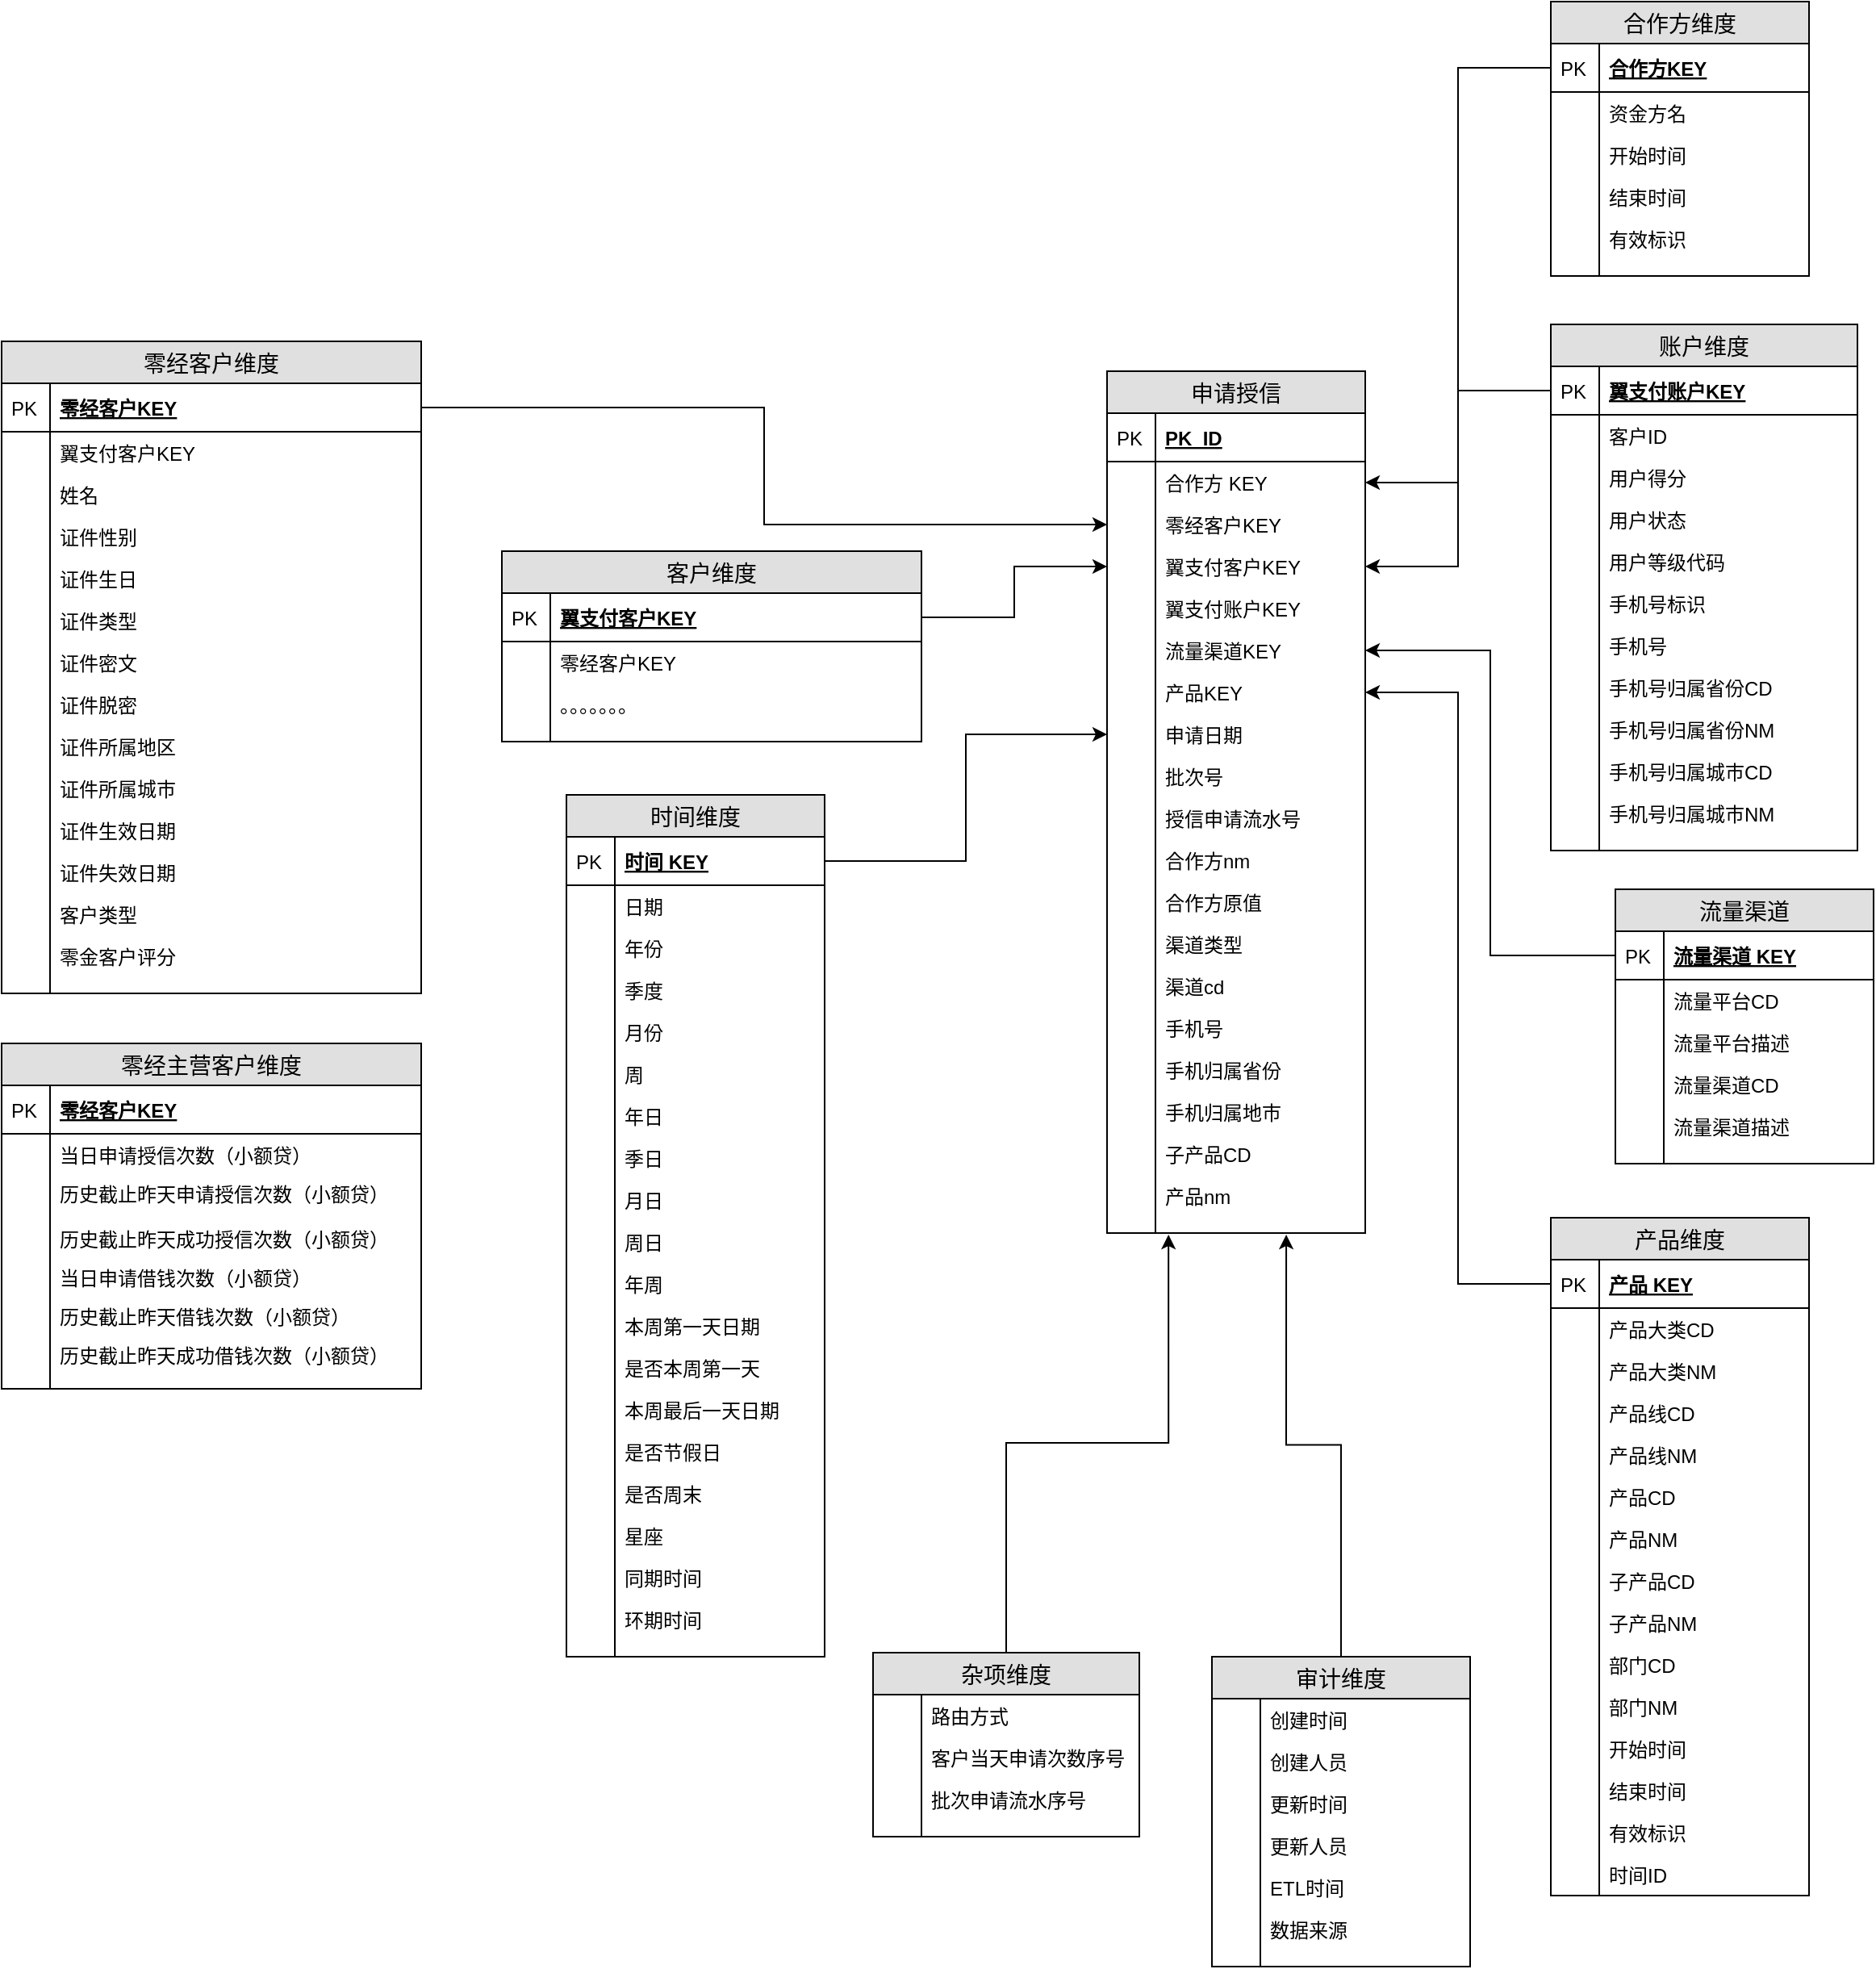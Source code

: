 <mxfile version="12.1.3" type="github" pages="2">
  <diagram id="D7lgIayUx78x3HNl52xG" name="申请授信">
    <mxGraphModel dx="2075" dy="387" grid="1" gridSize="10" guides="1" tooltips="1" connect="1" arrows="1" fold="1" page="1" pageScale="1" pageWidth="850" pageHeight="1100" math="0" shadow="0">
      <root>
        <mxCell id="0"/>
        <mxCell id="1" parent="0"/>
        <mxCell id="RoFMchK7AUevsFnNs-_U-1" value="申请授信" style="swimlane;fontStyle=0;childLayout=stackLayout;horizontal=1;startSize=26;fillColor=#e0e0e0;horizontalStack=0;resizeParent=1;resizeParentMax=0;resizeLast=0;collapsible=1;marginBottom=0;swimlaneFillColor=#ffffff;align=center;fontSize=14;" parent="1" vertex="1">
          <mxGeometry x="345" y="239" width="160" height="534" as="geometry">
            <mxRectangle x="180" y="38" width="90" height="26" as="alternateBounds"/>
          </mxGeometry>
        </mxCell>
        <mxCell id="RoFMchK7AUevsFnNs-_U-2" value="PK_ID" style="shape=partialRectangle;top=0;left=0;right=0;bottom=1;align=left;verticalAlign=middle;fillColor=none;spacingLeft=34;spacingRight=4;overflow=hidden;rotatable=0;points=[[0,0.5],[1,0.5]];portConstraint=eastwest;dropTarget=0;fontStyle=5;fontSize=12;" parent="RoFMchK7AUevsFnNs-_U-1" vertex="1">
          <mxGeometry y="26" width="160" height="30" as="geometry"/>
        </mxCell>
        <mxCell id="RoFMchK7AUevsFnNs-_U-3" value="PK" style="shape=partialRectangle;top=0;left=0;bottom=0;fillColor=none;align=left;verticalAlign=middle;spacingLeft=4;spacingRight=4;overflow=hidden;rotatable=0;points=[];portConstraint=eastwest;part=1;fontSize=12;" parent="RoFMchK7AUevsFnNs-_U-2" vertex="1" connectable="0">
          <mxGeometry width="30" height="30" as="geometry"/>
        </mxCell>
        <mxCell id="RoFMchK7AUevsFnNs-_U-4" value="合作方 KEY" style="shape=partialRectangle;top=0;left=0;right=0;bottom=0;align=left;verticalAlign=top;fillColor=none;spacingLeft=34;spacingRight=4;overflow=hidden;rotatable=0;points=[[0,0.5],[1,0.5]];portConstraint=eastwest;dropTarget=0;fontSize=12;" parent="RoFMchK7AUevsFnNs-_U-1" vertex="1">
          <mxGeometry y="56" width="160" height="26" as="geometry"/>
        </mxCell>
        <mxCell id="RoFMchK7AUevsFnNs-_U-5" value="" style="shape=partialRectangle;top=0;left=0;bottom=0;fillColor=none;align=left;verticalAlign=top;spacingLeft=4;spacingRight=4;overflow=hidden;rotatable=0;points=[];portConstraint=eastwest;part=1;fontSize=12;" parent="RoFMchK7AUevsFnNs-_U-4" vertex="1" connectable="0">
          <mxGeometry width="30" height="26" as="geometry"/>
        </mxCell>
        <mxCell id="RoFMchK7AUevsFnNs-_U-6" value="零经客户KEY" style="shape=partialRectangle;top=0;left=0;right=0;bottom=0;align=left;verticalAlign=top;fillColor=none;spacingLeft=34;spacingRight=4;overflow=hidden;rotatable=0;points=[[0,0.5],[1,0.5]];portConstraint=eastwest;dropTarget=0;fontSize=12;" parent="RoFMchK7AUevsFnNs-_U-1" vertex="1">
          <mxGeometry y="82" width="160" height="26" as="geometry"/>
        </mxCell>
        <mxCell id="RoFMchK7AUevsFnNs-_U-7" value="" style="shape=partialRectangle;top=0;left=0;bottom=0;fillColor=none;align=left;verticalAlign=top;spacingLeft=4;spacingRight=4;overflow=hidden;rotatable=0;points=[];portConstraint=eastwest;part=1;fontSize=12;" parent="RoFMchK7AUevsFnNs-_U-6" vertex="1" connectable="0">
          <mxGeometry width="30" height="26" as="geometry"/>
        </mxCell>
        <mxCell id="RoFMchK7AUevsFnNs-_U-8" value="翼支付客户KEY" style="shape=partialRectangle;top=0;left=0;right=0;bottom=0;align=left;verticalAlign=top;fillColor=none;spacingLeft=34;spacingRight=4;overflow=hidden;rotatable=0;points=[[0,0.5],[1,0.5]];portConstraint=eastwest;dropTarget=0;fontSize=12;" parent="RoFMchK7AUevsFnNs-_U-1" vertex="1">
          <mxGeometry y="108" width="160" height="26" as="geometry"/>
        </mxCell>
        <mxCell id="RoFMchK7AUevsFnNs-_U-9" value="" style="shape=partialRectangle;top=0;left=0;bottom=0;fillColor=none;align=left;verticalAlign=top;spacingLeft=4;spacingRight=4;overflow=hidden;rotatable=0;points=[];portConstraint=eastwest;part=1;fontSize=12;" parent="RoFMchK7AUevsFnNs-_U-8" vertex="1" connectable="0">
          <mxGeometry width="30" height="26" as="geometry"/>
        </mxCell>
        <mxCell id="RoFMchK7AUevsFnNs-_U-12" value="翼支付账户KEY" style="shape=partialRectangle;top=0;left=0;right=0;bottom=0;align=left;verticalAlign=top;fillColor=none;spacingLeft=34;spacingRight=4;overflow=hidden;rotatable=0;points=[[0,0.5],[1,0.5]];portConstraint=eastwest;dropTarget=0;fontSize=12;" parent="RoFMchK7AUevsFnNs-_U-1" vertex="1">
          <mxGeometry y="134" width="160" height="26" as="geometry"/>
        </mxCell>
        <mxCell id="RoFMchK7AUevsFnNs-_U-13" value="" style="shape=partialRectangle;top=0;left=0;bottom=0;fillColor=none;align=left;verticalAlign=top;spacingLeft=4;spacingRight=4;overflow=hidden;rotatable=0;points=[];portConstraint=eastwest;part=1;fontSize=12;" parent="RoFMchK7AUevsFnNs-_U-12" vertex="1" connectable="0">
          <mxGeometry width="30" height="26" as="geometry"/>
        </mxCell>
        <mxCell id="RoFMchK7AUevsFnNs-_U-14" value="流量渠道KEY" style="shape=partialRectangle;top=0;left=0;right=0;bottom=0;align=left;verticalAlign=top;fillColor=none;spacingLeft=34;spacingRight=4;overflow=hidden;rotatable=0;points=[[0,0.5],[1,0.5]];portConstraint=eastwest;dropTarget=0;fontSize=12;" parent="RoFMchK7AUevsFnNs-_U-1" vertex="1">
          <mxGeometry y="160" width="160" height="26" as="geometry"/>
        </mxCell>
        <mxCell id="RoFMchK7AUevsFnNs-_U-15" value="" style="shape=partialRectangle;top=0;left=0;bottom=0;fillColor=none;align=left;verticalAlign=top;spacingLeft=4;spacingRight=4;overflow=hidden;rotatable=0;points=[];portConstraint=eastwest;part=1;fontSize=12;" parent="RoFMchK7AUevsFnNs-_U-14" vertex="1" connectable="0">
          <mxGeometry width="30" height="26" as="geometry"/>
        </mxCell>
        <mxCell id="RoFMchK7AUevsFnNs-_U-16" value="产品KEY" style="shape=partialRectangle;top=0;left=0;right=0;bottom=0;align=left;verticalAlign=top;fillColor=none;spacingLeft=34;spacingRight=4;overflow=hidden;rotatable=0;points=[[0,0.5],[1,0.5]];portConstraint=eastwest;dropTarget=0;fontSize=12;" parent="RoFMchK7AUevsFnNs-_U-1" vertex="1">
          <mxGeometry y="186" width="160" height="26" as="geometry"/>
        </mxCell>
        <mxCell id="RoFMchK7AUevsFnNs-_U-17" value="" style="shape=partialRectangle;top=0;left=0;bottom=0;fillColor=none;align=left;verticalAlign=top;spacingLeft=4;spacingRight=4;overflow=hidden;rotatable=0;points=[];portConstraint=eastwest;part=1;fontSize=12;" parent="RoFMchK7AUevsFnNs-_U-16" vertex="1" connectable="0">
          <mxGeometry width="30" height="26" as="geometry"/>
        </mxCell>
        <mxCell id="RoFMchK7AUevsFnNs-_U-18" value="申请日期" style="shape=partialRectangle;top=0;left=0;right=0;bottom=0;align=left;verticalAlign=top;fillColor=none;spacingLeft=34;spacingRight=4;overflow=hidden;rotatable=0;points=[[0,0.5],[1,0.5]];portConstraint=eastwest;dropTarget=0;fontSize=12;" parent="RoFMchK7AUevsFnNs-_U-1" vertex="1">
          <mxGeometry y="212" width="160" height="26" as="geometry"/>
        </mxCell>
        <mxCell id="RoFMchK7AUevsFnNs-_U-19" value="" style="shape=partialRectangle;top=0;left=0;bottom=0;fillColor=none;align=left;verticalAlign=top;spacingLeft=4;spacingRight=4;overflow=hidden;rotatable=0;points=[];portConstraint=eastwest;part=1;fontSize=12;" parent="RoFMchK7AUevsFnNs-_U-18" vertex="1" connectable="0">
          <mxGeometry width="30" height="26" as="geometry"/>
        </mxCell>
        <mxCell id="RoFMchK7AUevsFnNs-_U-22" value="批次号" style="shape=partialRectangle;top=0;left=0;right=0;bottom=0;align=left;verticalAlign=top;fillColor=none;spacingLeft=34;spacingRight=4;overflow=hidden;rotatable=0;points=[[0,0.5],[1,0.5]];portConstraint=eastwest;dropTarget=0;fontSize=12;" parent="RoFMchK7AUevsFnNs-_U-1" vertex="1">
          <mxGeometry y="238" width="160" height="26" as="geometry"/>
        </mxCell>
        <mxCell id="RoFMchK7AUevsFnNs-_U-23" value="" style="shape=partialRectangle;top=0;left=0;bottom=0;fillColor=none;align=left;verticalAlign=top;spacingLeft=4;spacingRight=4;overflow=hidden;rotatable=0;points=[];portConstraint=eastwest;part=1;fontSize=12;" parent="RoFMchK7AUevsFnNs-_U-22" vertex="1" connectable="0">
          <mxGeometry width="30" height="26" as="geometry"/>
        </mxCell>
        <mxCell id="RoFMchK7AUevsFnNs-_U-24" value="授信申请流水号" style="shape=partialRectangle;top=0;left=0;right=0;bottom=0;align=left;verticalAlign=top;fillColor=none;spacingLeft=34;spacingRight=4;overflow=hidden;rotatable=0;points=[[0,0.5],[1,0.5]];portConstraint=eastwest;dropTarget=0;fontSize=12;" parent="RoFMchK7AUevsFnNs-_U-1" vertex="1">
          <mxGeometry y="264" width="160" height="26" as="geometry"/>
        </mxCell>
        <mxCell id="RoFMchK7AUevsFnNs-_U-25" value="" style="shape=partialRectangle;top=0;left=0;bottom=0;fillColor=none;align=left;verticalAlign=top;spacingLeft=4;spacingRight=4;overflow=hidden;rotatable=0;points=[];portConstraint=eastwest;part=1;fontSize=12;" parent="RoFMchK7AUevsFnNs-_U-24" vertex="1" connectable="0">
          <mxGeometry width="30" height="26" as="geometry"/>
        </mxCell>
        <mxCell id="RoFMchK7AUevsFnNs-_U-26" value="合作方nm" style="shape=partialRectangle;top=0;left=0;right=0;bottom=0;align=left;verticalAlign=top;fillColor=none;spacingLeft=34;spacingRight=4;overflow=hidden;rotatable=0;points=[[0,0.5],[1,0.5]];portConstraint=eastwest;dropTarget=0;fontSize=12;" parent="RoFMchK7AUevsFnNs-_U-1" vertex="1">
          <mxGeometry y="290" width="160" height="26" as="geometry"/>
        </mxCell>
        <mxCell id="RoFMchK7AUevsFnNs-_U-27" value="" style="shape=partialRectangle;top=0;left=0;bottom=0;fillColor=none;align=left;verticalAlign=top;spacingLeft=4;spacingRight=4;overflow=hidden;rotatable=0;points=[];portConstraint=eastwest;part=1;fontSize=12;" parent="RoFMchK7AUevsFnNs-_U-26" vertex="1" connectable="0">
          <mxGeometry width="30" height="26" as="geometry"/>
        </mxCell>
        <mxCell id="R1Hn6oB-4l9w0J8DY1K2-49" value="合作方原值" style="shape=partialRectangle;top=0;left=0;right=0;bottom=0;align=left;verticalAlign=top;fillColor=none;spacingLeft=34;spacingRight=4;overflow=hidden;rotatable=0;points=[[0,0.5],[1,0.5]];portConstraint=eastwest;dropTarget=0;fontSize=12;" vertex="1" parent="RoFMchK7AUevsFnNs-_U-1">
          <mxGeometry y="316" width="160" height="26" as="geometry"/>
        </mxCell>
        <mxCell id="R1Hn6oB-4l9w0J8DY1K2-50" value="" style="shape=partialRectangle;top=0;left=0;bottom=0;fillColor=none;align=left;verticalAlign=top;spacingLeft=4;spacingRight=4;overflow=hidden;rotatable=0;points=[];portConstraint=eastwest;part=1;fontSize=12;" vertex="1" connectable="0" parent="R1Hn6oB-4l9w0J8DY1K2-49">
          <mxGeometry width="30" height="26" as="geometry"/>
        </mxCell>
        <mxCell id="RoFMchK7AUevsFnNs-_U-28" value="渠道类型" style="shape=partialRectangle;top=0;left=0;right=0;bottom=0;align=left;verticalAlign=top;fillColor=none;spacingLeft=34;spacingRight=4;overflow=hidden;rotatable=0;points=[[0,0.5],[1,0.5]];portConstraint=eastwest;dropTarget=0;fontSize=12;" parent="RoFMchK7AUevsFnNs-_U-1" vertex="1">
          <mxGeometry y="342" width="160" height="26" as="geometry"/>
        </mxCell>
        <mxCell id="RoFMchK7AUevsFnNs-_U-29" value="" style="shape=partialRectangle;top=0;left=0;bottom=0;fillColor=none;align=left;verticalAlign=top;spacingLeft=4;spacingRight=4;overflow=hidden;rotatable=0;points=[];portConstraint=eastwest;part=1;fontSize=12;" parent="RoFMchK7AUevsFnNs-_U-28" vertex="1" connectable="0">
          <mxGeometry width="30" height="26" as="geometry"/>
        </mxCell>
        <mxCell id="RoFMchK7AUevsFnNs-_U-30" value="渠道cd" style="shape=partialRectangle;top=0;left=0;right=0;bottom=0;align=left;verticalAlign=top;fillColor=none;spacingLeft=34;spacingRight=4;overflow=hidden;rotatable=0;points=[[0,0.5],[1,0.5]];portConstraint=eastwest;dropTarget=0;fontSize=12;" parent="RoFMchK7AUevsFnNs-_U-1" vertex="1">
          <mxGeometry y="368" width="160" height="26" as="geometry"/>
        </mxCell>
        <mxCell id="RoFMchK7AUevsFnNs-_U-31" value="" style="shape=partialRectangle;top=0;left=0;bottom=0;fillColor=none;align=left;verticalAlign=top;spacingLeft=4;spacingRight=4;overflow=hidden;rotatable=0;points=[];portConstraint=eastwest;part=1;fontSize=12;" parent="RoFMchK7AUevsFnNs-_U-30" vertex="1" connectable="0">
          <mxGeometry width="30" height="26" as="geometry"/>
        </mxCell>
        <mxCell id="RoFMchK7AUevsFnNs-_U-32" value="手机号" style="shape=partialRectangle;top=0;left=0;right=0;bottom=0;align=left;verticalAlign=top;fillColor=none;spacingLeft=34;spacingRight=4;overflow=hidden;rotatable=0;points=[[0,0.5],[1,0.5]];portConstraint=eastwest;dropTarget=0;fontSize=12;" parent="RoFMchK7AUevsFnNs-_U-1" vertex="1">
          <mxGeometry y="394" width="160" height="26" as="geometry"/>
        </mxCell>
        <mxCell id="RoFMchK7AUevsFnNs-_U-33" value="" style="shape=partialRectangle;top=0;left=0;bottom=0;fillColor=none;align=left;verticalAlign=top;spacingLeft=4;spacingRight=4;overflow=hidden;rotatable=0;points=[];portConstraint=eastwest;part=1;fontSize=12;" parent="RoFMchK7AUevsFnNs-_U-32" vertex="1" connectable="0">
          <mxGeometry width="30" height="26" as="geometry"/>
        </mxCell>
        <mxCell id="RoFMchK7AUevsFnNs-_U-34" value="手机归属省份" style="shape=partialRectangle;top=0;left=0;right=0;bottom=0;align=left;verticalAlign=top;fillColor=none;spacingLeft=34;spacingRight=4;overflow=hidden;rotatable=0;points=[[0,0.5],[1,0.5]];portConstraint=eastwest;dropTarget=0;fontSize=12;" parent="RoFMchK7AUevsFnNs-_U-1" vertex="1">
          <mxGeometry y="420" width="160" height="26" as="geometry"/>
        </mxCell>
        <mxCell id="RoFMchK7AUevsFnNs-_U-35" value="" style="shape=partialRectangle;top=0;left=0;bottom=0;fillColor=none;align=left;verticalAlign=top;spacingLeft=4;spacingRight=4;overflow=hidden;rotatable=0;points=[];portConstraint=eastwest;part=1;fontSize=12;" parent="RoFMchK7AUevsFnNs-_U-34" vertex="1" connectable="0">
          <mxGeometry width="30" height="26" as="geometry"/>
        </mxCell>
        <mxCell id="RoFMchK7AUevsFnNs-_U-36" value="手机归属地市" style="shape=partialRectangle;top=0;left=0;right=0;bottom=0;align=left;verticalAlign=top;fillColor=none;spacingLeft=34;spacingRight=4;overflow=hidden;rotatable=0;points=[[0,0.5],[1,0.5]];portConstraint=eastwest;dropTarget=0;fontSize=12;" parent="RoFMchK7AUevsFnNs-_U-1" vertex="1">
          <mxGeometry y="446" width="160" height="26" as="geometry"/>
        </mxCell>
        <mxCell id="RoFMchK7AUevsFnNs-_U-37" value="" style="shape=partialRectangle;top=0;left=0;bottom=0;fillColor=none;align=left;verticalAlign=top;spacingLeft=4;spacingRight=4;overflow=hidden;rotatable=0;points=[];portConstraint=eastwest;part=1;fontSize=12;" parent="RoFMchK7AUevsFnNs-_U-36" vertex="1" connectable="0">
          <mxGeometry width="30" height="26" as="geometry"/>
        </mxCell>
        <mxCell id="RoFMchK7AUevsFnNs-_U-38" value="子产品CD" style="shape=partialRectangle;top=0;left=0;right=0;bottom=0;align=left;verticalAlign=top;fillColor=none;spacingLeft=34;spacingRight=4;overflow=hidden;rotatable=0;points=[[0,0.5],[1,0.5]];portConstraint=eastwest;dropTarget=0;fontSize=12;" parent="RoFMchK7AUevsFnNs-_U-1" vertex="1">
          <mxGeometry y="472" width="160" height="26" as="geometry"/>
        </mxCell>
        <mxCell id="RoFMchK7AUevsFnNs-_U-39" value="" style="shape=partialRectangle;top=0;left=0;bottom=0;fillColor=none;align=left;verticalAlign=top;spacingLeft=4;spacingRight=4;overflow=hidden;rotatable=0;points=[];portConstraint=eastwest;part=1;fontSize=12;" parent="RoFMchK7AUevsFnNs-_U-38" vertex="1" connectable="0">
          <mxGeometry width="30" height="26" as="geometry"/>
        </mxCell>
        <mxCell id="R1Hn6oB-4l9w0J8DY1K2-53" value="产品nm" style="shape=partialRectangle;top=0;left=0;right=0;bottom=0;align=left;verticalAlign=top;fillColor=none;spacingLeft=34;spacingRight=4;overflow=hidden;rotatable=0;points=[[0,0.5],[1,0.5]];portConstraint=eastwest;dropTarget=0;fontSize=12;" vertex="1" parent="RoFMchK7AUevsFnNs-_U-1">
          <mxGeometry y="498" width="160" height="26" as="geometry"/>
        </mxCell>
        <mxCell id="R1Hn6oB-4l9w0J8DY1K2-54" value="" style="shape=partialRectangle;top=0;left=0;bottom=0;fillColor=none;align=left;verticalAlign=top;spacingLeft=4;spacingRight=4;overflow=hidden;rotatable=0;points=[];portConstraint=eastwest;part=1;fontSize=12;" vertex="1" connectable="0" parent="R1Hn6oB-4l9w0J8DY1K2-53">
          <mxGeometry width="30" height="26" as="geometry"/>
        </mxCell>
        <mxCell id="RoFMchK7AUevsFnNs-_U-40" value="" style="shape=partialRectangle;top=0;left=0;right=0;bottom=0;align=left;verticalAlign=top;fillColor=none;spacingLeft=34;spacingRight=4;overflow=hidden;rotatable=0;points=[[0,0.5],[1,0.5]];portConstraint=eastwest;dropTarget=0;fontSize=12;" parent="RoFMchK7AUevsFnNs-_U-1" vertex="1">
          <mxGeometry y="524" width="160" height="10" as="geometry"/>
        </mxCell>
        <mxCell id="RoFMchK7AUevsFnNs-_U-41" value="" style="shape=partialRectangle;top=0;left=0;bottom=0;fillColor=none;align=left;verticalAlign=top;spacingLeft=4;spacingRight=4;overflow=hidden;rotatable=0;points=[];portConstraint=eastwest;part=1;fontSize=12;" parent="RoFMchK7AUevsFnNs-_U-40" vertex="1" connectable="0">
          <mxGeometry width="30" height="10" as="geometry"/>
        </mxCell>
        <mxCell id="RoFMchK7AUevsFnNs-_U-42" value="零经客户维度" style="swimlane;fontStyle=0;childLayout=stackLayout;horizontal=1;startSize=26;fillColor=#e0e0e0;horizontalStack=0;resizeParent=1;resizeParentMax=0;resizeLast=0;collapsible=1;marginBottom=0;swimlaneFillColor=#ffffff;align=center;fontSize=14;" parent="1" vertex="1">
          <mxGeometry x="-340" y="220.5" width="260" height="404" as="geometry">
            <mxRectangle x="-220" y="64.5" width="120" height="26" as="alternateBounds"/>
          </mxGeometry>
        </mxCell>
        <mxCell id="RoFMchK7AUevsFnNs-_U-43" value="零经客户KEY" style="shape=partialRectangle;top=0;left=0;right=0;bottom=1;align=left;verticalAlign=middle;fillColor=none;spacingLeft=34;spacingRight=4;overflow=hidden;rotatable=0;points=[[0,0.5],[1,0.5]];portConstraint=eastwest;dropTarget=0;fontStyle=5;fontSize=12;" parent="RoFMchK7AUevsFnNs-_U-42" vertex="1">
          <mxGeometry y="26" width="260" height="30" as="geometry"/>
        </mxCell>
        <mxCell id="RoFMchK7AUevsFnNs-_U-44" value="PK" style="shape=partialRectangle;top=0;left=0;bottom=0;fillColor=none;align=left;verticalAlign=middle;spacingLeft=4;spacingRight=4;overflow=hidden;rotatable=0;points=[];portConstraint=eastwest;part=1;fontSize=12;" parent="RoFMchK7AUevsFnNs-_U-43" vertex="1" connectable="0">
          <mxGeometry width="30" height="30" as="geometry"/>
        </mxCell>
        <mxCell id="RoFMchK7AUevsFnNs-_U-45" value="翼支付客户KEY" style="shape=partialRectangle;top=0;left=0;right=0;bottom=0;align=left;verticalAlign=top;fillColor=none;spacingLeft=34;spacingRight=4;overflow=hidden;rotatable=0;points=[[0,0.5],[1,0.5]];portConstraint=eastwest;dropTarget=0;fontSize=12;" parent="RoFMchK7AUevsFnNs-_U-42" vertex="1">
          <mxGeometry y="56" width="260" height="26" as="geometry"/>
        </mxCell>
        <mxCell id="RoFMchK7AUevsFnNs-_U-46" value="" style="shape=partialRectangle;top=0;left=0;bottom=0;fillColor=none;align=left;verticalAlign=top;spacingLeft=4;spacingRight=4;overflow=hidden;rotatable=0;points=[];portConstraint=eastwest;part=1;fontSize=12;" parent="RoFMchK7AUevsFnNs-_U-45" vertex="1" connectable="0">
          <mxGeometry width="30" height="26" as="geometry"/>
        </mxCell>
        <mxCell id="RoFMchK7AUevsFnNs-_U-49" value="姓名" style="shape=partialRectangle;top=0;left=0;right=0;bottom=0;align=left;verticalAlign=top;fillColor=none;spacingLeft=34;spacingRight=4;overflow=hidden;rotatable=0;points=[[0,0.5],[1,0.5]];portConstraint=eastwest;dropTarget=0;fontSize=12;" parent="RoFMchK7AUevsFnNs-_U-42" vertex="1">
          <mxGeometry y="82" width="260" height="26" as="geometry"/>
        </mxCell>
        <mxCell id="RoFMchK7AUevsFnNs-_U-50" value="" style="shape=partialRectangle;top=0;left=0;bottom=0;fillColor=none;align=left;verticalAlign=top;spacingLeft=4;spacingRight=4;overflow=hidden;rotatable=0;points=[];portConstraint=eastwest;part=1;fontSize=12;" parent="RoFMchK7AUevsFnNs-_U-49" vertex="1" connectable="0">
          <mxGeometry width="30" height="26" as="geometry"/>
        </mxCell>
        <mxCell id="RoFMchK7AUevsFnNs-_U-47" value="证件性别" style="shape=partialRectangle;top=0;left=0;right=0;bottom=0;align=left;verticalAlign=top;fillColor=none;spacingLeft=34;spacingRight=4;overflow=hidden;rotatable=0;points=[[0,0.5],[1,0.5]];portConstraint=eastwest;dropTarget=0;fontSize=12;" parent="RoFMchK7AUevsFnNs-_U-42" vertex="1">
          <mxGeometry y="108" width="260" height="26" as="geometry"/>
        </mxCell>
        <mxCell id="RoFMchK7AUevsFnNs-_U-48" value="" style="shape=partialRectangle;top=0;left=0;bottom=0;fillColor=none;align=left;verticalAlign=top;spacingLeft=4;spacingRight=4;overflow=hidden;rotatable=0;points=[];portConstraint=eastwest;part=1;fontSize=12;" parent="RoFMchK7AUevsFnNs-_U-47" vertex="1" connectable="0">
          <mxGeometry width="30" height="26" as="geometry"/>
        </mxCell>
        <mxCell id="RoFMchK7AUevsFnNs-_U-51" value="证件生日" style="shape=partialRectangle;top=0;left=0;right=0;bottom=0;align=left;verticalAlign=top;fillColor=none;spacingLeft=34;spacingRight=4;overflow=hidden;rotatable=0;points=[[0,0.5],[1,0.5]];portConstraint=eastwest;dropTarget=0;fontSize=12;" parent="RoFMchK7AUevsFnNs-_U-42" vertex="1">
          <mxGeometry y="134" width="260" height="26" as="geometry"/>
        </mxCell>
        <mxCell id="RoFMchK7AUevsFnNs-_U-52" value="" style="shape=partialRectangle;top=0;left=0;bottom=0;fillColor=none;align=left;verticalAlign=top;spacingLeft=4;spacingRight=4;overflow=hidden;rotatable=0;points=[];portConstraint=eastwest;part=1;fontSize=12;" parent="RoFMchK7AUevsFnNs-_U-51" vertex="1" connectable="0">
          <mxGeometry width="30" height="26" as="geometry"/>
        </mxCell>
        <mxCell id="RoFMchK7AUevsFnNs-_U-53" value="证件类型" style="shape=partialRectangle;top=0;left=0;right=0;bottom=0;align=left;verticalAlign=top;fillColor=none;spacingLeft=34;spacingRight=4;overflow=hidden;rotatable=0;points=[[0,0.5],[1,0.5]];portConstraint=eastwest;dropTarget=0;fontSize=12;" parent="RoFMchK7AUevsFnNs-_U-42" vertex="1">
          <mxGeometry y="160" width="260" height="26" as="geometry"/>
        </mxCell>
        <mxCell id="RoFMchK7AUevsFnNs-_U-54" value="" style="shape=partialRectangle;top=0;left=0;bottom=0;fillColor=none;align=left;verticalAlign=top;spacingLeft=4;spacingRight=4;overflow=hidden;rotatable=0;points=[];portConstraint=eastwest;part=1;fontSize=12;" parent="RoFMchK7AUevsFnNs-_U-53" vertex="1" connectable="0">
          <mxGeometry width="30" height="26" as="geometry"/>
        </mxCell>
        <mxCell id="RoFMchK7AUevsFnNs-_U-55" value="证件密文" style="shape=partialRectangle;top=0;left=0;right=0;bottom=0;align=left;verticalAlign=top;fillColor=none;spacingLeft=34;spacingRight=4;overflow=hidden;rotatable=0;points=[[0,0.5],[1,0.5]];portConstraint=eastwest;dropTarget=0;fontSize=12;" parent="RoFMchK7AUevsFnNs-_U-42" vertex="1">
          <mxGeometry y="186" width="260" height="26" as="geometry"/>
        </mxCell>
        <mxCell id="RoFMchK7AUevsFnNs-_U-56" value="" style="shape=partialRectangle;top=0;left=0;bottom=0;fillColor=none;align=left;verticalAlign=top;spacingLeft=4;spacingRight=4;overflow=hidden;rotatable=0;points=[];portConstraint=eastwest;part=1;fontSize=12;" parent="RoFMchK7AUevsFnNs-_U-55" vertex="1" connectable="0">
          <mxGeometry width="30" height="26" as="geometry"/>
        </mxCell>
        <mxCell id="RoFMchK7AUevsFnNs-_U-57" value="证件脱密" style="shape=partialRectangle;top=0;left=0;right=0;bottom=0;align=left;verticalAlign=top;fillColor=none;spacingLeft=34;spacingRight=4;overflow=hidden;rotatable=0;points=[[0,0.5],[1,0.5]];portConstraint=eastwest;dropTarget=0;fontSize=12;" parent="RoFMchK7AUevsFnNs-_U-42" vertex="1">
          <mxGeometry y="212" width="260" height="26" as="geometry"/>
        </mxCell>
        <mxCell id="RoFMchK7AUevsFnNs-_U-58" value="" style="shape=partialRectangle;top=0;left=0;bottom=0;fillColor=none;align=left;verticalAlign=top;spacingLeft=4;spacingRight=4;overflow=hidden;rotatable=0;points=[];portConstraint=eastwest;part=1;fontSize=12;" parent="RoFMchK7AUevsFnNs-_U-57" vertex="1" connectable="0">
          <mxGeometry width="30" height="26" as="geometry"/>
        </mxCell>
        <mxCell id="RoFMchK7AUevsFnNs-_U-59" value="证件所属地区" style="shape=partialRectangle;top=0;left=0;right=0;bottom=0;align=left;verticalAlign=top;fillColor=none;spacingLeft=34;spacingRight=4;overflow=hidden;rotatable=0;points=[[0,0.5],[1,0.5]];portConstraint=eastwest;dropTarget=0;fontSize=12;" parent="RoFMchK7AUevsFnNs-_U-42" vertex="1">
          <mxGeometry y="238" width="260" height="26" as="geometry"/>
        </mxCell>
        <mxCell id="RoFMchK7AUevsFnNs-_U-60" value="" style="shape=partialRectangle;top=0;left=0;bottom=0;fillColor=none;align=left;verticalAlign=top;spacingLeft=4;spacingRight=4;overflow=hidden;rotatable=0;points=[];portConstraint=eastwest;part=1;fontSize=12;" parent="RoFMchK7AUevsFnNs-_U-59" vertex="1" connectable="0">
          <mxGeometry width="30" height="26" as="geometry"/>
        </mxCell>
        <mxCell id="RoFMchK7AUevsFnNs-_U-61" value="证件所属城市" style="shape=partialRectangle;top=0;left=0;right=0;bottom=0;align=left;verticalAlign=top;fillColor=none;spacingLeft=34;spacingRight=4;overflow=hidden;rotatable=0;points=[[0,0.5],[1,0.5]];portConstraint=eastwest;dropTarget=0;fontSize=12;" parent="RoFMchK7AUevsFnNs-_U-42" vertex="1">
          <mxGeometry y="264" width="260" height="26" as="geometry"/>
        </mxCell>
        <mxCell id="RoFMchK7AUevsFnNs-_U-62" value="" style="shape=partialRectangle;top=0;left=0;bottom=0;fillColor=none;align=left;verticalAlign=top;spacingLeft=4;spacingRight=4;overflow=hidden;rotatable=0;points=[];portConstraint=eastwest;part=1;fontSize=12;" parent="RoFMchK7AUevsFnNs-_U-61" vertex="1" connectable="0">
          <mxGeometry width="30" height="26" as="geometry"/>
        </mxCell>
        <mxCell id="RoFMchK7AUevsFnNs-_U-63" value="证件生效日期" style="shape=partialRectangle;top=0;left=0;right=0;bottom=0;align=left;verticalAlign=top;fillColor=none;spacingLeft=34;spacingRight=4;overflow=hidden;rotatable=0;points=[[0,0.5],[1,0.5]];portConstraint=eastwest;dropTarget=0;fontSize=12;" parent="RoFMchK7AUevsFnNs-_U-42" vertex="1">
          <mxGeometry y="290" width="260" height="26" as="geometry"/>
        </mxCell>
        <mxCell id="RoFMchK7AUevsFnNs-_U-64" value="" style="shape=partialRectangle;top=0;left=0;bottom=0;fillColor=none;align=left;verticalAlign=top;spacingLeft=4;spacingRight=4;overflow=hidden;rotatable=0;points=[];portConstraint=eastwest;part=1;fontSize=12;" parent="RoFMchK7AUevsFnNs-_U-63" vertex="1" connectable="0">
          <mxGeometry width="30" height="26" as="geometry"/>
        </mxCell>
        <mxCell id="RoFMchK7AUevsFnNs-_U-65" value="证件失效日期" style="shape=partialRectangle;top=0;left=0;right=0;bottom=0;align=left;verticalAlign=top;fillColor=none;spacingLeft=34;spacingRight=4;overflow=hidden;rotatable=0;points=[[0,0.5],[1,0.5]];portConstraint=eastwest;dropTarget=0;fontSize=12;" parent="RoFMchK7AUevsFnNs-_U-42" vertex="1">
          <mxGeometry y="316" width="260" height="26" as="geometry"/>
        </mxCell>
        <mxCell id="RoFMchK7AUevsFnNs-_U-66" value="" style="shape=partialRectangle;top=0;left=0;bottom=0;fillColor=none;align=left;verticalAlign=top;spacingLeft=4;spacingRight=4;overflow=hidden;rotatable=0;points=[];portConstraint=eastwest;part=1;fontSize=12;" parent="RoFMchK7AUevsFnNs-_U-65" vertex="1" connectable="0">
          <mxGeometry width="30" height="26" as="geometry"/>
        </mxCell>
        <mxCell id="RoFMchK7AUevsFnNs-_U-67" value="客户类型" style="shape=partialRectangle;top=0;left=0;right=0;bottom=0;align=left;verticalAlign=top;fillColor=none;spacingLeft=34;spacingRight=4;overflow=hidden;rotatable=0;points=[[0,0.5],[1,0.5]];portConstraint=eastwest;dropTarget=0;fontSize=12;" parent="RoFMchK7AUevsFnNs-_U-42" vertex="1">
          <mxGeometry y="342" width="260" height="26" as="geometry"/>
        </mxCell>
        <mxCell id="RoFMchK7AUevsFnNs-_U-68" value="" style="shape=partialRectangle;top=0;left=0;bottom=0;fillColor=none;align=left;verticalAlign=top;spacingLeft=4;spacingRight=4;overflow=hidden;rotatable=0;points=[];portConstraint=eastwest;part=1;fontSize=12;" parent="RoFMchK7AUevsFnNs-_U-67" vertex="1" connectable="0">
          <mxGeometry width="30" height="26" as="geometry"/>
        </mxCell>
        <mxCell id="R1Hn6oB-4l9w0J8DY1K2-47" value="零金客户评分" style="shape=partialRectangle;top=0;left=0;right=0;bottom=0;align=left;verticalAlign=top;fillColor=none;spacingLeft=34;spacingRight=4;overflow=hidden;rotatable=0;points=[[0,0.5],[1,0.5]];portConstraint=eastwest;dropTarget=0;fontSize=12;" vertex="1" parent="RoFMchK7AUevsFnNs-_U-42">
          <mxGeometry y="368" width="260" height="26" as="geometry"/>
        </mxCell>
        <mxCell id="R1Hn6oB-4l9w0J8DY1K2-48" value="" style="shape=partialRectangle;top=0;left=0;bottom=0;fillColor=none;align=left;verticalAlign=top;spacingLeft=4;spacingRight=4;overflow=hidden;rotatable=0;points=[];portConstraint=eastwest;part=1;fontSize=12;" vertex="1" connectable="0" parent="R1Hn6oB-4l9w0J8DY1K2-47">
          <mxGeometry width="30" height="26" as="geometry"/>
        </mxCell>
        <mxCell id="RoFMchK7AUevsFnNs-_U-69" value="" style="shape=partialRectangle;top=0;left=0;right=0;bottom=0;align=left;verticalAlign=top;fillColor=none;spacingLeft=34;spacingRight=4;overflow=hidden;rotatable=0;points=[[0,0.5],[1,0.5]];portConstraint=eastwest;dropTarget=0;fontSize=12;" parent="RoFMchK7AUevsFnNs-_U-42" vertex="1">
          <mxGeometry y="394" width="260" height="10" as="geometry"/>
        </mxCell>
        <mxCell id="RoFMchK7AUevsFnNs-_U-70" value="" style="shape=partialRectangle;top=0;left=0;bottom=0;fillColor=none;align=left;verticalAlign=top;spacingLeft=4;spacingRight=4;overflow=hidden;rotatable=0;points=[];portConstraint=eastwest;part=1;fontSize=12;" parent="RoFMchK7AUevsFnNs-_U-69" vertex="1" connectable="0">
          <mxGeometry width="30" height="10" as="geometry"/>
        </mxCell>
        <mxCell id="RoFMchK7AUevsFnNs-_U-71" value="时间维度" style="swimlane;fontStyle=0;childLayout=stackLayout;horizontal=1;startSize=26;fillColor=#e0e0e0;horizontalStack=0;resizeParent=1;resizeParentMax=0;resizeLast=0;collapsible=1;marginBottom=0;swimlaneFillColor=#ffffff;align=center;fontSize=14;" parent="1" vertex="1">
          <mxGeometry x="10" y="501.5" width="160" height="534" as="geometry">
            <mxRectangle x="-110" y="533" width="90" height="26" as="alternateBounds"/>
          </mxGeometry>
        </mxCell>
        <mxCell id="RoFMchK7AUevsFnNs-_U-72" value="时间 KEY" style="shape=partialRectangle;top=0;left=0;right=0;bottom=1;align=left;verticalAlign=middle;fillColor=none;spacingLeft=34;spacingRight=4;overflow=hidden;rotatable=0;points=[[0,0.5],[1,0.5]];portConstraint=eastwest;dropTarget=0;fontStyle=5;fontSize=12;" parent="RoFMchK7AUevsFnNs-_U-71" vertex="1">
          <mxGeometry y="26" width="160" height="30" as="geometry"/>
        </mxCell>
        <mxCell id="RoFMchK7AUevsFnNs-_U-73" value="PK" style="shape=partialRectangle;top=0;left=0;bottom=0;fillColor=none;align=left;verticalAlign=middle;spacingLeft=4;spacingRight=4;overflow=hidden;rotatable=0;points=[];portConstraint=eastwest;part=1;fontSize=12;" parent="RoFMchK7AUevsFnNs-_U-72" vertex="1" connectable="0">
          <mxGeometry width="30" height="30" as="geometry"/>
        </mxCell>
        <mxCell id="RoFMchK7AUevsFnNs-_U-74" value="日期" style="shape=partialRectangle;top=0;left=0;right=0;bottom=0;align=left;verticalAlign=top;fillColor=none;spacingLeft=34;spacingRight=4;overflow=hidden;rotatable=0;points=[[0,0.5],[1,0.5]];portConstraint=eastwest;dropTarget=0;fontSize=12;" parent="RoFMchK7AUevsFnNs-_U-71" vertex="1">
          <mxGeometry y="56" width="160" height="26" as="geometry"/>
        </mxCell>
        <mxCell id="RoFMchK7AUevsFnNs-_U-75" value="" style="shape=partialRectangle;top=0;left=0;bottom=0;fillColor=none;align=left;verticalAlign=top;spacingLeft=4;spacingRight=4;overflow=hidden;rotatable=0;points=[];portConstraint=eastwest;part=1;fontSize=12;" parent="RoFMchK7AUevsFnNs-_U-74" vertex="1" connectable="0">
          <mxGeometry width="30" height="26" as="geometry"/>
        </mxCell>
        <mxCell id="RoFMchK7AUevsFnNs-_U-76" value="年份" style="shape=partialRectangle;top=0;left=0;right=0;bottom=0;align=left;verticalAlign=top;fillColor=none;spacingLeft=34;spacingRight=4;overflow=hidden;rotatable=0;points=[[0,0.5],[1,0.5]];portConstraint=eastwest;dropTarget=0;fontSize=12;" parent="RoFMchK7AUevsFnNs-_U-71" vertex="1">
          <mxGeometry y="82" width="160" height="26" as="geometry"/>
        </mxCell>
        <mxCell id="RoFMchK7AUevsFnNs-_U-77" value="" style="shape=partialRectangle;top=0;left=0;bottom=0;fillColor=none;align=left;verticalAlign=top;spacingLeft=4;spacingRight=4;overflow=hidden;rotatable=0;points=[];portConstraint=eastwest;part=1;fontSize=12;" parent="RoFMchK7AUevsFnNs-_U-76" vertex="1" connectable="0">
          <mxGeometry width="30" height="26" as="geometry"/>
        </mxCell>
        <mxCell id="RoFMchK7AUevsFnNs-_U-78" value="季度" style="shape=partialRectangle;top=0;left=0;right=0;bottom=0;align=left;verticalAlign=top;fillColor=none;spacingLeft=34;spacingRight=4;overflow=hidden;rotatable=0;points=[[0,0.5],[1,0.5]];portConstraint=eastwest;dropTarget=0;fontSize=12;" parent="RoFMchK7AUevsFnNs-_U-71" vertex="1">
          <mxGeometry y="108" width="160" height="26" as="geometry"/>
        </mxCell>
        <mxCell id="RoFMchK7AUevsFnNs-_U-79" value="" style="shape=partialRectangle;top=0;left=0;bottom=0;fillColor=none;align=left;verticalAlign=top;spacingLeft=4;spacingRight=4;overflow=hidden;rotatable=0;points=[];portConstraint=eastwest;part=1;fontSize=12;" parent="RoFMchK7AUevsFnNs-_U-78" vertex="1" connectable="0">
          <mxGeometry width="30" height="26" as="geometry"/>
        </mxCell>
        <mxCell id="RoFMchK7AUevsFnNs-_U-80" value="月份" style="shape=partialRectangle;top=0;left=0;right=0;bottom=0;align=left;verticalAlign=top;fillColor=none;spacingLeft=34;spacingRight=4;overflow=hidden;rotatable=0;points=[[0,0.5],[1,0.5]];portConstraint=eastwest;dropTarget=0;fontSize=12;" parent="RoFMchK7AUevsFnNs-_U-71" vertex="1">
          <mxGeometry y="134" width="160" height="26" as="geometry"/>
        </mxCell>
        <mxCell id="RoFMchK7AUevsFnNs-_U-81" value="" style="shape=partialRectangle;top=0;left=0;bottom=0;fillColor=none;align=left;verticalAlign=top;spacingLeft=4;spacingRight=4;overflow=hidden;rotatable=0;points=[];portConstraint=eastwest;part=1;fontSize=12;" parent="RoFMchK7AUevsFnNs-_U-80" vertex="1" connectable="0">
          <mxGeometry width="30" height="26" as="geometry"/>
        </mxCell>
        <mxCell id="RoFMchK7AUevsFnNs-_U-82" value="周" style="shape=partialRectangle;top=0;left=0;right=0;bottom=0;align=left;verticalAlign=top;fillColor=none;spacingLeft=34;spacingRight=4;overflow=hidden;rotatable=0;points=[[0,0.5],[1,0.5]];portConstraint=eastwest;dropTarget=0;fontSize=12;" parent="RoFMchK7AUevsFnNs-_U-71" vertex="1">
          <mxGeometry y="160" width="160" height="26" as="geometry"/>
        </mxCell>
        <mxCell id="RoFMchK7AUevsFnNs-_U-83" value="" style="shape=partialRectangle;top=0;left=0;bottom=0;fillColor=none;align=left;verticalAlign=top;spacingLeft=4;spacingRight=4;overflow=hidden;rotatable=0;points=[];portConstraint=eastwest;part=1;fontSize=12;" parent="RoFMchK7AUevsFnNs-_U-82" vertex="1" connectable="0">
          <mxGeometry width="30" height="26" as="geometry"/>
        </mxCell>
        <mxCell id="RoFMchK7AUevsFnNs-_U-84" value="年日" style="shape=partialRectangle;top=0;left=0;right=0;bottom=0;align=left;verticalAlign=top;fillColor=none;spacingLeft=34;spacingRight=4;overflow=hidden;rotatable=0;points=[[0,0.5],[1,0.5]];portConstraint=eastwest;dropTarget=0;fontSize=12;" parent="RoFMchK7AUevsFnNs-_U-71" vertex="1">
          <mxGeometry y="186" width="160" height="26" as="geometry"/>
        </mxCell>
        <mxCell id="RoFMchK7AUevsFnNs-_U-85" value="" style="shape=partialRectangle;top=0;left=0;bottom=0;fillColor=none;align=left;verticalAlign=top;spacingLeft=4;spacingRight=4;overflow=hidden;rotatable=0;points=[];portConstraint=eastwest;part=1;fontSize=12;" parent="RoFMchK7AUevsFnNs-_U-84" vertex="1" connectable="0">
          <mxGeometry width="30" height="26" as="geometry"/>
        </mxCell>
        <mxCell id="RoFMchK7AUevsFnNs-_U-86" value="季日" style="shape=partialRectangle;top=0;left=0;right=0;bottom=0;align=left;verticalAlign=top;fillColor=none;spacingLeft=34;spacingRight=4;overflow=hidden;rotatable=0;points=[[0,0.5],[1,0.5]];portConstraint=eastwest;dropTarget=0;fontSize=12;" parent="RoFMchK7AUevsFnNs-_U-71" vertex="1">
          <mxGeometry y="212" width="160" height="26" as="geometry"/>
        </mxCell>
        <mxCell id="RoFMchK7AUevsFnNs-_U-87" value="" style="shape=partialRectangle;top=0;left=0;bottom=0;fillColor=none;align=left;verticalAlign=top;spacingLeft=4;spacingRight=4;overflow=hidden;rotatable=0;points=[];portConstraint=eastwest;part=1;fontSize=12;" parent="RoFMchK7AUevsFnNs-_U-86" vertex="1" connectable="0">
          <mxGeometry width="30" height="26" as="geometry"/>
        </mxCell>
        <mxCell id="RoFMchK7AUevsFnNs-_U-88" value="月日" style="shape=partialRectangle;top=0;left=0;right=0;bottom=0;align=left;verticalAlign=top;fillColor=none;spacingLeft=34;spacingRight=4;overflow=hidden;rotatable=0;points=[[0,0.5],[1,0.5]];portConstraint=eastwest;dropTarget=0;fontSize=12;" parent="RoFMchK7AUevsFnNs-_U-71" vertex="1">
          <mxGeometry y="238" width="160" height="26" as="geometry"/>
        </mxCell>
        <mxCell id="RoFMchK7AUevsFnNs-_U-89" value="" style="shape=partialRectangle;top=0;left=0;bottom=0;fillColor=none;align=left;verticalAlign=top;spacingLeft=4;spacingRight=4;overflow=hidden;rotatable=0;points=[];portConstraint=eastwest;part=1;fontSize=12;" parent="RoFMchK7AUevsFnNs-_U-88" vertex="1" connectable="0">
          <mxGeometry width="30" height="26" as="geometry"/>
        </mxCell>
        <mxCell id="RoFMchK7AUevsFnNs-_U-90" value="周日" style="shape=partialRectangle;top=0;left=0;right=0;bottom=0;align=left;verticalAlign=top;fillColor=none;spacingLeft=34;spacingRight=4;overflow=hidden;rotatable=0;points=[[0,0.5],[1,0.5]];portConstraint=eastwest;dropTarget=0;fontSize=12;" parent="RoFMchK7AUevsFnNs-_U-71" vertex="1">
          <mxGeometry y="264" width="160" height="26" as="geometry"/>
        </mxCell>
        <mxCell id="RoFMchK7AUevsFnNs-_U-91" value="" style="shape=partialRectangle;top=0;left=0;bottom=0;fillColor=none;align=left;verticalAlign=top;spacingLeft=4;spacingRight=4;overflow=hidden;rotatable=0;points=[];portConstraint=eastwest;part=1;fontSize=12;" parent="RoFMchK7AUevsFnNs-_U-90" vertex="1" connectable="0">
          <mxGeometry width="30" height="26" as="geometry"/>
        </mxCell>
        <mxCell id="RoFMchK7AUevsFnNs-_U-92" value="年周" style="shape=partialRectangle;top=0;left=0;right=0;bottom=0;align=left;verticalAlign=top;fillColor=none;spacingLeft=34;spacingRight=4;overflow=hidden;rotatable=0;points=[[0,0.5],[1,0.5]];portConstraint=eastwest;dropTarget=0;fontSize=12;" parent="RoFMchK7AUevsFnNs-_U-71" vertex="1">
          <mxGeometry y="290" width="160" height="26" as="geometry"/>
        </mxCell>
        <mxCell id="RoFMchK7AUevsFnNs-_U-93" value="" style="shape=partialRectangle;top=0;left=0;bottom=0;fillColor=none;align=left;verticalAlign=top;spacingLeft=4;spacingRight=4;overflow=hidden;rotatable=0;points=[];portConstraint=eastwest;part=1;fontSize=12;" parent="RoFMchK7AUevsFnNs-_U-92" vertex="1" connectable="0">
          <mxGeometry width="30" height="26" as="geometry"/>
        </mxCell>
        <mxCell id="RoFMchK7AUevsFnNs-_U-94" value="本周第一天日期" style="shape=partialRectangle;top=0;left=0;right=0;bottom=0;align=left;verticalAlign=top;fillColor=none;spacingLeft=34;spacingRight=4;overflow=hidden;rotatable=0;points=[[0,0.5],[1,0.5]];portConstraint=eastwest;dropTarget=0;fontSize=12;" parent="RoFMchK7AUevsFnNs-_U-71" vertex="1">
          <mxGeometry y="316" width="160" height="26" as="geometry"/>
        </mxCell>
        <mxCell id="RoFMchK7AUevsFnNs-_U-95" value="" style="shape=partialRectangle;top=0;left=0;bottom=0;fillColor=none;align=left;verticalAlign=top;spacingLeft=4;spacingRight=4;overflow=hidden;rotatable=0;points=[];portConstraint=eastwest;part=1;fontSize=12;" parent="RoFMchK7AUevsFnNs-_U-94" vertex="1" connectable="0">
          <mxGeometry width="30" height="26" as="geometry"/>
        </mxCell>
        <mxCell id="RoFMchK7AUevsFnNs-_U-96" value="是否本周第一天" style="shape=partialRectangle;top=0;left=0;right=0;bottom=0;align=left;verticalAlign=top;fillColor=none;spacingLeft=34;spacingRight=4;overflow=hidden;rotatable=0;points=[[0,0.5],[1,0.5]];portConstraint=eastwest;dropTarget=0;fontSize=12;" parent="RoFMchK7AUevsFnNs-_U-71" vertex="1">
          <mxGeometry y="342" width="160" height="26" as="geometry"/>
        </mxCell>
        <mxCell id="RoFMchK7AUevsFnNs-_U-97" value="" style="shape=partialRectangle;top=0;left=0;bottom=0;fillColor=none;align=left;verticalAlign=top;spacingLeft=4;spacingRight=4;overflow=hidden;rotatable=0;points=[];portConstraint=eastwest;part=1;fontSize=12;" parent="RoFMchK7AUevsFnNs-_U-96" vertex="1" connectable="0">
          <mxGeometry width="30" height="26" as="geometry"/>
        </mxCell>
        <mxCell id="RoFMchK7AUevsFnNs-_U-98" value="本周最后一天日期" style="shape=partialRectangle;top=0;left=0;right=0;bottom=0;align=left;verticalAlign=top;fillColor=none;spacingLeft=34;spacingRight=4;overflow=hidden;rotatable=0;points=[[0,0.5],[1,0.5]];portConstraint=eastwest;dropTarget=0;fontSize=12;" parent="RoFMchK7AUevsFnNs-_U-71" vertex="1">
          <mxGeometry y="368" width="160" height="26" as="geometry"/>
        </mxCell>
        <mxCell id="RoFMchK7AUevsFnNs-_U-99" value="" style="shape=partialRectangle;top=0;left=0;bottom=0;fillColor=none;align=left;verticalAlign=top;spacingLeft=4;spacingRight=4;overflow=hidden;rotatable=0;points=[];portConstraint=eastwest;part=1;fontSize=12;" parent="RoFMchK7AUevsFnNs-_U-98" vertex="1" connectable="0">
          <mxGeometry width="30" height="26" as="geometry"/>
        </mxCell>
        <mxCell id="RoFMchK7AUevsFnNs-_U-100" value="是否节假日" style="shape=partialRectangle;top=0;left=0;right=0;bottom=0;align=left;verticalAlign=top;fillColor=none;spacingLeft=34;spacingRight=4;overflow=hidden;rotatable=0;points=[[0,0.5],[1,0.5]];portConstraint=eastwest;dropTarget=0;fontSize=12;" parent="RoFMchK7AUevsFnNs-_U-71" vertex="1">
          <mxGeometry y="394" width="160" height="26" as="geometry"/>
        </mxCell>
        <mxCell id="RoFMchK7AUevsFnNs-_U-101" value="" style="shape=partialRectangle;top=0;left=0;bottom=0;fillColor=none;align=left;verticalAlign=top;spacingLeft=4;spacingRight=4;overflow=hidden;rotatable=0;points=[];portConstraint=eastwest;part=1;fontSize=12;" parent="RoFMchK7AUevsFnNs-_U-100" vertex="1" connectable="0">
          <mxGeometry width="30" height="26" as="geometry"/>
        </mxCell>
        <mxCell id="R1Hn6oB-4l9w0J8DY1K2-39" value="是否周末" style="shape=partialRectangle;top=0;left=0;right=0;bottom=0;align=left;verticalAlign=top;fillColor=none;spacingLeft=34;spacingRight=4;overflow=hidden;rotatable=0;points=[[0,0.5],[1,0.5]];portConstraint=eastwest;dropTarget=0;fontSize=12;" vertex="1" parent="RoFMchK7AUevsFnNs-_U-71">
          <mxGeometry y="420" width="160" height="26" as="geometry"/>
        </mxCell>
        <mxCell id="R1Hn6oB-4l9w0J8DY1K2-40" value="" style="shape=partialRectangle;top=0;left=0;bottom=0;fillColor=none;align=left;verticalAlign=top;spacingLeft=4;spacingRight=4;overflow=hidden;rotatable=0;points=[];portConstraint=eastwest;part=1;fontSize=12;" vertex="1" connectable="0" parent="R1Hn6oB-4l9w0J8DY1K2-39">
          <mxGeometry width="30" height="26" as="geometry"/>
        </mxCell>
        <mxCell id="R1Hn6oB-4l9w0J8DY1K2-41" value="星座" style="shape=partialRectangle;top=0;left=0;right=0;bottom=0;align=left;verticalAlign=top;fillColor=none;spacingLeft=34;spacingRight=4;overflow=hidden;rotatable=0;points=[[0,0.5],[1,0.5]];portConstraint=eastwest;dropTarget=0;fontSize=12;" vertex="1" parent="RoFMchK7AUevsFnNs-_U-71">
          <mxGeometry y="446" width="160" height="26" as="geometry"/>
        </mxCell>
        <mxCell id="R1Hn6oB-4l9w0J8DY1K2-42" value="" style="shape=partialRectangle;top=0;left=0;bottom=0;fillColor=none;align=left;verticalAlign=top;spacingLeft=4;spacingRight=4;overflow=hidden;rotatable=0;points=[];portConstraint=eastwest;part=1;fontSize=12;" vertex="1" connectable="0" parent="R1Hn6oB-4l9w0J8DY1K2-41">
          <mxGeometry width="30" height="26" as="geometry"/>
        </mxCell>
        <mxCell id="R1Hn6oB-4l9w0J8DY1K2-43" value="同期时间" style="shape=partialRectangle;top=0;left=0;right=0;bottom=0;align=left;verticalAlign=top;fillColor=none;spacingLeft=34;spacingRight=4;overflow=hidden;rotatable=0;points=[[0,0.5],[1,0.5]];portConstraint=eastwest;dropTarget=0;fontSize=12;" vertex="1" parent="RoFMchK7AUevsFnNs-_U-71">
          <mxGeometry y="472" width="160" height="26" as="geometry"/>
        </mxCell>
        <mxCell id="R1Hn6oB-4l9w0J8DY1K2-44" value="" style="shape=partialRectangle;top=0;left=0;bottom=0;fillColor=none;align=left;verticalAlign=top;spacingLeft=4;spacingRight=4;overflow=hidden;rotatable=0;points=[];portConstraint=eastwest;part=1;fontSize=12;" vertex="1" connectable="0" parent="R1Hn6oB-4l9w0J8DY1K2-43">
          <mxGeometry width="30" height="26" as="geometry"/>
        </mxCell>
        <mxCell id="R1Hn6oB-4l9w0J8DY1K2-45" value="环期时间" style="shape=partialRectangle;top=0;left=0;right=0;bottom=0;align=left;verticalAlign=top;fillColor=none;spacingLeft=34;spacingRight=4;overflow=hidden;rotatable=0;points=[[0,0.5],[1,0.5]];portConstraint=eastwest;dropTarget=0;fontSize=12;" vertex="1" parent="RoFMchK7AUevsFnNs-_U-71">
          <mxGeometry y="498" width="160" height="26" as="geometry"/>
        </mxCell>
        <mxCell id="R1Hn6oB-4l9w0J8DY1K2-46" value="" style="shape=partialRectangle;top=0;left=0;bottom=0;fillColor=none;align=left;verticalAlign=top;spacingLeft=4;spacingRight=4;overflow=hidden;rotatable=0;points=[];portConstraint=eastwest;part=1;fontSize=12;" vertex="1" connectable="0" parent="R1Hn6oB-4l9w0J8DY1K2-45">
          <mxGeometry width="30" height="26" as="geometry"/>
        </mxCell>
        <mxCell id="RoFMchK7AUevsFnNs-_U-102" value="" style="shape=partialRectangle;top=0;left=0;right=0;bottom=0;align=left;verticalAlign=top;fillColor=none;spacingLeft=34;spacingRight=4;overflow=hidden;rotatable=0;points=[[0,0.5],[1,0.5]];portConstraint=eastwest;dropTarget=0;fontSize=12;" parent="RoFMchK7AUevsFnNs-_U-71" vertex="1">
          <mxGeometry y="524" width="160" height="10" as="geometry"/>
        </mxCell>
        <mxCell id="RoFMchK7AUevsFnNs-_U-103" value="" style="shape=partialRectangle;top=0;left=0;bottom=0;fillColor=none;align=left;verticalAlign=top;spacingLeft=4;spacingRight=4;overflow=hidden;rotatable=0;points=[];portConstraint=eastwest;part=1;fontSize=12;" parent="RoFMchK7AUevsFnNs-_U-102" vertex="1" connectable="0">
          <mxGeometry width="30" height="10" as="geometry"/>
        </mxCell>
        <mxCell id="RoFMchK7AUevsFnNs-_U-121" value="流量渠道" style="swimlane;fontStyle=0;childLayout=stackLayout;horizontal=1;startSize=26;fillColor=#e0e0e0;horizontalStack=0;resizeParent=1;resizeParentMax=0;resizeLast=0;collapsible=1;marginBottom=0;swimlaneFillColor=#ffffff;align=center;fontSize=14;" parent="1" vertex="1">
          <mxGeometry x="660" y="560" width="160" height="170" as="geometry">
            <mxRectangle x="435" y="299" width="90" height="26" as="alternateBounds"/>
          </mxGeometry>
        </mxCell>
        <mxCell id="RoFMchK7AUevsFnNs-_U-122" value="流量渠道 KEY" style="shape=partialRectangle;top=0;left=0;right=0;bottom=1;align=left;verticalAlign=middle;fillColor=none;spacingLeft=34;spacingRight=4;overflow=hidden;rotatable=0;points=[[0,0.5],[1,0.5]];portConstraint=eastwest;dropTarget=0;fontStyle=5;fontSize=12;" parent="RoFMchK7AUevsFnNs-_U-121" vertex="1">
          <mxGeometry y="26" width="160" height="30" as="geometry"/>
        </mxCell>
        <mxCell id="RoFMchK7AUevsFnNs-_U-123" value="PK" style="shape=partialRectangle;top=0;left=0;bottom=0;fillColor=none;align=left;verticalAlign=middle;spacingLeft=4;spacingRight=4;overflow=hidden;rotatable=0;points=[];portConstraint=eastwest;part=1;fontSize=12;" parent="RoFMchK7AUevsFnNs-_U-122" vertex="1" connectable="0">
          <mxGeometry width="30" height="30" as="geometry"/>
        </mxCell>
        <mxCell id="RoFMchK7AUevsFnNs-_U-124" value="流量平台CD" style="shape=partialRectangle;top=0;left=0;right=0;bottom=0;align=left;verticalAlign=top;fillColor=none;spacingLeft=34;spacingRight=4;overflow=hidden;rotatable=0;points=[[0,0.5],[1,0.5]];portConstraint=eastwest;dropTarget=0;fontSize=12;" parent="RoFMchK7AUevsFnNs-_U-121" vertex="1">
          <mxGeometry y="56" width="160" height="26" as="geometry"/>
        </mxCell>
        <mxCell id="RoFMchK7AUevsFnNs-_U-125" value="" style="shape=partialRectangle;top=0;left=0;bottom=0;fillColor=none;align=left;verticalAlign=top;spacingLeft=4;spacingRight=4;overflow=hidden;rotatable=0;points=[];portConstraint=eastwest;part=1;fontSize=12;" parent="RoFMchK7AUevsFnNs-_U-124" vertex="1" connectable="0">
          <mxGeometry width="30" height="26" as="geometry"/>
        </mxCell>
        <mxCell id="RoFMchK7AUevsFnNs-_U-126" value="流量平台描述" style="shape=partialRectangle;top=0;left=0;right=0;bottom=0;align=left;verticalAlign=top;fillColor=none;spacingLeft=34;spacingRight=4;overflow=hidden;rotatable=0;points=[[0,0.5],[1,0.5]];portConstraint=eastwest;dropTarget=0;fontSize=12;" parent="RoFMchK7AUevsFnNs-_U-121" vertex="1">
          <mxGeometry y="82" width="160" height="26" as="geometry"/>
        </mxCell>
        <mxCell id="RoFMchK7AUevsFnNs-_U-127" value="" style="shape=partialRectangle;top=0;left=0;bottom=0;fillColor=none;align=left;verticalAlign=top;spacingLeft=4;spacingRight=4;overflow=hidden;rotatable=0;points=[];portConstraint=eastwest;part=1;fontSize=12;" parent="RoFMchK7AUevsFnNs-_U-126" vertex="1" connectable="0">
          <mxGeometry width="30" height="26" as="geometry"/>
        </mxCell>
        <mxCell id="RoFMchK7AUevsFnNs-_U-128" value="流量渠道CD" style="shape=partialRectangle;top=0;left=0;right=0;bottom=0;align=left;verticalAlign=top;fillColor=none;spacingLeft=34;spacingRight=4;overflow=hidden;rotatable=0;points=[[0,0.5],[1,0.5]];portConstraint=eastwest;dropTarget=0;fontSize=12;" parent="RoFMchK7AUevsFnNs-_U-121" vertex="1">
          <mxGeometry y="108" width="160" height="26" as="geometry"/>
        </mxCell>
        <mxCell id="RoFMchK7AUevsFnNs-_U-129" value="" style="shape=partialRectangle;top=0;left=0;bottom=0;fillColor=none;align=left;verticalAlign=top;spacingLeft=4;spacingRight=4;overflow=hidden;rotatable=0;points=[];portConstraint=eastwest;part=1;fontSize=12;" parent="RoFMchK7AUevsFnNs-_U-128" vertex="1" connectable="0">
          <mxGeometry width="30" height="26" as="geometry"/>
        </mxCell>
        <mxCell id="RoFMchK7AUevsFnNs-_U-130" value="流量渠道描述" style="shape=partialRectangle;top=0;left=0;right=0;bottom=0;align=left;verticalAlign=top;fillColor=none;spacingLeft=34;spacingRight=4;overflow=hidden;rotatable=0;points=[[0,0.5],[1,0.5]];portConstraint=eastwest;dropTarget=0;fontSize=12;" parent="RoFMchK7AUevsFnNs-_U-121" vertex="1">
          <mxGeometry y="134" width="160" height="26" as="geometry"/>
        </mxCell>
        <mxCell id="RoFMchK7AUevsFnNs-_U-131" value="" style="shape=partialRectangle;top=0;left=0;bottom=0;fillColor=none;align=left;verticalAlign=top;spacingLeft=4;spacingRight=4;overflow=hidden;rotatable=0;points=[];portConstraint=eastwest;part=1;fontSize=12;" parent="RoFMchK7AUevsFnNs-_U-130" vertex="1" connectable="0">
          <mxGeometry width="30" height="26" as="geometry"/>
        </mxCell>
        <mxCell id="RoFMchK7AUevsFnNs-_U-132" value="" style="shape=partialRectangle;top=0;left=0;right=0;bottom=0;align=left;verticalAlign=top;fillColor=none;spacingLeft=34;spacingRight=4;overflow=hidden;rotatable=0;points=[[0,0.5],[1,0.5]];portConstraint=eastwest;dropTarget=0;fontSize=12;" parent="RoFMchK7AUevsFnNs-_U-121" vertex="1">
          <mxGeometry y="160" width="160" height="10" as="geometry"/>
        </mxCell>
        <mxCell id="RoFMchK7AUevsFnNs-_U-133" value="" style="shape=partialRectangle;top=0;left=0;bottom=0;fillColor=none;align=left;verticalAlign=top;spacingLeft=4;spacingRight=4;overflow=hidden;rotatable=0;points=[];portConstraint=eastwest;part=1;fontSize=12;" parent="RoFMchK7AUevsFnNs-_U-132" vertex="1" connectable="0">
          <mxGeometry width="30" height="10" as="geometry"/>
        </mxCell>
        <mxCell id="RoFMchK7AUevsFnNs-_U-134" style="edgeStyle=orthogonalEdgeStyle;rounded=0;orthogonalLoop=1;jettySize=auto;html=1;entryX=1;entryY=0.5;entryDx=0;entryDy=0;" parent="1" source="RoFMchK7AUevsFnNs-_U-122" target="RoFMchK7AUevsFnNs-_U-14" edge="1">
          <mxGeometry relative="1" as="geometry"/>
        </mxCell>
        <mxCell id="RoFMchK7AUevsFnNs-_U-135" style="edgeStyle=orthogonalEdgeStyle;rounded=0;orthogonalLoop=1;jettySize=auto;html=1;entryX=0;entryY=0.5;entryDx=0;entryDy=0;" parent="1" source="RoFMchK7AUevsFnNs-_U-72" target="RoFMchK7AUevsFnNs-_U-18" edge="1">
          <mxGeometry relative="1" as="geometry"/>
        </mxCell>
        <mxCell id="RoFMchK7AUevsFnNs-_U-136" value="客户维度" style="swimlane;fontStyle=0;childLayout=stackLayout;horizontal=1;startSize=26;fillColor=#e0e0e0;horizontalStack=0;resizeParent=1;resizeParentMax=0;resizeLast=0;collapsible=1;marginBottom=0;swimlaneFillColor=#ffffff;align=center;fontSize=14;" parent="1" vertex="1">
          <mxGeometry x="-30" y="350.5" width="260" height="118" as="geometry">
            <mxRectangle x="50" y="62.5" width="120" height="26" as="alternateBounds"/>
          </mxGeometry>
        </mxCell>
        <mxCell id="RoFMchK7AUevsFnNs-_U-137" value="翼支付客户KEY" style="shape=partialRectangle;top=0;left=0;right=0;bottom=1;align=left;verticalAlign=middle;fillColor=none;spacingLeft=34;spacingRight=4;overflow=hidden;rotatable=0;points=[[0,0.5],[1,0.5]];portConstraint=eastwest;dropTarget=0;fontStyle=5;fontSize=12;" parent="RoFMchK7AUevsFnNs-_U-136" vertex="1">
          <mxGeometry y="26" width="260" height="30" as="geometry"/>
        </mxCell>
        <mxCell id="RoFMchK7AUevsFnNs-_U-138" value="PK" style="shape=partialRectangle;top=0;left=0;bottom=0;fillColor=none;align=left;verticalAlign=middle;spacingLeft=4;spacingRight=4;overflow=hidden;rotatable=0;points=[];portConstraint=eastwest;part=1;fontSize=12;" parent="RoFMchK7AUevsFnNs-_U-137" vertex="1" connectable="0">
          <mxGeometry width="30" height="30" as="geometry"/>
        </mxCell>
        <mxCell id="RoFMchK7AUevsFnNs-_U-139" value="零经客户KEY" style="shape=partialRectangle;top=0;left=0;right=0;bottom=0;align=left;verticalAlign=top;fillColor=none;spacingLeft=34;spacingRight=4;overflow=hidden;rotatable=0;points=[[0,0.5],[1,0.5]];portConstraint=eastwest;dropTarget=0;fontSize=12;" parent="RoFMchK7AUevsFnNs-_U-136" vertex="1">
          <mxGeometry y="56" width="260" height="26" as="geometry"/>
        </mxCell>
        <mxCell id="RoFMchK7AUevsFnNs-_U-140" value="" style="shape=partialRectangle;top=0;left=0;bottom=0;fillColor=none;align=left;verticalAlign=top;spacingLeft=4;spacingRight=4;overflow=hidden;rotatable=0;points=[];portConstraint=eastwest;part=1;fontSize=12;" parent="RoFMchK7AUevsFnNs-_U-139" vertex="1" connectable="0">
          <mxGeometry width="30" height="26" as="geometry"/>
        </mxCell>
        <mxCell id="RoFMchK7AUevsFnNs-_U-141" value="。。。。。。。" style="shape=partialRectangle;top=0;left=0;right=0;bottom=0;align=left;verticalAlign=top;fillColor=none;spacingLeft=34;spacingRight=4;overflow=hidden;rotatable=0;points=[[0,0.5],[1,0.5]];portConstraint=eastwest;dropTarget=0;fontSize=12;" parent="RoFMchK7AUevsFnNs-_U-136" vertex="1">
          <mxGeometry y="82" width="260" height="26" as="geometry"/>
        </mxCell>
        <mxCell id="RoFMchK7AUevsFnNs-_U-142" value="" style="shape=partialRectangle;top=0;left=0;bottom=0;fillColor=none;align=left;verticalAlign=top;spacingLeft=4;spacingRight=4;overflow=hidden;rotatable=0;points=[];portConstraint=eastwest;part=1;fontSize=12;" parent="RoFMchK7AUevsFnNs-_U-141" vertex="1" connectable="0">
          <mxGeometry width="30" height="26" as="geometry"/>
        </mxCell>
        <mxCell id="RoFMchK7AUevsFnNs-_U-143" value="" style="shape=partialRectangle;top=0;left=0;right=0;bottom=0;align=left;verticalAlign=top;fillColor=none;spacingLeft=34;spacingRight=4;overflow=hidden;rotatable=0;points=[[0,0.5],[1,0.5]];portConstraint=eastwest;dropTarget=0;fontSize=12;" parent="RoFMchK7AUevsFnNs-_U-136" vertex="1">
          <mxGeometry y="108" width="260" height="10" as="geometry"/>
        </mxCell>
        <mxCell id="RoFMchK7AUevsFnNs-_U-144" value="" style="shape=partialRectangle;top=0;left=0;bottom=0;fillColor=none;align=left;verticalAlign=top;spacingLeft=4;spacingRight=4;overflow=hidden;rotatable=0;points=[];portConstraint=eastwest;part=1;fontSize=12;" parent="RoFMchK7AUevsFnNs-_U-143" vertex="1" connectable="0">
          <mxGeometry width="30" height="10" as="geometry"/>
        </mxCell>
        <mxCell id="RoFMchK7AUevsFnNs-_U-145" style="edgeStyle=orthogonalEdgeStyle;rounded=0;orthogonalLoop=1;jettySize=auto;html=1;entryX=0;entryY=0.5;entryDx=0;entryDy=0;" parent="1" source="RoFMchK7AUevsFnNs-_U-137" target="RoFMchK7AUevsFnNs-_U-8" edge="1">
          <mxGeometry relative="1" as="geometry"/>
        </mxCell>
        <mxCell id="RoFMchK7AUevsFnNs-_U-146" value="账户维度" style="swimlane;fontStyle=0;childLayout=stackLayout;horizontal=1;startSize=26;fillColor=#e0e0e0;horizontalStack=0;resizeParent=1;resizeParentMax=0;resizeLast=0;collapsible=1;marginBottom=0;swimlaneFillColor=#ffffff;align=center;fontSize=14;" parent="1" vertex="1">
          <mxGeometry x="620" y="210" width="190" height="326" as="geometry">
            <mxRectangle x="435" y="149" width="90" height="26" as="alternateBounds"/>
          </mxGeometry>
        </mxCell>
        <mxCell id="RoFMchK7AUevsFnNs-_U-147" value="翼支付账户KEY" style="shape=partialRectangle;top=0;left=0;right=0;bottom=1;align=left;verticalAlign=middle;fillColor=none;spacingLeft=34;spacingRight=4;overflow=hidden;rotatable=0;points=[[0,0.5],[1,0.5]];portConstraint=eastwest;dropTarget=0;fontStyle=5;fontSize=12;" parent="RoFMchK7AUevsFnNs-_U-146" vertex="1">
          <mxGeometry y="26" width="190" height="30" as="geometry"/>
        </mxCell>
        <mxCell id="RoFMchK7AUevsFnNs-_U-148" value="PK" style="shape=partialRectangle;top=0;left=0;bottom=0;fillColor=none;align=left;verticalAlign=middle;spacingLeft=4;spacingRight=4;overflow=hidden;rotatable=0;points=[];portConstraint=eastwest;part=1;fontSize=12;" parent="RoFMchK7AUevsFnNs-_U-147" vertex="1" connectable="0">
          <mxGeometry width="30" height="30" as="geometry"/>
        </mxCell>
        <mxCell id="RoFMchK7AUevsFnNs-_U-149" value="客户ID" style="shape=partialRectangle;top=0;left=0;right=0;bottom=0;align=left;verticalAlign=top;fillColor=none;spacingLeft=34;spacingRight=4;overflow=hidden;rotatable=0;points=[[0,0.5],[1,0.5]];portConstraint=eastwest;dropTarget=0;fontSize=12;" parent="RoFMchK7AUevsFnNs-_U-146" vertex="1">
          <mxGeometry y="56" width="190" height="26" as="geometry"/>
        </mxCell>
        <mxCell id="RoFMchK7AUevsFnNs-_U-150" value="" style="shape=partialRectangle;top=0;left=0;bottom=0;fillColor=none;align=left;verticalAlign=top;spacingLeft=4;spacingRight=4;overflow=hidden;rotatable=0;points=[];portConstraint=eastwest;part=1;fontSize=12;" parent="RoFMchK7AUevsFnNs-_U-149" vertex="1" connectable="0">
          <mxGeometry width="30" height="26" as="geometry"/>
        </mxCell>
        <mxCell id="RoFMchK7AUevsFnNs-_U-153" value="用户得分" style="shape=partialRectangle;top=0;left=0;right=0;bottom=0;align=left;verticalAlign=top;fillColor=none;spacingLeft=34;spacingRight=4;overflow=hidden;rotatable=0;points=[[0,0.5],[1,0.5]];portConstraint=eastwest;dropTarget=0;fontSize=12;" parent="RoFMchK7AUevsFnNs-_U-146" vertex="1">
          <mxGeometry y="82" width="190" height="26" as="geometry"/>
        </mxCell>
        <mxCell id="RoFMchK7AUevsFnNs-_U-154" value="" style="shape=partialRectangle;top=0;left=0;bottom=0;fillColor=none;align=left;verticalAlign=top;spacingLeft=4;spacingRight=4;overflow=hidden;rotatable=0;points=[];portConstraint=eastwest;part=1;fontSize=12;" parent="RoFMchK7AUevsFnNs-_U-153" vertex="1" connectable="0">
          <mxGeometry width="30" height="26" as="geometry"/>
        </mxCell>
        <mxCell id="R1Hn6oB-4l9w0J8DY1K2-4" value="用户状态" style="shape=partialRectangle;top=0;left=0;right=0;bottom=0;align=left;verticalAlign=top;fillColor=none;spacingLeft=34;spacingRight=4;overflow=hidden;rotatable=0;points=[[0,0.5],[1,0.5]];portConstraint=eastwest;dropTarget=0;fontSize=12;" vertex="1" parent="RoFMchK7AUevsFnNs-_U-146">
          <mxGeometry y="108" width="190" height="26" as="geometry"/>
        </mxCell>
        <mxCell id="R1Hn6oB-4l9w0J8DY1K2-5" value="" style="shape=partialRectangle;top=0;left=0;bottom=0;fillColor=none;align=left;verticalAlign=top;spacingLeft=4;spacingRight=4;overflow=hidden;rotatable=0;points=[];portConstraint=eastwest;part=1;fontSize=12;" vertex="1" connectable="0" parent="R1Hn6oB-4l9w0J8DY1K2-4">
          <mxGeometry width="30" height="26" as="geometry"/>
        </mxCell>
        <mxCell id="R1Hn6oB-4l9w0J8DY1K2-6" value="用户等级代码" style="shape=partialRectangle;top=0;left=0;right=0;bottom=0;align=left;verticalAlign=top;fillColor=none;spacingLeft=34;spacingRight=4;overflow=hidden;rotatable=0;points=[[0,0.5],[1,0.5]];portConstraint=eastwest;dropTarget=0;fontSize=12;" vertex="1" parent="RoFMchK7AUevsFnNs-_U-146">
          <mxGeometry y="134" width="190" height="26" as="geometry"/>
        </mxCell>
        <mxCell id="R1Hn6oB-4l9w0J8DY1K2-7" value="" style="shape=partialRectangle;top=0;left=0;bottom=0;fillColor=none;align=left;verticalAlign=top;spacingLeft=4;spacingRight=4;overflow=hidden;rotatable=0;points=[];portConstraint=eastwest;part=1;fontSize=12;" vertex="1" connectable="0" parent="R1Hn6oB-4l9w0J8DY1K2-6">
          <mxGeometry width="30" height="26" as="geometry"/>
        </mxCell>
        <mxCell id="R1Hn6oB-4l9w0J8DY1K2-8" value="手机号标识" style="shape=partialRectangle;top=0;left=0;right=0;bottom=0;align=left;verticalAlign=top;fillColor=none;spacingLeft=34;spacingRight=4;overflow=hidden;rotatable=0;points=[[0,0.5],[1,0.5]];portConstraint=eastwest;dropTarget=0;fontSize=12;" vertex="1" parent="RoFMchK7AUevsFnNs-_U-146">
          <mxGeometry y="160" width="190" height="26" as="geometry"/>
        </mxCell>
        <mxCell id="R1Hn6oB-4l9w0J8DY1K2-9" value="" style="shape=partialRectangle;top=0;left=0;bottom=0;fillColor=none;align=left;verticalAlign=top;spacingLeft=4;spacingRight=4;overflow=hidden;rotatable=0;points=[];portConstraint=eastwest;part=1;fontSize=12;" vertex="1" connectable="0" parent="R1Hn6oB-4l9w0J8DY1K2-8">
          <mxGeometry width="30" height="26" as="geometry"/>
        </mxCell>
        <mxCell id="R1Hn6oB-4l9w0J8DY1K2-10" value="手机号" style="shape=partialRectangle;top=0;left=0;right=0;bottom=0;align=left;verticalAlign=top;fillColor=none;spacingLeft=34;spacingRight=4;overflow=hidden;rotatable=0;points=[[0,0.5],[1,0.5]];portConstraint=eastwest;dropTarget=0;fontSize=12;" vertex="1" parent="RoFMchK7AUevsFnNs-_U-146">
          <mxGeometry y="186" width="190" height="26" as="geometry"/>
        </mxCell>
        <mxCell id="R1Hn6oB-4l9w0J8DY1K2-11" value="" style="shape=partialRectangle;top=0;left=0;bottom=0;fillColor=none;align=left;verticalAlign=top;spacingLeft=4;spacingRight=4;overflow=hidden;rotatable=0;points=[];portConstraint=eastwest;part=1;fontSize=12;" vertex="1" connectable="0" parent="R1Hn6oB-4l9w0J8DY1K2-10">
          <mxGeometry width="30" height="26" as="geometry"/>
        </mxCell>
        <mxCell id="R1Hn6oB-4l9w0J8DY1K2-12" value="手机号归属省份CD" style="shape=partialRectangle;top=0;left=0;right=0;bottom=0;align=left;verticalAlign=top;fillColor=none;spacingLeft=34;spacingRight=4;overflow=hidden;rotatable=0;points=[[0,0.5],[1,0.5]];portConstraint=eastwest;dropTarget=0;fontSize=12;" vertex="1" parent="RoFMchK7AUevsFnNs-_U-146">
          <mxGeometry y="212" width="190" height="26" as="geometry"/>
        </mxCell>
        <mxCell id="R1Hn6oB-4l9w0J8DY1K2-13" value="" style="shape=partialRectangle;top=0;left=0;bottom=0;fillColor=none;align=left;verticalAlign=top;spacingLeft=4;spacingRight=4;overflow=hidden;rotatable=0;points=[];portConstraint=eastwest;part=1;fontSize=12;" vertex="1" connectable="0" parent="R1Hn6oB-4l9w0J8DY1K2-12">
          <mxGeometry width="30" height="26" as="geometry"/>
        </mxCell>
        <mxCell id="R1Hn6oB-4l9w0J8DY1K2-14" value="手机号归属省份NM" style="shape=partialRectangle;top=0;left=0;right=0;bottom=0;align=left;verticalAlign=top;fillColor=none;spacingLeft=34;spacingRight=4;overflow=hidden;rotatable=0;points=[[0,0.5],[1,0.5]];portConstraint=eastwest;dropTarget=0;fontSize=12;" vertex="1" parent="RoFMchK7AUevsFnNs-_U-146">
          <mxGeometry y="238" width="190" height="26" as="geometry"/>
        </mxCell>
        <mxCell id="R1Hn6oB-4l9w0J8DY1K2-15" value="" style="shape=partialRectangle;top=0;left=0;bottom=0;fillColor=none;align=left;verticalAlign=top;spacingLeft=4;spacingRight=4;overflow=hidden;rotatable=0;points=[];portConstraint=eastwest;part=1;fontSize=12;" vertex="1" connectable="0" parent="R1Hn6oB-4l9w0J8DY1K2-14">
          <mxGeometry width="30" height="26" as="geometry"/>
        </mxCell>
        <mxCell id="R1Hn6oB-4l9w0J8DY1K2-16" value="手机号归属城市CD" style="shape=partialRectangle;top=0;left=0;right=0;bottom=0;align=left;verticalAlign=top;fillColor=none;spacingLeft=34;spacingRight=4;overflow=hidden;rotatable=0;points=[[0,0.5],[1,0.5]];portConstraint=eastwest;dropTarget=0;fontSize=12;" vertex="1" parent="RoFMchK7AUevsFnNs-_U-146">
          <mxGeometry y="264" width="190" height="26" as="geometry"/>
        </mxCell>
        <mxCell id="R1Hn6oB-4l9w0J8DY1K2-17" value="" style="shape=partialRectangle;top=0;left=0;bottom=0;fillColor=none;align=left;verticalAlign=top;spacingLeft=4;spacingRight=4;overflow=hidden;rotatable=0;points=[];portConstraint=eastwest;part=1;fontSize=12;" vertex="1" connectable="0" parent="R1Hn6oB-4l9w0J8DY1K2-16">
          <mxGeometry width="30" height="26" as="geometry"/>
        </mxCell>
        <mxCell id="R1Hn6oB-4l9w0J8DY1K2-18" value="手机号归属城市NM" style="shape=partialRectangle;top=0;left=0;right=0;bottom=0;align=left;verticalAlign=top;fillColor=none;spacingLeft=34;spacingRight=4;overflow=hidden;rotatable=0;points=[[0,0.5],[1,0.5]];portConstraint=eastwest;dropTarget=0;fontSize=12;" vertex="1" parent="RoFMchK7AUevsFnNs-_U-146">
          <mxGeometry y="290" width="190" height="26" as="geometry"/>
        </mxCell>
        <mxCell id="R1Hn6oB-4l9w0J8DY1K2-19" value="" style="shape=partialRectangle;top=0;left=0;bottom=0;fillColor=none;align=left;verticalAlign=top;spacingLeft=4;spacingRight=4;overflow=hidden;rotatable=0;points=[];portConstraint=eastwest;part=1;fontSize=12;" vertex="1" connectable="0" parent="R1Hn6oB-4l9w0J8DY1K2-18">
          <mxGeometry width="30" height="26" as="geometry"/>
        </mxCell>
        <mxCell id="RoFMchK7AUevsFnNs-_U-155" value="" style="shape=partialRectangle;top=0;left=0;right=0;bottom=0;align=left;verticalAlign=top;fillColor=none;spacingLeft=34;spacingRight=4;overflow=hidden;rotatable=0;points=[[0,0.5],[1,0.5]];portConstraint=eastwest;dropTarget=0;fontSize=12;" parent="RoFMchK7AUevsFnNs-_U-146" vertex="1">
          <mxGeometry y="316" width="190" height="10" as="geometry"/>
        </mxCell>
        <mxCell id="RoFMchK7AUevsFnNs-_U-156" value="" style="shape=partialRectangle;top=0;left=0;bottom=0;fillColor=none;align=left;verticalAlign=top;spacingLeft=4;spacingRight=4;overflow=hidden;rotatable=0;points=[];portConstraint=eastwest;part=1;fontSize=12;" parent="RoFMchK7AUevsFnNs-_U-155" vertex="1" connectable="0">
          <mxGeometry width="30" height="10" as="geometry"/>
        </mxCell>
        <mxCell id="RoFMchK7AUevsFnNs-_U-157" style="edgeStyle=orthogonalEdgeStyle;rounded=0;orthogonalLoop=1;jettySize=auto;html=1;" parent="1" source="RoFMchK7AUevsFnNs-_U-147" target="RoFMchK7AUevsFnNs-_U-8" edge="1">
          <mxGeometry relative="1" as="geometry"/>
        </mxCell>
        <mxCell id="RoFMchK7AUevsFnNs-_U-159" style="edgeStyle=orthogonalEdgeStyle;rounded=0;orthogonalLoop=1;jettySize=auto;html=1;entryX=0;entryY=0.5;entryDx=0;entryDy=0;" parent="1" source="RoFMchK7AUevsFnNs-_U-43" target="RoFMchK7AUevsFnNs-_U-6" edge="1">
          <mxGeometry relative="1" as="geometry"/>
        </mxCell>
        <mxCell id="RoFMchK7AUevsFnNs-_U-160" value="零经主营客户维度" style="swimlane;fontStyle=0;childLayout=stackLayout;horizontal=1;startSize=26;fillColor=#e0e0e0;horizontalStack=0;resizeParent=1;resizeParentMax=0;resizeLast=0;collapsible=1;marginBottom=0;swimlaneFillColor=#ffffff;align=center;fontSize=14;" parent="1" vertex="1">
          <mxGeometry x="-340" y="655.5" width="260" height="214" as="geometry">
            <mxRectangle x="-220" y="64.5" width="120" height="26" as="alternateBounds"/>
          </mxGeometry>
        </mxCell>
        <mxCell id="RoFMchK7AUevsFnNs-_U-161" value="零经客户KEY" style="shape=partialRectangle;top=0;left=0;right=0;bottom=1;align=left;verticalAlign=middle;fillColor=none;spacingLeft=34;spacingRight=4;overflow=hidden;rotatable=0;points=[[0,0.5],[1,0.5]];portConstraint=eastwest;dropTarget=0;fontStyle=5;fontSize=12;" parent="RoFMchK7AUevsFnNs-_U-160" vertex="1">
          <mxGeometry y="26" width="260" height="30" as="geometry"/>
        </mxCell>
        <mxCell id="RoFMchK7AUevsFnNs-_U-162" value="PK" style="shape=partialRectangle;top=0;left=0;bottom=0;fillColor=none;align=left;verticalAlign=middle;spacingLeft=4;spacingRight=4;overflow=hidden;rotatable=0;points=[];portConstraint=eastwest;part=1;fontSize=12;" parent="RoFMchK7AUevsFnNs-_U-161" vertex="1" connectable="0">
          <mxGeometry width="30" height="30" as="geometry"/>
        </mxCell>
        <mxCell id="RoFMchK7AUevsFnNs-_U-163" value="当日申请授信次数（小额贷）" style="shape=partialRectangle;top=0;left=0;right=0;bottom=0;align=left;verticalAlign=top;fillColor=none;spacingLeft=34;spacingRight=4;overflow=hidden;rotatable=0;points=[[0,0.5],[1,0.5]];portConstraint=eastwest;dropTarget=0;fontSize=12;" parent="RoFMchK7AUevsFnNs-_U-160" vertex="1">
          <mxGeometry y="56" width="260" height="24" as="geometry"/>
        </mxCell>
        <mxCell id="RoFMchK7AUevsFnNs-_U-164" value="" style="shape=partialRectangle;top=0;left=0;bottom=0;fillColor=none;align=left;verticalAlign=top;spacingLeft=4;spacingRight=4;overflow=hidden;rotatable=0;points=[];portConstraint=eastwest;part=1;fontSize=12;" parent="RoFMchK7AUevsFnNs-_U-163" vertex="1" connectable="0">
          <mxGeometry width="30" height="24" as="geometry"/>
        </mxCell>
        <mxCell id="RoFMchK7AUevsFnNs-_U-165" value="历史截止昨天申请授信次数（小额贷）" style="shape=partialRectangle;top=0;left=0;right=0;bottom=0;align=left;verticalAlign=top;fillColor=none;spacingLeft=34;spacingRight=4;overflow=hidden;rotatable=0;points=[[0,0.5],[1,0.5]];portConstraint=eastwest;dropTarget=0;fontSize=12;" parent="RoFMchK7AUevsFnNs-_U-160" vertex="1">
          <mxGeometry y="80" width="260" height="28" as="geometry"/>
        </mxCell>
        <mxCell id="RoFMchK7AUevsFnNs-_U-166" value="" style="shape=partialRectangle;top=0;left=0;bottom=0;fillColor=none;align=left;verticalAlign=top;spacingLeft=4;spacingRight=4;overflow=hidden;rotatable=0;points=[];portConstraint=eastwest;part=1;fontSize=12;" parent="RoFMchK7AUevsFnNs-_U-165" vertex="1" connectable="0">
          <mxGeometry width="30" height="28" as="geometry"/>
        </mxCell>
        <mxCell id="RoFMchK7AUevsFnNs-_U-167" value="历史截止昨天成功授信次数（小额贷）" style="shape=partialRectangle;top=0;left=0;right=0;bottom=0;align=left;verticalAlign=top;fillColor=none;spacingLeft=34;spacingRight=4;overflow=hidden;rotatable=0;points=[[0,0.5],[1,0.5]];portConstraint=eastwest;dropTarget=0;fontSize=12;" parent="RoFMchK7AUevsFnNs-_U-160" vertex="1">
          <mxGeometry y="108" width="260" height="24" as="geometry"/>
        </mxCell>
        <mxCell id="RoFMchK7AUevsFnNs-_U-168" value="" style="shape=partialRectangle;top=0;left=0;bottom=0;fillColor=none;align=left;verticalAlign=top;spacingLeft=4;spacingRight=4;overflow=hidden;rotatable=0;points=[];portConstraint=eastwest;part=1;fontSize=12;" parent="RoFMchK7AUevsFnNs-_U-167" vertex="1" connectable="0">
          <mxGeometry width="30" height="24" as="geometry"/>
        </mxCell>
        <mxCell id="RoFMchK7AUevsFnNs-_U-169" value="当日申请借钱次数（小额贷）" style="shape=partialRectangle;top=0;left=0;right=0;bottom=0;align=left;verticalAlign=top;fillColor=none;spacingLeft=34;spacingRight=4;overflow=hidden;rotatable=0;points=[[0,0.5],[1,0.5]];portConstraint=eastwest;dropTarget=0;fontSize=12;" parent="RoFMchK7AUevsFnNs-_U-160" vertex="1">
          <mxGeometry y="132" width="260" height="24" as="geometry"/>
        </mxCell>
        <mxCell id="RoFMchK7AUevsFnNs-_U-170" value="" style="shape=partialRectangle;top=0;left=0;bottom=0;fillColor=none;align=left;verticalAlign=top;spacingLeft=4;spacingRight=4;overflow=hidden;rotatable=0;points=[];portConstraint=eastwest;part=1;fontSize=12;" parent="RoFMchK7AUevsFnNs-_U-169" vertex="1" connectable="0">
          <mxGeometry width="30" height="24" as="geometry"/>
        </mxCell>
        <mxCell id="RoFMchK7AUevsFnNs-_U-171" value="历史截止昨天借钱次数（小额贷）" style="shape=partialRectangle;top=0;left=0;right=0;bottom=0;align=left;verticalAlign=top;fillColor=none;spacingLeft=34;spacingRight=4;overflow=hidden;rotatable=0;points=[[0,0.5],[1,0.5]];portConstraint=eastwest;dropTarget=0;fontSize=12;" parent="RoFMchK7AUevsFnNs-_U-160" vertex="1">
          <mxGeometry y="156" width="260" height="24" as="geometry"/>
        </mxCell>
        <mxCell id="RoFMchK7AUevsFnNs-_U-172" value="" style="shape=partialRectangle;top=0;left=0;bottom=0;fillColor=none;align=left;verticalAlign=top;spacingLeft=4;spacingRight=4;overflow=hidden;rotatable=0;points=[];portConstraint=eastwest;part=1;fontSize=12;" parent="RoFMchK7AUevsFnNs-_U-171" vertex="1" connectable="0">
          <mxGeometry width="30" height="24" as="geometry"/>
        </mxCell>
        <mxCell id="RoFMchK7AUevsFnNs-_U-173" value="历史截止昨天成功借钱次数（小额贷）" style="shape=partialRectangle;top=0;left=0;right=0;bottom=0;align=left;verticalAlign=top;fillColor=none;spacingLeft=34;spacingRight=4;overflow=hidden;rotatable=0;points=[[0,0.5],[1,0.5]];portConstraint=eastwest;dropTarget=0;fontSize=12;" parent="RoFMchK7AUevsFnNs-_U-160" vertex="1">
          <mxGeometry y="180" width="260" height="24" as="geometry"/>
        </mxCell>
        <mxCell id="RoFMchK7AUevsFnNs-_U-174" value="" style="shape=partialRectangle;top=0;left=0;bottom=0;fillColor=none;align=left;verticalAlign=top;spacingLeft=4;spacingRight=4;overflow=hidden;rotatable=0;points=[];portConstraint=eastwest;part=1;fontSize=12;" parent="RoFMchK7AUevsFnNs-_U-173" vertex="1" connectable="0">
          <mxGeometry width="30" height="24" as="geometry"/>
        </mxCell>
        <mxCell id="RoFMchK7AUevsFnNs-_U-175" value="" style="shape=partialRectangle;top=0;left=0;right=0;bottom=0;align=left;verticalAlign=top;fillColor=none;spacingLeft=34;spacingRight=4;overflow=hidden;rotatable=0;points=[[0,0.5],[1,0.5]];portConstraint=eastwest;dropTarget=0;fontSize=12;" parent="RoFMchK7AUevsFnNs-_U-160" vertex="1">
          <mxGeometry y="204" width="260" height="10" as="geometry"/>
        </mxCell>
        <mxCell id="RoFMchK7AUevsFnNs-_U-176" value="" style="shape=partialRectangle;top=0;left=0;bottom=0;fillColor=none;align=left;verticalAlign=top;spacingLeft=4;spacingRight=4;overflow=hidden;rotatable=0;points=[];portConstraint=eastwest;part=1;fontSize=12;" parent="RoFMchK7AUevsFnNs-_U-175" vertex="1" connectable="0">
          <mxGeometry width="30" height="10" as="geometry"/>
        </mxCell>
        <mxCell id="RoFMchK7AUevsFnNs-_U-177" style="edgeStyle=orthogonalEdgeStyle;rounded=0;orthogonalLoop=1;jettySize=auto;html=1;entryX=0.238;entryY=1.1;entryDx=0;entryDy=0;entryPerimeter=0;" parent="1" source="RoFMchK7AUevsFnNs-_U-178" target="RoFMchK7AUevsFnNs-_U-40" edge="1">
          <mxGeometry relative="1" as="geometry"/>
        </mxCell>
        <mxCell id="RoFMchK7AUevsFnNs-_U-178" value="杂项维度" style="swimlane;fontStyle=0;childLayout=stackLayout;horizontal=1;startSize=26;fillColor=#e0e0e0;horizontalStack=0;resizeParent=1;resizeParentMax=0;resizeLast=0;collapsible=1;marginBottom=0;swimlaneFillColor=#ffffff;align=center;fontSize=14;" parent="1" vertex="1">
          <mxGeometry x="200" y="1033" width="165" height="114" as="geometry"/>
        </mxCell>
        <mxCell id="RoFMchK7AUevsFnNs-_U-179" value="路由方式" style="shape=partialRectangle;top=0;left=0;right=0;bottom=0;align=left;verticalAlign=top;fillColor=none;spacingLeft=34;spacingRight=4;overflow=hidden;rotatable=0;points=[[0,0.5],[1,0.5]];portConstraint=eastwest;dropTarget=0;fontSize=12;" parent="RoFMchK7AUevsFnNs-_U-178" vertex="1">
          <mxGeometry y="26" width="165" height="26" as="geometry"/>
        </mxCell>
        <mxCell id="RoFMchK7AUevsFnNs-_U-180" value="" style="shape=partialRectangle;top=0;left=0;bottom=0;fillColor=none;align=left;verticalAlign=top;spacingLeft=4;spacingRight=4;overflow=hidden;rotatable=0;points=[];portConstraint=eastwest;part=1;fontSize=12;" parent="RoFMchK7AUevsFnNs-_U-179" vertex="1" connectable="0">
          <mxGeometry width="30" height="26" as="geometry"/>
        </mxCell>
        <mxCell id="RoFMchK7AUevsFnNs-_U-181" value="客户当天申请次数序号" style="shape=partialRectangle;top=0;left=0;right=0;bottom=0;align=left;verticalAlign=top;fillColor=none;spacingLeft=34;spacingRight=4;overflow=hidden;rotatable=0;points=[[0,0.5],[1,0.5]];portConstraint=eastwest;dropTarget=0;fontSize=12;" parent="RoFMchK7AUevsFnNs-_U-178" vertex="1">
          <mxGeometry y="52" width="165" height="26" as="geometry"/>
        </mxCell>
        <mxCell id="RoFMchK7AUevsFnNs-_U-182" value="" style="shape=partialRectangle;top=0;left=0;bottom=0;fillColor=none;align=left;verticalAlign=top;spacingLeft=4;spacingRight=4;overflow=hidden;rotatable=0;points=[];portConstraint=eastwest;part=1;fontSize=12;" parent="RoFMchK7AUevsFnNs-_U-181" vertex="1" connectable="0">
          <mxGeometry width="30" height="26" as="geometry"/>
        </mxCell>
        <mxCell id="RoFMchK7AUevsFnNs-_U-183" value="批次申请流水序号" style="shape=partialRectangle;top=0;left=0;right=0;bottom=0;align=left;verticalAlign=top;fillColor=none;spacingLeft=34;spacingRight=4;overflow=hidden;rotatable=0;points=[[0,0.5],[1,0.5]];portConstraint=eastwest;dropTarget=0;fontSize=12;" parent="RoFMchK7AUevsFnNs-_U-178" vertex="1">
          <mxGeometry y="78" width="165" height="26" as="geometry"/>
        </mxCell>
        <mxCell id="RoFMchK7AUevsFnNs-_U-184" value="" style="shape=partialRectangle;top=0;left=0;bottom=0;fillColor=none;align=left;verticalAlign=top;spacingLeft=4;spacingRight=4;overflow=hidden;rotatable=0;points=[];portConstraint=eastwest;part=1;fontSize=12;" parent="RoFMchK7AUevsFnNs-_U-183" vertex="1" connectable="0">
          <mxGeometry width="30" height="26" as="geometry"/>
        </mxCell>
        <mxCell id="RoFMchK7AUevsFnNs-_U-185" value="" style="shape=partialRectangle;top=0;left=0;right=0;bottom=0;align=left;verticalAlign=top;fillColor=none;spacingLeft=34;spacingRight=4;overflow=hidden;rotatable=0;points=[[0,0.5],[1,0.5]];portConstraint=eastwest;dropTarget=0;fontSize=12;" parent="RoFMchK7AUevsFnNs-_U-178" vertex="1">
          <mxGeometry y="104" width="165" height="10" as="geometry"/>
        </mxCell>
        <mxCell id="RoFMchK7AUevsFnNs-_U-186" value="" style="shape=partialRectangle;top=0;left=0;bottom=0;fillColor=none;align=left;verticalAlign=top;spacingLeft=4;spacingRight=4;overflow=hidden;rotatable=0;points=[];portConstraint=eastwest;part=1;fontSize=12;" parent="RoFMchK7AUevsFnNs-_U-185" vertex="1" connectable="0">
          <mxGeometry width="30" height="10" as="geometry"/>
        </mxCell>
        <mxCell id="RoFMchK7AUevsFnNs-_U-187" style="edgeStyle=orthogonalEdgeStyle;rounded=0;orthogonalLoop=1;jettySize=auto;html=1;entryX=0.694;entryY=1.1;entryDx=0;entryDy=0;entryPerimeter=0;" parent="1" source="RoFMchK7AUevsFnNs-_U-188" target="RoFMchK7AUevsFnNs-_U-40" edge="1">
          <mxGeometry relative="1" as="geometry"/>
        </mxCell>
        <mxCell id="RoFMchK7AUevsFnNs-_U-188" value="审计维度" style="swimlane;fontStyle=0;childLayout=stackLayout;horizontal=1;startSize=26;fillColor=#e0e0e0;horizontalStack=0;resizeParent=1;resizeParentMax=0;resizeLast=0;collapsible=1;marginBottom=0;swimlaneFillColor=#ffffff;align=center;fontSize=14;" parent="1" vertex="1">
          <mxGeometry x="410" y="1035.5" width="160" height="192" as="geometry"/>
        </mxCell>
        <mxCell id="RoFMchK7AUevsFnNs-_U-189" value="创建时间" style="shape=partialRectangle;top=0;left=0;right=0;bottom=0;align=left;verticalAlign=top;fillColor=none;spacingLeft=34;spacingRight=4;overflow=hidden;rotatable=0;points=[[0,0.5],[1,0.5]];portConstraint=eastwest;dropTarget=0;fontSize=12;" parent="RoFMchK7AUevsFnNs-_U-188" vertex="1">
          <mxGeometry y="26" width="160" height="26" as="geometry"/>
        </mxCell>
        <mxCell id="RoFMchK7AUevsFnNs-_U-190" value="" style="shape=partialRectangle;top=0;left=0;bottom=0;fillColor=none;align=left;verticalAlign=top;spacingLeft=4;spacingRight=4;overflow=hidden;rotatable=0;points=[];portConstraint=eastwest;part=1;fontSize=12;" parent="RoFMchK7AUevsFnNs-_U-189" vertex="1" connectable="0">
          <mxGeometry width="30" height="26" as="geometry"/>
        </mxCell>
        <mxCell id="RoFMchK7AUevsFnNs-_U-191" value="创建人员" style="shape=partialRectangle;top=0;left=0;right=0;bottom=0;align=left;verticalAlign=top;fillColor=none;spacingLeft=34;spacingRight=4;overflow=hidden;rotatable=0;points=[[0,0.5],[1,0.5]];portConstraint=eastwest;dropTarget=0;fontSize=12;" parent="RoFMchK7AUevsFnNs-_U-188" vertex="1">
          <mxGeometry y="52" width="160" height="26" as="geometry"/>
        </mxCell>
        <mxCell id="RoFMchK7AUevsFnNs-_U-192" value="" style="shape=partialRectangle;top=0;left=0;bottom=0;fillColor=none;align=left;verticalAlign=top;spacingLeft=4;spacingRight=4;overflow=hidden;rotatable=0;points=[];portConstraint=eastwest;part=1;fontSize=12;" parent="RoFMchK7AUevsFnNs-_U-191" vertex="1" connectable="0">
          <mxGeometry width="30" height="26" as="geometry"/>
        </mxCell>
        <mxCell id="RoFMchK7AUevsFnNs-_U-193" value="更新时间" style="shape=partialRectangle;top=0;left=0;right=0;bottom=0;align=left;verticalAlign=top;fillColor=none;spacingLeft=34;spacingRight=4;overflow=hidden;rotatable=0;points=[[0,0.5],[1,0.5]];portConstraint=eastwest;dropTarget=0;fontSize=12;" parent="RoFMchK7AUevsFnNs-_U-188" vertex="1">
          <mxGeometry y="78" width="160" height="26" as="geometry"/>
        </mxCell>
        <mxCell id="RoFMchK7AUevsFnNs-_U-194" value="" style="shape=partialRectangle;top=0;left=0;bottom=0;fillColor=none;align=left;verticalAlign=top;spacingLeft=4;spacingRight=4;overflow=hidden;rotatable=0;points=[];portConstraint=eastwest;part=1;fontSize=12;" parent="RoFMchK7AUevsFnNs-_U-193" vertex="1" connectable="0">
          <mxGeometry width="30" height="26" as="geometry"/>
        </mxCell>
        <mxCell id="RoFMchK7AUevsFnNs-_U-195" value="更新人员" style="shape=partialRectangle;top=0;left=0;right=0;bottom=0;align=left;verticalAlign=top;fillColor=none;spacingLeft=34;spacingRight=4;overflow=hidden;rotatable=0;points=[[0,0.5],[1,0.5]];portConstraint=eastwest;dropTarget=0;fontSize=12;" parent="RoFMchK7AUevsFnNs-_U-188" vertex="1">
          <mxGeometry y="104" width="160" height="26" as="geometry"/>
        </mxCell>
        <mxCell id="RoFMchK7AUevsFnNs-_U-196" value="" style="shape=partialRectangle;top=0;left=0;bottom=0;fillColor=none;align=left;verticalAlign=top;spacingLeft=4;spacingRight=4;overflow=hidden;rotatable=0;points=[];portConstraint=eastwest;part=1;fontSize=12;" parent="RoFMchK7AUevsFnNs-_U-195" vertex="1" connectable="0">
          <mxGeometry width="30" height="26" as="geometry"/>
        </mxCell>
        <mxCell id="RoFMchK7AUevsFnNs-_U-197" value="ETL时间" style="shape=partialRectangle;top=0;left=0;right=0;bottom=0;align=left;verticalAlign=top;fillColor=none;spacingLeft=34;spacingRight=4;overflow=hidden;rotatable=0;points=[[0,0.5],[1,0.5]];portConstraint=eastwest;dropTarget=0;fontSize=12;" parent="RoFMchK7AUevsFnNs-_U-188" vertex="1">
          <mxGeometry y="130" width="160" height="26" as="geometry"/>
        </mxCell>
        <mxCell id="RoFMchK7AUevsFnNs-_U-198" value="" style="shape=partialRectangle;top=0;left=0;bottom=0;fillColor=none;align=left;verticalAlign=top;spacingLeft=4;spacingRight=4;overflow=hidden;rotatable=0;points=[];portConstraint=eastwest;part=1;fontSize=12;" parent="RoFMchK7AUevsFnNs-_U-197" vertex="1" connectable="0">
          <mxGeometry width="30" height="26" as="geometry"/>
        </mxCell>
        <mxCell id="RoFMchK7AUevsFnNs-_U-199" value="数据来源" style="shape=partialRectangle;top=0;left=0;right=0;bottom=0;align=left;verticalAlign=top;fillColor=none;spacingLeft=34;spacingRight=4;overflow=hidden;rotatable=0;points=[[0,0.5],[1,0.5]];portConstraint=eastwest;dropTarget=0;fontSize=12;" parent="RoFMchK7AUevsFnNs-_U-188" vertex="1">
          <mxGeometry y="156" width="160" height="26" as="geometry"/>
        </mxCell>
        <mxCell id="RoFMchK7AUevsFnNs-_U-200" value="" style="shape=partialRectangle;top=0;left=0;bottom=0;fillColor=none;align=left;verticalAlign=top;spacingLeft=4;spacingRight=4;overflow=hidden;rotatable=0;points=[];portConstraint=eastwest;part=1;fontSize=12;" parent="RoFMchK7AUevsFnNs-_U-199" vertex="1" connectable="0">
          <mxGeometry width="30" height="26" as="geometry"/>
        </mxCell>
        <mxCell id="RoFMchK7AUevsFnNs-_U-201" value="" style="shape=partialRectangle;top=0;left=0;right=0;bottom=0;align=left;verticalAlign=top;fillColor=none;spacingLeft=34;spacingRight=4;overflow=hidden;rotatable=0;points=[[0,0.5],[1,0.5]];portConstraint=eastwest;dropTarget=0;fontSize=12;" parent="RoFMchK7AUevsFnNs-_U-188" vertex="1">
          <mxGeometry y="182" width="160" height="10" as="geometry"/>
        </mxCell>
        <mxCell id="RoFMchK7AUevsFnNs-_U-202" value="" style="shape=partialRectangle;top=0;left=0;bottom=0;fillColor=none;align=left;verticalAlign=top;spacingLeft=4;spacingRight=4;overflow=hidden;rotatable=0;points=[];portConstraint=eastwest;part=1;fontSize=12;" parent="RoFMchK7AUevsFnNs-_U-201" vertex="1" connectable="0">
          <mxGeometry width="30" height="10" as="geometry"/>
        </mxCell>
        <mxCell id="RoFMchK7AUevsFnNs-_U-203" value="合作方维度" style="swimlane;fontStyle=0;childLayout=stackLayout;horizontal=1;startSize=26;fillColor=#e0e0e0;horizontalStack=0;resizeParent=1;resizeParentMax=0;resizeLast=0;collapsible=1;marginBottom=0;swimlaneFillColor=#ffffff;align=center;fontSize=14;" parent="1" vertex="1">
          <mxGeometry x="620" y="10" width="160" height="170" as="geometry">
            <mxRectangle x="430" y="61" width="100" height="26" as="alternateBounds"/>
          </mxGeometry>
        </mxCell>
        <mxCell id="RoFMchK7AUevsFnNs-_U-204" value="合作方KEY" style="shape=partialRectangle;top=0;left=0;right=0;bottom=1;align=left;verticalAlign=middle;fillColor=none;spacingLeft=34;spacingRight=4;overflow=hidden;rotatable=0;points=[[0,0.5],[1,0.5]];portConstraint=eastwest;dropTarget=0;fontStyle=5;fontSize=12;" parent="RoFMchK7AUevsFnNs-_U-203" vertex="1">
          <mxGeometry y="26" width="160" height="30" as="geometry"/>
        </mxCell>
        <mxCell id="RoFMchK7AUevsFnNs-_U-205" value="PK" style="shape=partialRectangle;top=0;left=0;bottom=0;fillColor=none;align=left;verticalAlign=middle;spacingLeft=4;spacingRight=4;overflow=hidden;rotatable=0;points=[];portConstraint=eastwest;part=1;fontSize=12;" parent="RoFMchK7AUevsFnNs-_U-204" vertex="1" connectable="0">
          <mxGeometry width="30" height="30" as="geometry"/>
        </mxCell>
        <mxCell id="RoFMchK7AUevsFnNs-_U-206" value="资金方名" style="shape=partialRectangle;top=0;left=0;right=0;bottom=0;align=left;verticalAlign=top;fillColor=none;spacingLeft=34;spacingRight=4;overflow=hidden;rotatable=0;points=[[0,0.5],[1,0.5]];portConstraint=eastwest;dropTarget=0;fontSize=12;" parent="RoFMchK7AUevsFnNs-_U-203" vertex="1">
          <mxGeometry y="56" width="160" height="26" as="geometry"/>
        </mxCell>
        <mxCell id="RoFMchK7AUevsFnNs-_U-207" value="" style="shape=partialRectangle;top=0;left=0;bottom=0;fillColor=none;align=left;verticalAlign=top;spacingLeft=4;spacingRight=4;overflow=hidden;rotatable=0;points=[];portConstraint=eastwest;part=1;fontSize=12;" parent="RoFMchK7AUevsFnNs-_U-206" vertex="1" connectable="0">
          <mxGeometry width="30" height="26" as="geometry"/>
        </mxCell>
        <mxCell id="RoFMchK7AUevsFnNs-_U-210" value="开始时间" style="shape=partialRectangle;top=0;left=0;right=0;bottom=0;align=left;verticalAlign=top;fillColor=none;spacingLeft=34;spacingRight=4;overflow=hidden;rotatable=0;points=[[0,0.5],[1,0.5]];portConstraint=eastwest;dropTarget=0;fontSize=12;" parent="RoFMchK7AUevsFnNs-_U-203" vertex="1">
          <mxGeometry y="82" width="160" height="26" as="geometry"/>
        </mxCell>
        <mxCell id="RoFMchK7AUevsFnNs-_U-211" value="" style="shape=partialRectangle;top=0;left=0;bottom=0;fillColor=none;align=left;verticalAlign=top;spacingLeft=4;spacingRight=4;overflow=hidden;rotatable=0;points=[];portConstraint=eastwest;part=1;fontSize=12;" parent="RoFMchK7AUevsFnNs-_U-210" vertex="1" connectable="0">
          <mxGeometry width="30" height="26" as="geometry"/>
        </mxCell>
        <mxCell id="RoFMchK7AUevsFnNs-_U-212" value="结束时间" style="shape=partialRectangle;top=0;left=0;right=0;bottom=0;align=left;verticalAlign=top;fillColor=none;spacingLeft=34;spacingRight=4;overflow=hidden;rotatable=0;points=[[0,0.5],[1,0.5]];portConstraint=eastwest;dropTarget=0;fontSize=12;" parent="RoFMchK7AUevsFnNs-_U-203" vertex="1">
          <mxGeometry y="108" width="160" height="26" as="geometry"/>
        </mxCell>
        <mxCell id="RoFMchK7AUevsFnNs-_U-213" value="" style="shape=partialRectangle;top=0;left=0;bottom=0;fillColor=none;align=left;verticalAlign=top;spacingLeft=4;spacingRight=4;overflow=hidden;rotatable=0;points=[];portConstraint=eastwest;part=1;fontSize=12;" parent="RoFMchK7AUevsFnNs-_U-212" vertex="1" connectable="0">
          <mxGeometry width="30" height="26" as="geometry"/>
        </mxCell>
        <mxCell id="R1Hn6oB-4l9w0J8DY1K2-1" value="有效标识" style="shape=partialRectangle;top=0;left=0;right=0;bottom=0;align=left;verticalAlign=top;fillColor=none;spacingLeft=34;spacingRight=4;overflow=hidden;rotatable=0;points=[[0,0.5],[1,0.5]];portConstraint=eastwest;dropTarget=0;fontSize=12;" vertex="1" parent="RoFMchK7AUevsFnNs-_U-203">
          <mxGeometry y="134" width="160" height="26" as="geometry"/>
        </mxCell>
        <mxCell id="R1Hn6oB-4l9w0J8DY1K2-2" value="" style="shape=partialRectangle;top=0;left=0;bottom=0;fillColor=none;align=left;verticalAlign=top;spacingLeft=4;spacingRight=4;overflow=hidden;rotatable=0;points=[];portConstraint=eastwest;part=1;fontSize=12;" vertex="1" connectable="0" parent="R1Hn6oB-4l9w0J8DY1K2-1">
          <mxGeometry width="30" height="26" as="geometry"/>
        </mxCell>
        <mxCell id="RoFMchK7AUevsFnNs-_U-214" value="" style="shape=partialRectangle;top=0;left=0;right=0;bottom=0;align=left;verticalAlign=top;fillColor=none;spacingLeft=34;spacingRight=4;overflow=hidden;rotatable=0;points=[[0,0.5],[1,0.5]];portConstraint=eastwest;dropTarget=0;fontSize=12;" parent="RoFMchK7AUevsFnNs-_U-203" vertex="1">
          <mxGeometry y="160" width="160" height="10" as="geometry"/>
        </mxCell>
        <mxCell id="RoFMchK7AUevsFnNs-_U-215" value="" style="shape=partialRectangle;top=0;left=0;bottom=0;fillColor=none;align=left;verticalAlign=top;spacingLeft=4;spacingRight=4;overflow=hidden;rotatable=0;points=[];portConstraint=eastwest;part=1;fontSize=12;" parent="RoFMchK7AUevsFnNs-_U-214" vertex="1" connectable="0">
          <mxGeometry width="30" height="10" as="geometry"/>
        </mxCell>
        <mxCell id="RoFMchK7AUevsFnNs-_U-216" style="edgeStyle=orthogonalEdgeStyle;rounded=0;orthogonalLoop=1;jettySize=auto;html=1;entryX=1;entryY=0.5;entryDx=0;entryDy=0;" parent="1" source="RoFMchK7AUevsFnNs-_U-204" target="RoFMchK7AUevsFnNs-_U-4" edge="1">
          <mxGeometry relative="1" as="geometry"/>
        </mxCell>
        <mxCell id="RoFMchK7AUevsFnNs-_U-217" value="产品维度" style="swimlane;fontStyle=0;childLayout=stackLayout;horizontal=1;startSize=26;fillColor=#e0e0e0;horizontalStack=0;resizeParent=1;resizeParentMax=0;resizeLast=0;collapsible=1;marginBottom=0;swimlaneFillColor=#ffffff;align=center;fontSize=14;" parent="1" vertex="1">
          <mxGeometry x="620" y="763.5" width="160" height="420" as="geometry">
            <mxRectangle x="440" y="438" width="90" height="26" as="alternateBounds"/>
          </mxGeometry>
        </mxCell>
        <mxCell id="RoFMchK7AUevsFnNs-_U-218" value="产品 KEY" style="shape=partialRectangle;top=0;left=0;right=0;bottom=1;align=left;verticalAlign=middle;fillColor=none;spacingLeft=34;spacingRight=4;overflow=hidden;rotatable=0;points=[[0,0.5],[1,0.5]];portConstraint=eastwest;dropTarget=0;fontStyle=5;fontSize=12;" parent="RoFMchK7AUevsFnNs-_U-217" vertex="1">
          <mxGeometry y="26" width="160" height="30" as="geometry"/>
        </mxCell>
        <mxCell id="RoFMchK7AUevsFnNs-_U-219" value="PK" style="shape=partialRectangle;top=0;left=0;bottom=0;fillColor=none;align=left;verticalAlign=middle;spacingLeft=4;spacingRight=4;overflow=hidden;rotatable=0;points=[];portConstraint=eastwest;part=1;fontSize=12;" parent="RoFMchK7AUevsFnNs-_U-218" vertex="1" connectable="0">
          <mxGeometry width="30" height="30" as="geometry"/>
        </mxCell>
        <mxCell id="RoFMchK7AUevsFnNs-_U-220" value="产品大类CD" style="shape=partialRectangle;top=0;left=0;right=0;bottom=0;align=left;verticalAlign=top;fillColor=none;spacingLeft=34;spacingRight=4;overflow=hidden;rotatable=0;points=[[0,0.5],[1,0.5]];portConstraint=eastwest;dropTarget=0;fontSize=12;" parent="RoFMchK7AUevsFnNs-_U-217" vertex="1">
          <mxGeometry y="56" width="160" height="26" as="geometry"/>
        </mxCell>
        <mxCell id="RoFMchK7AUevsFnNs-_U-221" value="" style="shape=partialRectangle;top=0;left=0;bottom=0;fillColor=none;align=left;verticalAlign=top;spacingLeft=4;spacingRight=4;overflow=hidden;rotatable=0;points=[];portConstraint=eastwest;part=1;fontSize=12;" parent="RoFMchK7AUevsFnNs-_U-220" vertex="1" connectable="0">
          <mxGeometry width="30" height="26" as="geometry"/>
        </mxCell>
        <mxCell id="R1Hn6oB-4l9w0J8DY1K2-22" value="产品大类NM" style="shape=partialRectangle;top=0;left=0;right=0;bottom=0;align=left;verticalAlign=top;fillColor=none;spacingLeft=34;spacingRight=4;overflow=hidden;rotatable=0;points=[[0,0.5],[1,0.5]];portConstraint=eastwest;dropTarget=0;fontSize=12;" vertex="1" parent="RoFMchK7AUevsFnNs-_U-217">
          <mxGeometry y="82" width="160" height="26" as="geometry"/>
        </mxCell>
        <mxCell id="R1Hn6oB-4l9w0J8DY1K2-23" value="" style="shape=partialRectangle;top=0;left=0;bottom=0;fillColor=none;align=left;verticalAlign=top;spacingLeft=4;spacingRight=4;overflow=hidden;rotatable=0;points=[];portConstraint=eastwest;part=1;fontSize=12;" vertex="1" connectable="0" parent="R1Hn6oB-4l9w0J8DY1K2-22">
          <mxGeometry width="30" height="26" as="geometry"/>
        </mxCell>
        <mxCell id="RoFMchK7AUevsFnNs-_U-222" value="产品线CD" style="shape=partialRectangle;top=0;left=0;right=0;bottom=0;align=left;verticalAlign=top;fillColor=none;spacingLeft=34;spacingRight=4;overflow=hidden;rotatable=0;points=[[0,0.5],[1,0.5]];portConstraint=eastwest;dropTarget=0;fontSize=12;" parent="RoFMchK7AUevsFnNs-_U-217" vertex="1">
          <mxGeometry y="108" width="160" height="26" as="geometry"/>
        </mxCell>
        <mxCell id="RoFMchK7AUevsFnNs-_U-223" value="" style="shape=partialRectangle;top=0;left=0;bottom=0;fillColor=none;align=left;verticalAlign=top;spacingLeft=4;spacingRight=4;overflow=hidden;rotatable=0;points=[];portConstraint=eastwest;part=1;fontSize=12;" parent="RoFMchK7AUevsFnNs-_U-222" vertex="1" connectable="0">
          <mxGeometry width="30" height="26" as="geometry"/>
        </mxCell>
        <mxCell id="RoFMchK7AUevsFnNs-_U-224" value="产品线NM" style="shape=partialRectangle;top=0;left=0;right=0;bottom=0;align=left;verticalAlign=top;fillColor=none;spacingLeft=34;spacingRight=4;overflow=hidden;rotatable=0;points=[[0,0.5],[1,0.5]];portConstraint=eastwest;dropTarget=0;fontSize=12;" parent="RoFMchK7AUevsFnNs-_U-217" vertex="1">
          <mxGeometry y="134" width="160" height="26" as="geometry"/>
        </mxCell>
        <mxCell id="RoFMchK7AUevsFnNs-_U-225" value="" style="shape=partialRectangle;top=0;left=0;bottom=0;fillColor=none;align=left;verticalAlign=top;spacingLeft=4;spacingRight=4;overflow=hidden;rotatable=0;points=[];portConstraint=eastwest;part=1;fontSize=12;" parent="RoFMchK7AUevsFnNs-_U-224" vertex="1" connectable="0">
          <mxGeometry width="30" height="26" as="geometry"/>
        </mxCell>
        <mxCell id="RoFMchK7AUevsFnNs-_U-226" value="产品CD" style="shape=partialRectangle;top=0;left=0;right=0;bottom=0;align=left;verticalAlign=top;fillColor=none;spacingLeft=34;spacingRight=4;overflow=hidden;rotatable=0;points=[[0,0.5],[1,0.5]];portConstraint=eastwest;dropTarget=0;fontSize=12;" parent="RoFMchK7AUevsFnNs-_U-217" vertex="1">
          <mxGeometry y="160" width="160" height="26" as="geometry"/>
        </mxCell>
        <mxCell id="RoFMchK7AUevsFnNs-_U-227" value="" style="shape=partialRectangle;top=0;left=0;bottom=0;fillColor=none;align=left;verticalAlign=top;spacingLeft=4;spacingRight=4;overflow=hidden;rotatable=0;points=[];portConstraint=eastwest;part=1;fontSize=12;" parent="RoFMchK7AUevsFnNs-_U-226" vertex="1" connectable="0">
          <mxGeometry width="30" height="26" as="geometry"/>
        </mxCell>
        <mxCell id="RoFMchK7AUevsFnNs-_U-228" value="产品NM" style="shape=partialRectangle;top=0;left=0;right=0;bottom=0;align=left;verticalAlign=top;fillColor=none;spacingLeft=34;spacingRight=4;overflow=hidden;rotatable=0;points=[[0,0.5],[1,0.5]];portConstraint=eastwest;dropTarget=0;fontSize=12;" parent="RoFMchK7AUevsFnNs-_U-217" vertex="1">
          <mxGeometry y="186" width="160" height="26" as="geometry"/>
        </mxCell>
        <mxCell id="RoFMchK7AUevsFnNs-_U-229" value="" style="shape=partialRectangle;top=0;left=0;bottom=0;fillColor=none;align=left;verticalAlign=top;spacingLeft=4;spacingRight=4;overflow=hidden;rotatable=0;points=[];portConstraint=eastwest;part=1;fontSize=12;" parent="RoFMchK7AUevsFnNs-_U-228" vertex="1" connectable="0">
          <mxGeometry width="30" height="26" as="geometry"/>
        </mxCell>
        <mxCell id="RoFMchK7AUevsFnNs-_U-230" value="子产品CD" style="shape=partialRectangle;top=0;left=0;right=0;bottom=0;align=left;verticalAlign=top;fillColor=none;spacingLeft=34;spacingRight=4;overflow=hidden;rotatable=0;points=[[0,0.5],[1,0.5]];portConstraint=eastwest;dropTarget=0;fontSize=12;" parent="RoFMchK7AUevsFnNs-_U-217" vertex="1">
          <mxGeometry y="212" width="160" height="26" as="geometry"/>
        </mxCell>
        <mxCell id="RoFMchK7AUevsFnNs-_U-231" value="" style="shape=partialRectangle;top=0;left=0;bottom=0;fillColor=none;align=left;verticalAlign=top;spacingLeft=4;spacingRight=4;overflow=hidden;rotatable=0;points=[];portConstraint=eastwest;part=1;fontSize=12;" parent="RoFMchK7AUevsFnNs-_U-230" vertex="1" connectable="0">
          <mxGeometry width="30" height="26" as="geometry"/>
        </mxCell>
        <mxCell id="R1Hn6oB-4l9w0J8DY1K2-25" value="子产品NM" style="shape=partialRectangle;top=0;left=0;right=0;bottom=0;align=left;verticalAlign=top;fillColor=none;spacingLeft=34;spacingRight=4;overflow=hidden;rotatable=0;points=[[0,0.5],[1,0.5]];portConstraint=eastwest;dropTarget=0;fontSize=12;" vertex="1" parent="RoFMchK7AUevsFnNs-_U-217">
          <mxGeometry y="238" width="160" height="26" as="geometry"/>
        </mxCell>
        <mxCell id="R1Hn6oB-4l9w0J8DY1K2-26" value="" style="shape=partialRectangle;top=0;left=0;bottom=0;fillColor=none;align=left;verticalAlign=top;spacingLeft=4;spacingRight=4;overflow=hidden;rotatable=0;points=[];portConstraint=eastwest;part=1;fontSize=12;" vertex="1" connectable="0" parent="R1Hn6oB-4l9w0J8DY1K2-25">
          <mxGeometry width="30" height="26" as="geometry"/>
        </mxCell>
        <mxCell id="R1Hn6oB-4l9w0J8DY1K2-27" value="部门CD" style="shape=partialRectangle;top=0;left=0;right=0;bottom=0;align=left;verticalAlign=top;fillColor=none;spacingLeft=34;spacingRight=4;overflow=hidden;rotatable=0;points=[[0,0.5],[1,0.5]];portConstraint=eastwest;dropTarget=0;fontSize=12;" vertex="1" parent="RoFMchK7AUevsFnNs-_U-217">
          <mxGeometry y="264" width="160" height="26" as="geometry"/>
        </mxCell>
        <mxCell id="R1Hn6oB-4l9w0J8DY1K2-28" value="" style="shape=partialRectangle;top=0;left=0;bottom=0;fillColor=none;align=left;verticalAlign=top;spacingLeft=4;spacingRight=4;overflow=hidden;rotatable=0;points=[];portConstraint=eastwest;part=1;fontSize=12;" vertex="1" connectable="0" parent="R1Hn6oB-4l9w0J8DY1K2-27">
          <mxGeometry width="30" height="26" as="geometry"/>
        </mxCell>
        <mxCell id="R1Hn6oB-4l9w0J8DY1K2-29" value="部门NM" style="shape=partialRectangle;top=0;left=0;right=0;bottom=0;align=left;verticalAlign=top;fillColor=none;spacingLeft=34;spacingRight=4;overflow=hidden;rotatable=0;points=[[0,0.5],[1,0.5]];portConstraint=eastwest;dropTarget=0;fontSize=12;" vertex="1" parent="RoFMchK7AUevsFnNs-_U-217">
          <mxGeometry y="290" width="160" height="26" as="geometry"/>
        </mxCell>
        <mxCell id="R1Hn6oB-4l9w0J8DY1K2-30" value="" style="shape=partialRectangle;top=0;left=0;bottom=0;fillColor=none;align=left;verticalAlign=top;spacingLeft=4;spacingRight=4;overflow=hidden;rotatable=0;points=[];portConstraint=eastwest;part=1;fontSize=12;" vertex="1" connectable="0" parent="R1Hn6oB-4l9w0J8DY1K2-29">
          <mxGeometry width="30" height="26" as="geometry"/>
        </mxCell>
        <mxCell id="R1Hn6oB-4l9w0J8DY1K2-31" value="开始时间" style="shape=partialRectangle;top=0;left=0;right=0;bottom=0;align=left;verticalAlign=top;fillColor=none;spacingLeft=34;spacingRight=4;overflow=hidden;rotatable=0;points=[[0,0.5],[1,0.5]];portConstraint=eastwest;dropTarget=0;fontSize=12;" vertex="1" parent="RoFMchK7AUevsFnNs-_U-217">
          <mxGeometry y="316" width="160" height="26" as="geometry"/>
        </mxCell>
        <mxCell id="R1Hn6oB-4l9w0J8DY1K2-32" value="" style="shape=partialRectangle;top=0;left=0;bottom=0;fillColor=none;align=left;verticalAlign=top;spacingLeft=4;spacingRight=4;overflow=hidden;rotatable=0;points=[];portConstraint=eastwest;part=1;fontSize=12;" vertex="1" connectable="0" parent="R1Hn6oB-4l9w0J8DY1K2-31">
          <mxGeometry width="30" height="26" as="geometry"/>
        </mxCell>
        <mxCell id="R1Hn6oB-4l9w0J8DY1K2-33" value="结束时间" style="shape=partialRectangle;top=0;left=0;right=0;bottom=0;align=left;verticalAlign=top;fillColor=none;spacingLeft=34;spacingRight=4;overflow=hidden;rotatable=0;points=[[0,0.5],[1,0.5]];portConstraint=eastwest;dropTarget=0;fontSize=12;" vertex="1" parent="RoFMchK7AUevsFnNs-_U-217">
          <mxGeometry y="342" width="160" height="26" as="geometry"/>
        </mxCell>
        <mxCell id="R1Hn6oB-4l9w0J8DY1K2-34" value="" style="shape=partialRectangle;top=0;left=0;bottom=0;fillColor=none;align=left;verticalAlign=top;spacingLeft=4;spacingRight=4;overflow=hidden;rotatable=0;points=[];portConstraint=eastwest;part=1;fontSize=12;" vertex="1" connectable="0" parent="R1Hn6oB-4l9w0J8DY1K2-33">
          <mxGeometry width="30" height="26" as="geometry"/>
        </mxCell>
        <mxCell id="R1Hn6oB-4l9w0J8DY1K2-35" value="有效标识" style="shape=partialRectangle;top=0;left=0;right=0;bottom=0;align=left;verticalAlign=top;fillColor=none;spacingLeft=34;spacingRight=4;overflow=hidden;rotatable=0;points=[[0,0.5],[1,0.5]];portConstraint=eastwest;dropTarget=0;fontSize=12;" vertex="1" parent="RoFMchK7AUevsFnNs-_U-217">
          <mxGeometry y="368" width="160" height="26" as="geometry"/>
        </mxCell>
        <mxCell id="R1Hn6oB-4l9w0J8DY1K2-36" value="" style="shape=partialRectangle;top=0;left=0;bottom=0;fillColor=none;align=left;verticalAlign=top;spacingLeft=4;spacingRight=4;overflow=hidden;rotatable=0;points=[];portConstraint=eastwest;part=1;fontSize=12;" vertex="1" connectable="0" parent="R1Hn6oB-4l9w0J8DY1K2-35">
          <mxGeometry width="30" height="26" as="geometry"/>
        </mxCell>
        <mxCell id="R1Hn6oB-4l9w0J8DY1K2-37" value="时间ID" style="shape=partialRectangle;top=0;left=0;right=0;bottom=0;align=left;verticalAlign=top;fillColor=none;spacingLeft=34;spacingRight=4;overflow=hidden;rotatable=0;points=[[0,0.5],[1,0.5]];portConstraint=eastwest;dropTarget=0;fontSize=12;" vertex="1" parent="RoFMchK7AUevsFnNs-_U-217">
          <mxGeometry y="394" width="160" height="26" as="geometry"/>
        </mxCell>
        <mxCell id="R1Hn6oB-4l9w0J8DY1K2-38" value="" style="shape=partialRectangle;top=0;left=0;bottom=0;fillColor=none;align=left;verticalAlign=top;spacingLeft=4;spacingRight=4;overflow=hidden;rotatable=0;points=[];portConstraint=eastwest;part=1;fontSize=12;" vertex="1" connectable="0" parent="R1Hn6oB-4l9w0J8DY1K2-37">
          <mxGeometry width="30" height="26" as="geometry"/>
        </mxCell>
        <mxCell id="R1Hn6oB-4l9w0J8DY1K2-20" style="edgeStyle=orthogonalEdgeStyle;rounded=0;orthogonalLoop=1;jettySize=auto;html=1;exitX=0;exitY=0.5;exitDx=0;exitDy=0;" edge="1" parent="1" source="RoFMchK7AUevsFnNs-_U-218" target="RoFMchK7AUevsFnNs-_U-16">
          <mxGeometry relative="1" as="geometry"/>
        </mxCell>
      </root>
    </mxGraphModel>
  </diagram>
  <diagram id="QXNcEzAmI9TKTmlvaTIl" name="授信审批">
    <mxGraphModel dx="1944" dy="436" grid="1" gridSize="10" guides="1" tooltips="1" connect="1" arrows="1" fold="1" page="1" pageScale="1" pageWidth="850" pageHeight="1100" math="0" shadow="0">
      <root>
        <mxCell id="YM8X7j9lEo78pdcW1NZu-0"/>
        <mxCell id="YM8X7j9lEo78pdcW1NZu-1" parent="YM8X7j9lEo78pdcW1NZu-0"/>
        <mxCell id="YM8X7j9lEo78pdcW1NZu-2" value="零经客户维度" style="swimlane;fontStyle=0;childLayout=stackLayout;horizontal=1;startSize=26;fillColor=#e0e0e0;horizontalStack=0;resizeParent=1;resizeParentMax=0;resizeLast=0;collapsible=1;marginBottom=0;swimlaneFillColor=#ffffff;align=center;fontSize=14;" vertex="1" collapsed="1" parent="YM8X7j9lEo78pdcW1NZu-1">
          <mxGeometry x="25" y="285" width="120" height="26" as="geometry">
            <mxRectangle x="-10" y="49.5" width="260" height="378" as="alternateBounds"/>
          </mxGeometry>
        </mxCell>
        <mxCell id="YM8X7j9lEo78pdcW1NZu-3" value="零经客户KEY" style="shape=partialRectangle;top=0;left=0;right=0;bottom=1;align=left;verticalAlign=middle;fillColor=none;spacingLeft=34;spacingRight=4;overflow=hidden;rotatable=0;points=[[0,0.5],[1,0.5]];portConstraint=eastwest;dropTarget=0;fontStyle=5;fontSize=12;" vertex="1" parent="YM8X7j9lEo78pdcW1NZu-2">
          <mxGeometry y="26" width="120" height="30" as="geometry"/>
        </mxCell>
        <mxCell id="YM8X7j9lEo78pdcW1NZu-4" value="PK" style="shape=partialRectangle;top=0;left=0;bottom=0;fillColor=none;align=left;verticalAlign=middle;spacingLeft=4;spacingRight=4;overflow=hidden;rotatable=0;points=[];portConstraint=eastwest;part=1;fontSize=12;" vertex="1" connectable="0" parent="YM8X7j9lEo78pdcW1NZu-3">
          <mxGeometry width="30" height="30" as="geometry"/>
        </mxCell>
        <mxCell id="YM8X7j9lEo78pdcW1NZu-5" value="翼支付客户KEY" style="shape=partialRectangle;top=0;left=0;right=0;bottom=0;align=left;verticalAlign=top;fillColor=none;spacingLeft=34;spacingRight=4;overflow=hidden;rotatable=0;points=[[0,0.5],[1,0.5]];portConstraint=eastwest;dropTarget=0;fontSize=12;" vertex="1" parent="YM8X7j9lEo78pdcW1NZu-2">
          <mxGeometry y="56" width="120" height="26" as="geometry"/>
        </mxCell>
        <mxCell id="YM8X7j9lEo78pdcW1NZu-6" value="" style="shape=partialRectangle;top=0;left=0;bottom=0;fillColor=none;align=left;verticalAlign=top;spacingLeft=4;spacingRight=4;overflow=hidden;rotatable=0;points=[];portConstraint=eastwest;part=1;fontSize=12;" vertex="1" connectable="0" parent="YM8X7j9lEo78pdcW1NZu-5">
          <mxGeometry width="30" height="26" as="geometry"/>
        </mxCell>
        <mxCell id="YM8X7j9lEo78pdcW1NZu-7" value="性别" style="shape=partialRectangle;top=0;left=0;right=0;bottom=0;align=left;verticalAlign=top;fillColor=none;spacingLeft=34;spacingRight=4;overflow=hidden;rotatable=0;points=[[0,0.5],[1,0.5]];portConstraint=eastwest;dropTarget=0;fontSize=12;" vertex="1" parent="YM8X7j9lEo78pdcW1NZu-2">
          <mxGeometry y="82" width="120" height="26" as="geometry"/>
        </mxCell>
        <mxCell id="YM8X7j9lEo78pdcW1NZu-8" value="" style="shape=partialRectangle;top=0;left=0;bottom=0;fillColor=none;align=left;verticalAlign=top;spacingLeft=4;spacingRight=4;overflow=hidden;rotatable=0;points=[];portConstraint=eastwest;part=1;fontSize=12;" vertex="1" connectable="0" parent="YM8X7j9lEo78pdcW1NZu-7">
          <mxGeometry width="30" height="26" as="geometry"/>
        </mxCell>
        <mxCell id="YM8X7j9lEo78pdcW1NZu-9" value="姓名" style="shape=partialRectangle;top=0;left=0;right=0;bottom=0;align=left;verticalAlign=top;fillColor=none;spacingLeft=34;spacingRight=4;overflow=hidden;rotatable=0;points=[[0,0.5],[1,0.5]];portConstraint=eastwest;dropTarget=0;fontSize=12;" vertex="1" parent="YM8X7j9lEo78pdcW1NZu-2">
          <mxGeometry y="108" width="120" height="26" as="geometry"/>
        </mxCell>
        <mxCell id="YM8X7j9lEo78pdcW1NZu-10" value="" style="shape=partialRectangle;top=0;left=0;bottom=0;fillColor=none;align=left;verticalAlign=top;spacingLeft=4;spacingRight=4;overflow=hidden;rotatable=0;points=[];portConstraint=eastwest;part=1;fontSize=12;" vertex="1" connectable="0" parent="YM8X7j9lEo78pdcW1NZu-9">
          <mxGeometry width="30" height="26" as="geometry"/>
        </mxCell>
        <mxCell id="YM8X7j9lEo78pdcW1NZu-11" value="生日" style="shape=partialRectangle;top=0;left=0;right=0;bottom=0;align=left;verticalAlign=top;fillColor=none;spacingLeft=34;spacingRight=4;overflow=hidden;rotatable=0;points=[[0,0.5],[1,0.5]];portConstraint=eastwest;dropTarget=0;fontSize=12;" vertex="1" parent="YM8X7j9lEo78pdcW1NZu-2">
          <mxGeometry y="134" width="120" height="26" as="geometry"/>
        </mxCell>
        <mxCell id="YM8X7j9lEo78pdcW1NZu-12" value="" style="shape=partialRectangle;top=0;left=0;bottom=0;fillColor=none;align=left;verticalAlign=top;spacingLeft=4;spacingRight=4;overflow=hidden;rotatable=0;points=[];portConstraint=eastwest;part=1;fontSize=12;" vertex="1" connectable="0" parent="YM8X7j9lEo78pdcW1NZu-11">
          <mxGeometry width="30" height="26" as="geometry"/>
        </mxCell>
        <mxCell id="YM8X7j9lEo78pdcW1NZu-13" value="证件类型" style="shape=partialRectangle;top=0;left=0;right=0;bottom=0;align=left;verticalAlign=top;fillColor=none;spacingLeft=34;spacingRight=4;overflow=hidden;rotatable=0;points=[[0,0.5],[1,0.5]];portConstraint=eastwest;dropTarget=0;fontSize=12;" vertex="1" parent="YM8X7j9lEo78pdcW1NZu-2">
          <mxGeometry y="160" width="120" height="26" as="geometry"/>
        </mxCell>
        <mxCell id="YM8X7j9lEo78pdcW1NZu-14" value="" style="shape=partialRectangle;top=0;left=0;bottom=0;fillColor=none;align=left;verticalAlign=top;spacingLeft=4;spacingRight=4;overflow=hidden;rotatable=0;points=[];portConstraint=eastwest;part=1;fontSize=12;" vertex="1" connectable="0" parent="YM8X7j9lEo78pdcW1NZu-13">
          <mxGeometry width="30" height="26" as="geometry"/>
        </mxCell>
        <mxCell id="YM8X7j9lEo78pdcW1NZu-15" value="证件密文" style="shape=partialRectangle;top=0;left=0;right=0;bottom=0;align=left;verticalAlign=top;fillColor=none;spacingLeft=34;spacingRight=4;overflow=hidden;rotatable=0;points=[[0,0.5],[1,0.5]];portConstraint=eastwest;dropTarget=0;fontSize=12;" vertex="1" parent="YM8X7j9lEo78pdcW1NZu-2">
          <mxGeometry y="186" width="120" height="26" as="geometry"/>
        </mxCell>
        <mxCell id="YM8X7j9lEo78pdcW1NZu-16" value="" style="shape=partialRectangle;top=0;left=0;bottom=0;fillColor=none;align=left;verticalAlign=top;spacingLeft=4;spacingRight=4;overflow=hidden;rotatable=0;points=[];portConstraint=eastwest;part=1;fontSize=12;" vertex="1" connectable="0" parent="YM8X7j9lEo78pdcW1NZu-15">
          <mxGeometry width="30" height="26" as="geometry"/>
        </mxCell>
        <mxCell id="YM8X7j9lEo78pdcW1NZu-17" value="证件脱密" style="shape=partialRectangle;top=0;left=0;right=0;bottom=0;align=left;verticalAlign=top;fillColor=none;spacingLeft=34;spacingRight=4;overflow=hidden;rotatable=0;points=[[0,0.5],[1,0.5]];portConstraint=eastwest;dropTarget=0;fontSize=12;" vertex="1" parent="YM8X7j9lEo78pdcW1NZu-2">
          <mxGeometry y="212" width="120" height="26" as="geometry"/>
        </mxCell>
        <mxCell id="YM8X7j9lEo78pdcW1NZu-18" value="" style="shape=partialRectangle;top=0;left=0;bottom=0;fillColor=none;align=left;verticalAlign=top;spacingLeft=4;spacingRight=4;overflow=hidden;rotatable=0;points=[];portConstraint=eastwest;part=1;fontSize=12;" vertex="1" connectable="0" parent="YM8X7j9lEo78pdcW1NZu-17">
          <mxGeometry width="30" height="26" as="geometry"/>
        </mxCell>
        <mxCell id="YM8X7j9lEo78pdcW1NZu-19" value="证件所属地区" style="shape=partialRectangle;top=0;left=0;right=0;bottom=0;align=left;verticalAlign=top;fillColor=none;spacingLeft=34;spacingRight=4;overflow=hidden;rotatable=0;points=[[0,0.5],[1,0.5]];portConstraint=eastwest;dropTarget=0;fontSize=12;" vertex="1" parent="YM8X7j9lEo78pdcW1NZu-2">
          <mxGeometry y="238" width="120" height="26" as="geometry"/>
        </mxCell>
        <mxCell id="YM8X7j9lEo78pdcW1NZu-20" value="" style="shape=partialRectangle;top=0;left=0;bottom=0;fillColor=none;align=left;verticalAlign=top;spacingLeft=4;spacingRight=4;overflow=hidden;rotatable=0;points=[];portConstraint=eastwest;part=1;fontSize=12;" vertex="1" connectable="0" parent="YM8X7j9lEo78pdcW1NZu-19">
          <mxGeometry width="30" height="26" as="geometry"/>
        </mxCell>
        <mxCell id="YM8X7j9lEo78pdcW1NZu-21" value="证件所属城市" style="shape=partialRectangle;top=0;left=0;right=0;bottom=0;align=left;verticalAlign=top;fillColor=none;spacingLeft=34;spacingRight=4;overflow=hidden;rotatable=0;points=[[0,0.5],[1,0.5]];portConstraint=eastwest;dropTarget=0;fontSize=12;" vertex="1" parent="YM8X7j9lEo78pdcW1NZu-2">
          <mxGeometry y="264" width="120" height="26" as="geometry"/>
        </mxCell>
        <mxCell id="YM8X7j9lEo78pdcW1NZu-22" value="" style="shape=partialRectangle;top=0;left=0;bottom=0;fillColor=none;align=left;verticalAlign=top;spacingLeft=4;spacingRight=4;overflow=hidden;rotatable=0;points=[];portConstraint=eastwest;part=1;fontSize=12;" vertex="1" connectable="0" parent="YM8X7j9lEo78pdcW1NZu-21">
          <mxGeometry width="30" height="26" as="geometry"/>
        </mxCell>
        <mxCell id="YM8X7j9lEo78pdcW1NZu-23" value="证件生效日期" style="shape=partialRectangle;top=0;left=0;right=0;bottom=0;align=left;verticalAlign=top;fillColor=none;spacingLeft=34;spacingRight=4;overflow=hidden;rotatable=0;points=[[0,0.5],[1,0.5]];portConstraint=eastwest;dropTarget=0;fontSize=12;" vertex="1" parent="YM8X7j9lEo78pdcW1NZu-2">
          <mxGeometry y="290" width="120" height="26" as="geometry"/>
        </mxCell>
        <mxCell id="YM8X7j9lEo78pdcW1NZu-24" value="" style="shape=partialRectangle;top=0;left=0;bottom=0;fillColor=none;align=left;verticalAlign=top;spacingLeft=4;spacingRight=4;overflow=hidden;rotatable=0;points=[];portConstraint=eastwest;part=1;fontSize=12;" vertex="1" connectable="0" parent="YM8X7j9lEo78pdcW1NZu-23">
          <mxGeometry width="30" height="26" as="geometry"/>
        </mxCell>
        <mxCell id="YM8X7j9lEo78pdcW1NZu-25" value="证件失效日期" style="shape=partialRectangle;top=0;left=0;right=0;bottom=0;align=left;verticalAlign=top;fillColor=none;spacingLeft=34;spacingRight=4;overflow=hidden;rotatable=0;points=[[0,0.5],[1,0.5]];portConstraint=eastwest;dropTarget=0;fontSize=12;" vertex="1" parent="YM8X7j9lEo78pdcW1NZu-2">
          <mxGeometry y="316" width="120" height="26" as="geometry"/>
        </mxCell>
        <mxCell id="YM8X7j9lEo78pdcW1NZu-26" value="" style="shape=partialRectangle;top=0;left=0;bottom=0;fillColor=none;align=left;verticalAlign=top;spacingLeft=4;spacingRight=4;overflow=hidden;rotatable=0;points=[];portConstraint=eastwest;part=1;fontSize=12;" vertex="1" connectable="0" parent="YM8X7j9lEo78pdcW1NZu-25">
          <mxGeometry width="30" height="26" as="geometry"/>
        </mxCell>
        <mxCell id="YM8X7j9lEo78pdcW1NZu-27" value="用户类型" style="shape=partialRectangle;top=0;left=0;right=0;bottom=0;align=left;verticalAlign=top;fillColor=none;spacingLeft=34;spacingRight=4;overflow=hidden;rotatable=0;points=[[0,0.5],[1,0.5]];portConstraint=eastwest;dropTarget=0;fontSize=12;" vertex="1" parent="YM8X7j9lEo78pdcW1NZu-2">
          <mxGeometry y="342" width="120" height="26" as="geometry"/>
        </mxCell>
        <mxCell id="YM8X7j9lEo78pdcW1NZu-28" value="" style="shape=partialRectangle;top=0;left=0;bottom=0;fillColor=none;align=left;verticalAlign=top;spacingLeft=4;spacingRight=4;overflow=hidden;rotatable=0;points=[];portConstraint=eastwest;part=1;fontSize=12;" vertex="1" connectable="0" parent="YM8X7j9lEo78pdcW1NZu-27">
          <mxGeometry width="30" height="26" as="geometry"/>
        </mxCell>
        <mxCell id="YM8X7j9lEo78pdcW1NZu-29" value="" style="shape=partialRectangle;top=0;left=0;right=0;bottom=0;align=left;verticalAlign=top;fillColor=none;spacingLeft=34;spacingRight=4;overflow=hidden;rotatable=0;points=[[0,0.5],[1,0.5]];portConstraint=eastwest;dropTarget=0;fontSize=12;" vertex="1" parent="YM8X7j9lEo78pdcW1NZu-2">
          <mxGeometry y="368" width="120" height="10" as="geometry"/>
        </mxCell>
        <mxCell id="YM8X7j9lEo78pdcW1NZu-30" value="" style="shape=partialRectangle;top=0;left=0;bottom=0;fillColor=none;align=left;verticalAlign=top;spacingLeft=4;spacingRight=4;overflow=hidden;rotatable=0;points=[];portConstraint=eastwest;part=1;fontSize=12;" vertex="1" connectable="0" parent="YM8X7j9lEo78pdcW1NZu-29">
          <mxGeometry width="30" height="10" as="geometry"/>
        </mxCell>
        <mxCell id="YM8X7j9lEo78pdcW1NZu-31" value="时间维度" style="swimlane;fontStyle=0;childLayout=stackLayout;horizontal=1;startSize=26;fillColor=#e0e0e0;horizontalStack=0;resizeParent=1;resizeParentMax=0;resizeLast=0;collapsible=1;marginBottom=0;swimlaneFillColor=#ffffff;align=center;fontSize=14;" vertex="1" collapsed="1" parent="YM8X7j9lEo78pdcW1NZu-1">
          <mxGeometry x="85" y="450" width="90" height="26" as="geometry">
            <mxRectangle x="25" y="542" width="160" height="430" as="alternateBounds"/>
          </mxGeometry>
        </mxCell>
        <mxCell id="YM8X7j9lEo78pdcW1NZu-32" value="时间 KEY" style="shape=partialRectangle;top=0;left=0;right=0;bottom=1;align=left;verticalAlign=middle;fillColor=none;spacingLeft=34;spacingRight=4;overflow=hidden;rotatable=0;points=[[0,0.5],[1,0.5]];portConstraint=eastwest;dropTarget=0;fontStyle=5;fontSize=12;" vertex="1" parent="YM8X7j9lEo78pdcW1NZu-31">
          <mxGeometry y="26" width="90" height="30" as="geometry"/>
        </mxCell>
        <mxCell id="YM8X7j9lEo78pdcW1NZu-33" value="PK" style="shape=partialRectangle;top=0;left=0;bottom=0;fillColor=none;align=left;verticalAlign=middle;spacingLeft=4;spacingRight=4;overflow=hidden;rotatable=0;points=[];portConstraint=eastwest;part=1;fontSize=12;" vertex="1" connectable="0" parent="YM8X7j9lEo78pdcW1NZu-32">
          <mxGeometry width="30" height="30" as="geometry"/>
        </mxCell>
        <mxCell id="YM8X7j9lEo78pdcW1NZu-34" value="日期" style="shape=partialRectangle;top=0;left=0;right=0;bottom=0;align=left;verticalAlign=top;fillColor=none;spacingLeft=34;spacingRight=4;overflow=hidden;rotatable=0;points=[[0,0.5],[1,0.5]];portConstraint=eastwest;dropTarget=0;fontSize=12;" vertex="1" parent="YM8X7j9lEo78pdcW1NZu-31">
          <mxGeometry y="56" width="90" height="26" as="geometry"/>
        </mxCell>
        <mxCell id="YM8X7j9lEo78pdcW1NZu-35" value="" style="shape=partialRectangle;top=0;left=0;bottom=0;fillColor=none;align=left;verticalAlign=top;spacingLeft=4;spacingRight=4;overflow=hidden;rotatable=0;points=[];portConstraint=eastwest;part=1;fontSize=12;" vertex="1" connectable="0" parent="YM8X7j9lEo78pdcW1NZu-34">
          <mxGeometry width="30" height="26" as="geometry"/>
        </mxCell>
        <mxCell id="YM8X7j9lEo78pdcW1NZu-36" value="年份" style="shape=partialRectangle;top=0;left=0;right=0;bottom=0;align=left;verticalAlign=top;fillColor=none;spacingLeft=34;spacingRight=4;overflow=hidden;rotatable=0;points=[[0,0.5],[1,0.5]];portConstraint=eastwest;dropTarget=0;fontSize=12;" vertex="1" parent="YM8X7j9lEo78pdcW1NZu-31">
          <mxGeometry y="82" width="90" height="26" as="geometry"/>
        </mxCell>
        <mxCell id="YM8X7j9lEo78pdcW1NZu-37" value="" style="shape=partialRectangle;top=0;left=0;bottom=0;fillColor=none;align=left;verticalAlign=top;spacingLeft=4;spacingRight=4;overflow=hidden;rotatable=0;points=[];portConstraint=eastwest;part=1;fontSize=12;" vertex="1" connectable="0" parent="YM8X7j9lEo78pdcW1NZu-36">
          <mxGeometry width="30" height="26" as="geometry"/>
        </mxCell>
        <mxCell id="YM8X7j9lEo78pdcW1NZu-38" value="季度" style="shape=partialRectangle;top=0;left=0;right=0;bottom=0;align=left;verticalAlign=top;fillColor=none;spacingLeft=34;spacingRight=4;overflow=hidden;rotatable=0;points=[[0,0.5],[1,0.5]];portConstraint=eastwest;dropTarget=0;fontSize=12;" vertex="1" parent="YM8X7j9lEo78pdcW1NZu-31">
          <mxGeometry y="108" width="90" height="26" as="geometry"/>
        </mxCell>
        <mxCell id="YM8X7j9lEo78pdcW1NZu-39" value="" style="shape=partialRectangle;top=0;left=0;bottom=0;fillColor=none;align=left;verticalAlign=top;spacingLeft=4;spacingRight=4;overflow=hidden;rotatable=0;points=[];portConstraint=eastwest;part=1;fontSize=12;" vertex="1" connectable="0" parent="YM8X7j9lEo78pdcW1NZu-38">
          <mxGeometry width="30" height="26" as="geometry"/>
        </mxCell>
        <mxCell id="YM8X7j9lEo78pdcW1NZu-40" value="月份" style="shape=partialRectangle;top=0;left=0;right=0;bottom=0;align=left;verticalAlign=top;fillColor=none;spacingLeft=34;spacingRight=4;overflow=hidden;rotatable=0;points=[[0,0.5],[1,0.5]];portConstraint=eastwest;dropTarget=0;fontSize=12;" vertex="1" parent="YM8X7j9lEo78pdcW1NZu-31">
          <mxGeometry y="134" width="90" height="26" as="geometry"/>
        </mxCell>
        <mxCell id="YM8X7j9lEo78pdcW1NZu-41" value="" style="shape=partialRectangle;top=0;left=0;bottom=0;fillColor=none;align=left;verticalAlign=top;spacingLeft=4;spacingRight=4;overflow=hidden;rotatable=0;points=[];portConstraint=eastwest;part=1;fontSize=12;" vertex="1" connectable="0" parent="YM8X7j9lEo78pdcW1NZu-40">
          <mxGeometry width="30" height="26" as="geometry"/>
        </mxCell>
        <mxCell id="YM8X7j9lEo78pdcW1NZu-42" value="周" style="shape=partialRectangle;top=0;left=0;right=0;bottom=0;align=left;verticalAlign=top;fillColor=none;spacingLeft=34;spacingRight=4;overflow=hidden;rotatable=0;points=[[0,0.5],[1,0.5]];portConstraint=eastwest;dropTarget=0;fontSize=12;" vertex="1" parent="YM8X7j9lEo78pdcW1NZu-31">
          <mxGeometry y="160" width="90" height="26" as="geometry"/>
        </mxCell>
        <mxCell id="YM8X7j9lEo78pdcW1NZu-43" value="" style="shape=partialRectangle;top=0;left=0;bottom=0;fillColor=none;align=left;verticalAlign=top;spacingLeft=4;spacingRight=4;overflow=hidden;rotatable=0;points=[];portConstraint=eastwest;part=1;fontSize=12;" vertex="1" connectable="0" parent="YM8X7j9lEo78pdcW1NZu-42">
          <mxGeometry width="30" height="26" as="geometry"/>
        </mxCell>
        <mxCell id="YM8X7j9lEo78pdcW1NZu-44" value="年日" style="shape=partialRectangle;top=0;left=0;right=0;bottom=0;align=left;verticalAlign=top;fillColor=none;spacingLeft=34;spacingRight=4;overflow=hidden;rotatable=0;points=[[0,0.5],[1,0.5]];portConstraint=eastwest;dropTarget=0;fontSize=12;" vertex="1" parent="YM8X7j9lEo78pdcW1NZu-31">
          <mxGeometry y="186" width="90" height="26" as="geometry"/>
        </mxCell>
        <mxCell id="YM8X7j9lEo78pdcW1NZu-45" value="" style="shape=partialRectangle;top=0;left=0;bottom=0;fillColor=none;align=left;verticalAlign=top;spacingLeft=4;spacingRight=4;overflow=hidden;rotatable=0;points=[];portConstraint=eastwest;part=1;fontSize=12;" vertex="1" connectable="0" parent="YM8X7j9lEo78pdcW1NZu-44">
          <mxGeometry width="30" height="26" as="geometry"/>
        </mxCell>
        <mxCell id="YM8X7j9lEo78pdcW1NZu-46" value="季日" style="shape=partialRectangle;top=0;left=0;right=0;bottom=0;align=left;verticalAlign=top;fillColor=none;spacingLeft=34;spacingRight=4;overflow=hidden;rotatable=0;points=[[0,0.5],[1,0.5]];portConstraint=eastwest;dropTarget=0;fontSize=12;" vertex="1" parent="YM8X7j9lEo78pdcW1NZu-31">
          <mxGeometry y="212" width="90" height="26" as="geometry"/>
        </mxCell>
        <mxCell id="YM8X7j9lEo78pdcW1NZu-47" value="" style="shape=partialRectangle;top=0;left=0;bottom=0;fillColor=none;align=left;verticalAlign=top;spacingLeft=4;spacingRight=4;overflow=hidden;rotatable=0;points=[];portConstraint=eastwest;part=1;fontSize=12;" vertex="1" connectable="0" parent="YM8X7j9lEo78pdcW1NZu-46">
          <mxGeometry width="30" height="26" as="geometry"/>
        </mxCell>
        <mxCell id="YM8X7j9lEo78pdcW1NZu-48" value="月日" style="shape=partialRectangle;top=0;left=0;right=0;bottom=0;align=left;verticalAlign=top;fillColor=none;spacingLeft=34;spacingRight=4;overflow=hidden;rotatable=0;points=[[0,0.5],[1,0.5]];portConstraint=eastwest;dropTarget=0;fontSize=12;" vertex="1" parent="YM8X7j9lEo78pdcW1NZu-31">
          <mxGeometry y="238" width="90" height="26" as="geometry"/>
        </mxCell>
        <mxCell id="YM8X7j9lEo78pdcW1NZu-49" value="" style="shape=partialRectangle;top=0;left=0;bottom=0;fillColor=none;align=left;verticalAlign=top;spacingLeft=4;spacingRight=4;overflow=hidden;rotatable=0;points=[];portConstraint=eastwest;part=1;fontSize=12;" vertex="1" connectable="0" parent="YM8X7j9lEo78pdcW1NZu-48">
          <mxGeometry width="30" height="26" as="geometry"/>
        </mxCell>
        <mxCell id="YM8X7j9lEo78pdcW1NZu-50" value="周日" style="shape=partialRectangle;top=0;left=0;right=0;bottom=0;align=left;verticalAlign=top;fillColor=none;spacingLeft=34;spacingRight=4;overflow=hidden;rotatable=0;points=[[0,0.5],[1,0.5]];portConstraint=eastwest;dropTarget=0;fontSize=12;" vertex="1" parent="YM8X7j9lEo78pdcW1NZu-31">
          <mxGeometry y="264" width="90" height="26" as="geometry"/>
        </mxCell>
        <mxCell id="YM8X7j9lEo78pdcW1NZu-51" value="" style="shape=partialRectangle;top=0;left=0;bottom=0;fillColor=none;align=left;verticalAlign=top;spacingLeft=4;spacingRight=4;overflow=hidden;rotatable=0;points=[];portConstraint=eastwest;part=1;fontSize=12;" vertex="1" connectable="0" parent="YM8X7j9lEo78pdcW1NZu-50">
          <mxGeometry width="30" height="26" as="geometry"/>
        </mxCell>
        <mxCell id="YM8X7j9lEo78pdcW1NZu-52" value="年周" style="shape=partialRectangle;top=0;left=0;right=0;bottom=0;align=left;verticalAlign=top;fillColor=none;spacingLeft=34;spacingRight=4;overflow=hidden;rotatable=0;points=[[0,0.5],[1,0.5]];portConstraint=eastwest;dropTarget=0;fontSize=12;" vertex="1" parent="YM8X7j9lEo78pdcW1NZu-31">
          <mxGeometry y="290" width="90" height="26" as="geometry"/>
        </mxCell>
        <mxCell id="YM8X7j9lEo78pdcW1NZu-53" value="" style="shape=partialRectangle;top=0;left=0;bottom=0;fillColor=none;align=left;verticalAlign=top;spacingLeft=4;spacingRight=4;overflow=hidden;rotatable=0;points=[];portConstraint=eastwest;part=1;fontSize=12;" vertex="1" connectable="0" parent="YM8X7j9lEo78pdcW1NZu-52">
          <mxGeometry width="30" height="26" as="geometry"/>
        </mxCell>
        <mxCell id="YM8X7j9lEo78pdcW1NZu-54" value="本周第一天日期" style="shape=partialRectangle;top=0;left=0;right=0;bottom=0;align=left;verticalAlign=top;fillColor=none;spacingLeft=34;spacingRight=4;overflow=hidden;rotatable=0;points=[[0,0.5],[1,0.5]];portConstraint=eastwest;dropTarget=0;fontSize=12;" vertex="1" parent="YM8X7j9lEo78pdcW1NZu-31">
          <mxGeometry y="316" width="90" height="26" as="geometry"/>
        </mxCell>
        <mxCell id="YM8X7j9lEo78pdcW1NZu-55" value="" style="shape=partialRectangle;top=0;left=0;bottom=0;fillColor=none;align=left;verticalAlign=top;spacingLeft=4;spacingRight=4;overflow=hidden;rotatable=0;points=[];portConstraint=eastwest;part=1;fontSize=12;" vertex="1" connectable="0" parent="YM8X7j9lEo78pdcW1NZu-54">
          <mxGeometry width="30" height="26" as="geometry"/>
        </mxCell>
        <mxCell id="YM8X7j9lEo78pdcW1NZu-56" value="是否本周第一天" style="shape=partialRectangle;top=0;left=0;right=0;bottom=0;align=left;verticalAlign=top;fillColor=none;spacingLeft=34;spacingRight=4;overflow=hidden;rotatable=0;points=[[0,0.5],[1,0.5]];portConstraint=eastwest;dropTarget=0;fontSize=12;" vertex="1" parent="YM8X7j9lEo78pdcW1NZu-31">
          <mxGeometry y="342" width="90" height="26" as="geometry"/>
        </mxCell>
        <mxCell id="YM8X7j9lEo78pdcW1NZu-57" value="" style="shape=partialRectangle;top=0;left=0;bottom=0;fillColor=none;align=left;verticalAlign=top;spacingLeft=4;spacingRight=4;overflow=hidden;rotatable=0;points=[];portConstraint=eastwest;part=1;fontSize=12;" vertex="1" connectable="0" parent="YM8X7j9lEo78pdcW1NZu-56">
          <mxGeometry width="30" height="26" as="geometry"/>
        </mxCell>
        <mxCell id="YM8X7j9lEo78pdcW1NZu-58" value="本周最后一天日期" style="shape=partialRectangle;top=0;left=0;right=0;bottom=0;align=left;verticalAlign=top;fillColor=none;spacingLeft=34;spacingRight=4;overflow=hidden;rotatable=0;points=[[0,0.5],[1,0.5]];portConstraint=eastwest;dropTarget=0;fontSize=12;" vertex="1" parent="YM8X7j9lEo78pdcW1NZu-31">
          <mxGeometry y="368" width="90" height="26" as="geometry"/>
        </mxCell>
        <mxCell id="YM8X7j9lEo78pdcW1NZu-59" value="" style="shape=partialRectangle;top=0;left=0;bottom=0;fillColor=none;align=left;verticalAlign=top;spacingLeft=4;spacingRight=4;overflow=hidden;rotatable=0;points=[];portConstraint=eastwest;part=1;fontSize=12;" vertex="1" connectable="0" parent="YM8X7j9lEo78pdcW1NZu-58">
          <mxGeometry width="30" height="26" as="geometry"/>
        </mxCell>
        <mxCell id="YM8X7j9lEo78pdcW1NZu-60" value="是否本周最后一天" style="shape=partialRectangle;top=0;left=0;right=0;bottom=0;align=left;verticalAlign=top;fillColor=none;spacingLeft=34;spacingRight=4;overflow=hidden;rotatable=0;points=[[0,0.5],[1,0.5]];portConstraint=eastwest;dropTarget=0;fontSize=12;" vertex="1" parent="YM8X7j9lEo78pdcW1NZu-31">
          <mxGeometry y="394" width="90" height="26" as="geometry"/>
        </mxCell>
        <mxCell id="YM8X7j9lEo78pdcW1NZu-61" value="" style="shape=partialRectangle;top=0;left=0;bottom=0;fillColor=none;align=left;verticalAlign=top;spacingLeft=4;spacingRight=4;overflow=hidden;rotatable=0;points=[];portConstraint=eastwest;part=1;fontSize=12;" vertex="1" connectable="0" parent="YM8X7j9lEo78pdcW1NZu-60">
          <mxGeometry width="30" height="26" as="geometry"/>
        </mxCell>
        <mxCell id="YM8X7j9lEo78pdcW1NZu-62" value="" style="shape=partialRectangle;top=0;left=0;right=0;bottom=0;align=left;verticalAlign=top;fillColor=none;spacingLeft=34;spacingRight=4;overflow=hidden;rotatable=0;points=[[0,0.5],[1,0.5]];portConstraint=eastwest;dropTarget=0;fontSize=12;" vertex="1" parent="YM8X7j9lEo78pdcW1NZu-31">
          <mxGeometry y="420" width="90" height="10" as="geometry"/>
        </mxCell>
        <mxCell id="YM8X7j9lEo78pdcW1NZu-63" value="" style="shape=partialRectangle;top=0;left=0;bottom=0;fillColor=none;align=left;verticalAlign=top;spacingLeft=4;spacingRight=4;overflow=hidden;rotatable=0;points=[];portConstraint=eastwest;part=1;fontSize=12;" vertex="1" connectable="0" parent="YM8X7j9lEo78pdcW1NZu-62">
          <mxGeometry width="30" height="10" as="geometry"/>
        </mxCell>
        <mxCell id="YM8X7j9lEo78pdcW1NZu-64" value="资金方维度" style="swimlane;fontStyle=0;childLayout=stackLayout;horizontal=1;startSize=26;fillColor=#e0e0e0;horizontalStack=0;resizeParent=1;resizeParentMax=0;resizeLast=0;collapsible=1;marginBottom=0;swimlaneFillColor=#ffffff;align=center;fontSize=14;" vertex="1" collapsed="1" parent="YM8X7j9lEo78pdcW1NZu-1">
          <mxGeometry x="615" y="259" width="100" height="26" as="geometry">
            <mxRectangle x="590" y="49.5" width="160" height="170" as="alternateBounds"/>
          </mxGeometry>
        </mxCell>
        <mxCell id="YM8X7j9lEo78pdcW1NZu-65" value="资金方KEY" style="shape=partialRectangle;top=0;left=0;right=0;bottom=1;align=left;verticalAlign=middle;fillColor=none;spacingLeft=34;spacingRight=4;overflow=hidden;rotatable=0;points=[[0,0.5],[1,0.5]];portConstraint=eastwest;dropTarget=0;fontStyle=5;fontSize=12;" vertex="1" parent="YM8X7j9lEo78pdcW1NZu-64">
          <mxGeometry y="26" width="100" height="30" as="geometry"/>
        </mxCell>
        <mxCell id="YM8X7j9lEo78pdcW1NZu-66" value="PK" style="shape=partialRectangle;top=0;left=0;bottom=0;fillColor=none;align=left;verticalAlign=middle;spacingLeft=4;spacingRight=4;overflow=hidden;rotatable=0;points=[];portConstraint=eastwest;part=1;fontSize=12;" vertex="1" connectable="0" parent="YM8X7j9lEo78pdcW1NZu-65">
          <mxGeometry width="30" height="30" as="geometry"/>
        </mxCell>
        <mxCell id="YM8X7j9lEo78pdcW1NZu-67" value="资金方code" style="shape=partialRectangle;top=0;left=0;right=0;bottom=0;align=left;verticalAlign=top;fillColor=none;spacingLeft=34;spacingRight=4;overflow=hidden;rotatable=0;points=[[0,0.5],[1,0.5]];portConstraint=eastwest;dropTarget=0;fontSize=12;" vertex="1" parent="YM8X7j9lEo78pdcW1NZu-64">
          <mxGeometry y="56" width="100" height="26" as="geometry"/>
        </mxCell>
        <mxCell id="YM8X7j9lEo78pdcW1NZu-68" value="" style="shape=partialRectangle;top=0;left=0;bottom=0;fillColor=none;align=left;verticalAlign=top;spacingLeft=4;spacingRight=4;overflow=hidden;rotatable=0;points=[];portConstraint=eastwest;part=1;fontSize=12;" vertex="1" connectable="0" parent="YM8X7j9lEo78pdcW1NZu-67">
          <mxGeometry width="30" height="26" as="geometry"/>
        </mxCell>
        <mxCell id="YM8X7j9lEo78pdcW1NZu-69" value="资金方描述" style="shape=partialRectangle;top=0;left=0;right=0;bottom=0;align=left;verticalAlign=top;fillColor=none;spacingLeft=34;spacingRight=4;overflow=hidden;rotatable=0;points=[[0,0.5],[1,0.5]];portConstraint=eastwest;dropTarget=0;fontSize=12;" vertex="1" parent="YM8X7j9lEo78pdcW1NZu-64">
          <mxGeometry y="82" width="100" height="26" as="geometry"/>
        </mxCell>
        <mxCell id="YM8X7j9lEo78pdcW1NZu-70" value="" style="shape=partialRectangle;top=0;left=0;bottom=0;fillColor=none;align=left;verticalAlign=top;spacingLeft=4;spacingRight=4;overflow=hidden;rotatable=0;points=[];portConstraint=eastwest;part=1;fontSize=12;" vertex="1" connectable="0" parent="YM8X7j9lEo78pdcW1NZu-69">
          <mxGeometry width="30" height="26" as="geometry"/>
        </mxCell>
        <mxCell id="YM8X7j9lEo78pdcW1NZu-71" value="二级资金方code" style="shape=partialRectangle;top=0;left=0;right=0;bottom=0;align=left;verticalAlign=top;fillColor=none;spacingLeft=34;spacingRight=4;overflow=hidden;rotatable=0;points=[[0,0.5],[1,0.5]];portConstraint=eastwest;dropTarget=0;fontSize=12;" vertex="1" parent="YM8X7j9lEo78pdcW1NZu-64">
          <mxGeometry y="108" width="100" height="26" as="geometry"/>
        </mxCell>
        <mxCell id="YM8X7j9lEo78pdcW1NZu-72" value="" style="shape=partialRectangle;top=0;left=0;bottom=0;fillColor=none;align=left;verticalAlign=top;spacingLeft=4;spacingRight=4;overflow=hidden;rotatable=0;points=[];portConstraint=eastwest;part=1;fontSize=12;" vertex="1" connectable="0" parent="YM8X7j9lEo78pdcW1NZu-71">
          <mxGeometry width="30" height="26" as="geometry"/>
        </mxCell>
        <mxCell id="YM8X7j9lEo78pdcW1NZu-73" value="二级资金方描述" style="shape=partialRectangle;top=0;left=0;right=0;bottom=0;align=left;verticalAlign=top;fillColor=none;spacingLeft=34;spacingRight=4;overflow=hidden;rotatable=0;points=[[0,0.5],[1,0.5]];portConstraint=eastwest;dropTarget=0;fontSize=12;" vertex="1" parent="YM8X7j9lEo78pdcW1NZu-64">
          <mxGeometry y="134" width="100" height="26" as="geometry"/>
        </mxCell>
        <mxCell id="YM8X7j9lEo78pdcW1NZu-74" value="" style="shape=partialRectangle;top=0;left=0;bottom=0;fillColor=none;align=left;verticalAlign=top;spacingLeft=4;spacingRight=4;overflow=hidden;rotatable=0;points=[];portConstraint=eastwest;part=1;fontSize=12;" vertex="1" connectable="0" parent="YM8X7j9lEo78pdcW1NZu-73">
          <mxGeometry width="30" height="26" as="geometry"/>
        </mxCell>
        <mxCell id="YM8X7j9lEo78pdcW1NZu-75" value="" style="shape=partialRectangle;top=0;left=0;right=0;bottom=0;align=left;verticalAlign=top;fillColor=none;spacingLeft=34;spacingRight=4;overflow=hidden;rotatable=0;points=[[0,0.5],[1,0.5]];portConstraint=eastwest;dropTarget=0;fontSize=12;" vertex="1" parent="YM8X7j9lEo78pdcW1NZu-64">
          <mxGeometry y="160" width="100" height="10" as="geometry"/>
        </mxCell>
        <mxCell id="YM8X7j9lEo78pdcW1NZu-76" value="" style="shape=partialRectangle;top=0;left=0;bottom=0;fillColor=none;align=left;verticalAlign=top;spacingLeft=4;spacingRight=4;overflow=hidden;rotatable=0;points=[];portConstraint=eastwest;part=1;fontSize=12;" vertex="1" connectable="0" parent="YM8X7j9lEo78pdcW1NZu-75">
          <mxGeometry width="30" height="10" as="geometry"/>
        </mxCell>
        <mxCell id="YM8X7j9lEo78pdcW1NZu-77" value="零经账户维度" style="swimlane;fontStyle=0;childLayout=stackLayout;horizontal=1;startSize=26;fillColor=#e0e0e0;horizontalStack=0;resizeParent=1;resizeParentMax=0;resizeLast=0;collapsible=1;marginBottom=0;swimlaneFillColor=#ffffff;align=center;fontSize=14;" vertex="1" collapsed="1" parent="YM8X7j9lEo78pdcW1NZu-1">
          <mxGeometry x="670" y="337" width="90" height="26" as="geometry">
            <mxRectangle x="620" y="261.5" width="160" height="196" as="alternateBounds"/>
          </mxGeometry>
        </mxCell>
        <mxCell id="YM8X7j9lEo78pdcW1NZu-78" value="零经账户KEY" style="shape=partialRectangle;top=0;left=0;right=0;bottom=1;align=left;verticalAlign=middle;fillColor=none;spacingLeft=34;spacingRight=4;overflow=hidden;rotatable=0;points=[[0,0.5],[1,0.5]];portConstraint=eastwest;dropTarget=0;fontStyle=5;fontSize=12;" vertex="1" parent="YM8X7j9lEo78pdcW1NZu-77">
          <mxGeometry y="26" width="90" height="30" as="geometry"/>
        </mxCell>
        <mxCell id="YM8X7j9lEo78pdcW1NZu-79" value="PK" style="shape=partialRectangle;top=0;left=0;bottom=0;fillColor=none;align=left;verticalAlign=middle;spacingLeft=4;spacingRight=4;overflow=hidden;rotatable=0;points=[];portConstraint=eastwest;part=1;fontSize=12;" vertex="1" connectable="0" parent="YM8X7j9lEo78pdcW1NZu-78">
          <mxGeometry width="30" height="30" as="geometry"/>
        </mxCell>
        <mxCell id="YM8X7j9lEo78pdcW1NZu-80" value="翼支付账号KEY" style="shape=partialRectangle;top=0;left=0;right=0;bottom=0;align=left;verticalAlign=top;fillColor=none;spacingLeft=34;spacingRight=4;overflow=hidden;rotatable=0;points=[[0,0.5],[1,0.5]];portConstraint=eastwest;dropTarget=0;fontSize=12;" vertex="1" parent="YM8X7j9lEo78pdcW1NZu-77">
          <mxGeometry y="56" width="90" height="26" as="geometry"/>
        </mxCell>
        <mxCell id="YM8X7j9lEo78pdcW1NZu-81" value="" style="shape=partialRectangle;top=0;left=0;bottom=0;fillColor=none;align=left;verticalAlign=top;spacingLeft=4;spacingRight=4;overflow=hidden;rotatable=0;points=[];portConstraint=eastwest;part=1;fontSize=12;" vertex="1" connectable="0" parent="YM8X7j9lEo78pdcW1NZu-80">
          <mxGeometry width="30" height="26" as="geometry"/>
        </mxCell>
        <mxCell id="YM8X7j9lEo78pdcW1NZu-82" value="客户ID" style="shape=partialRectangle;top=0;left=0;right=0;bottom=0;align=left;verticalAlign=top;fillColor=none;spacingLeft=34;spacingRight=4;overflow=hidden;rotatable=0;points=[[0,0.5],[1,0.5]];portConstraint=eastwest;dropTarget=0;fontSize=12;" vertex="1" parent="YM8X7j9lEo78pdcW1NZu-77">
          <mxGeometry y="82" width="90" height="26" as="geometry"/>
        </mxCell>
        <mxCell id="YM8X7j9lEo78pdcW1NZu-83" value="" style="shape=partialRectangle;top=0;left=0;bottom=0;fillColor=none;align=left;verticalAlign=top;spacingLeft=4;spacingRight=4;overflow=hidden;rotatable=0;points=[];portConstraint=eastwest;part=1;fontSize=12;" vertex="1" connectable="0" parent="YM8X7j9lEo78pdcW1NZu-82">
          <mxGeometry width="30" height="26" as="geometry"/>
        </mxCell>
        <mxCell id="YM8X7j9lEo78pdcW1NZu-84" value="手机号" style="shape=partialRectangle;top=0;left=0;right=0;bottom=0;align=left;verticalAlign=top;fillColor=none;spacingLeft=34;spacingRight=4;overflow=hidden;rotatable=0;points=[[0,0.5],[1,0.5]];portConstraint=eastwest;dropTarget=0;fontSize=12;" vertex="1" parent="YM8X7j9lEo78pdcW1NZu-77">
          <mxGeometry y="108" width="90" height="26" as="geometry"/>
        </mxCell>
        <mxCell id="YM8X7j9lEo78pdcW1NZu-85" value="" style="shape=partialRectangle;top=0;left=0;bottom=0;fillColor=none;align=left;verticalAlign=top;spacingLeft=4;spacingRight=4;overflow=hidden;rotatable=0;points=[];portConstraint=eastwest;part=1;fontSize=12;" vertex="1" connectable="0" parent="YM8X7j9lEo78pdcW1NZu-84">
          <mxGeometry width="30" height="26" as="geometry"/>
        </mxCell>
        <mxCell id="YM8X7j9lEo78pdcW1NZu-86" value="手机号归属省份" style="shape=partialRectangle;top=0;left=0;right=0;bottom=0;align=left;verticalAlign=top;fillColor=none;spacingLeft=34;spacingRight=4;overflow=hidden;rotatable=0;points=[[0,0.5],[1,0.5]];portConstraint=eastwest;dropTarget=0;fontSize=12;" vertex="1" parent="YM8X7j9lEo78pdcW1NZu-77">
          <mxGeometry y="134" width="90" height="26" as="geometry"/>
        </mxCell>
        <mxCell id="YM8X7j9lEo78pdcW1NZu-87" value="" style="shape=partialRectangle;top=0;left=0;bottom=0;fillColor=none;align=left;verticalAlign=top;spacingLeft=4;spacingRight=4;overflow=hidden;rotatable=0;points=[];portConstraint=eastwest;part=1;fontSize=12;" vertex="1" connectable="0" parent="YM8X7j9lEo78pdcW1NZu-86">
          <mxGeometry width="30" height="26" as="geometry"/>
        </mxCell>
        <mxCell id="YM8X7j9lEo78pdcW1NZu-88" value="手机号归属地市" style="shape=partialRectangle;top=0;left=0;right=0;bottom=0;align=left;verticalAlign=top;fillColor=none;spacingLeft=34;spacingRight=4;overflow=hidden;rotatable=0;points=[[0,0.5],[1,0.5]];portConstraint=eastwest;dropTarget=0;fontSize=12;" vertex="1" parent="YM8X7j9lEo78pdcW1NZu-77">
          <mxGeometry y="160" width="90" height="26" as="geometry"/>
        </mxCell>
        <mxCell id="YM8X7j9lEo78pdcW1NZu-89" value="" style="shape=partialRectangle;top=0;left=0;bottom=0;fillColor=none;align=left;verticalAlign=top;spacingLeft=4;spacingRight=4;overflow=hidden;rotatable=0;points=[];portConstraint=eastwest;part=1;fontSize=12;" vertex="1" connectable="0" parent="YM8X7j9lEo78pdcW1NZu-88">
          <mxGeometry width="30" height="26" as="geometry"/>
        </mxCell>
        <mxCell id="YM8X7j9lEo78pdcW1NZu-90" value="" style="shape=partialRectangle;top=0;left=0;right=0;bottom=0;align=left;verticalAlign=top;fillColor=none;spacingLeft=34;spacingRight=4;overflow=hidden;rotatable=0;points=[[0,0.5],[1,0.5]];portConstraint=eastwest;dropTarget=0;fontSize=12;" vertex="1" parent="YM8X7j9lEo78pdcW1NZu-77">
          <mxGeometry y="186" width="90" height="10" as="geometry"/>
        </mxCell>
        <mxCell id="YM8X7j9lEo78pdcW1NZu-91" value="" style="shape=partialRectangle;top=0;left=0;bottom=0;fillColor=none;align=left;verticalAlign=top;spacingLeft=4;spacingRight=4;overflow=hidden;rotatable=0;points=[];portConstraint=eastwest;part=1;fontSize=12;" vertex="1" connectable="0" parent="YM8X7j9lEo78pdcW1NZu-90">
          <mxGeometry width="30" height="10" as="geometry"/>
        </mxCell>
        <mxCell id="YM8X7j9lEo78pdcW1NZu-92" value="流量渠道" style="swimlane;fontStyle=0;childLayout=stackLayout;horizontal=1;startSize=26;fillColor=#e0e0e0;horizontalStack=0;resizeParent=1;resizeParentMax=0;resizeLast=0;collapsible=1;marginBottom=0;swimlaneFillColor=#ffffff;align=center;fontSize=14;" vertex="1" collapsed="1" parent="YM8X7j9lEo78pdcW1NZu-1">
          <mxGeometry x="630" y="389" width="90" height="26" as="geometry">
            <mxRectangle x="640" y="524.5" width="160" height="170" as="alternateBounds"/>
          </mxGeometry>
        </mxCell>
        <mxCell id="YM8X7j9lEo78pdcW1NZu-93" value="流量渠道 KEY" style="shape=partialRectangle;top=0;left=0;right=0;bottom=1;align=left;verticalAlign=middle;fillColor=none;spacingLeft=34;spacingRight=4;overflow=hidden;rotatable=0;points=[[0,0.5],[1,0.5]];portConstraint=eastwest;dropTarget=0;fontStyle=5;fontSize=12;" vertex="1" parent="YM8X7j9lEo78pdcW1NZu-92">
          <mxGeometry y="26" width="90" height="30" as="geometry"/>
        </mxCell>
        <mxCell id="YM8X7j9lEo78pdcW1NZu-94" value="PK" style="shape=partialRectangle;top=0;left=0;bottom=0;fillColor=none;align=left;verticalAlign=middle;spacingLeft=4;spacingRight=4;overflow=hidden;rotatable=0;points=[];portConstraint=eastwest;part=1;fontSize=12;" vertex="1" connectable="0" parent="YM8X7j9lEo78pdcW1NZu-93">
          <mxGeometry width="30" height="30" as="geometry"/>
        </mxCell>
        <mxCell id="YM8X7j9lEo78pdcW1NZu-95" value="流量平台CD" style="shape=partialRectangle;top=0;left=0;right=0;bottom=0;align=left;verticalAlign=top;fillColor=none;spacingLeft=34;spacingRight=4;overflow=hidden;rotatable=0;points=[[0,0.5],[1,0.5]];portConstraint=eastwest;dropTarget=0;fontSize=12;" vertex="1" parent="YM8X7j9lEo78pdcW1NZu-92">
          <mxGeometry y="56" width="90" height="26" as="geometry"/>
        </mxCell>
        <mxCell id="YM8X7j9lEo78pdcW1NZu-96" value="" style="shape=partialRectangle;top=0;left=0;bottom=0;fillColor=none;align=left;verticalAlign=top;spacingLeft=4;spacingRight=4;overflow=hidden;rotatable=0;points=[];portConstraint=eastwest;part=1;fontSize=12;" vertex="1" connectable="0" parent="YM8X7j9lEo78pdcW1NZu-95">
          <mxGeometry width="30" height="26" as="geometry"/>
        </mxCell>
        <mxCell id="YM8X7j9lEo78pdcW1NZu-97" value="流量平台描述" style="shape=partialRectangle;top=0;left=0;right=0;bottom=0;align=left;verticalAlign=top;fillColor=none;spacingLeft=34;spacingRight=4;overflow=hidden;rotatable=0;points=[[0,0.5],[1,0.5]];portConstraint=eastwest;dropTarget=0;fontSize=12;" vertex="1" parent="YM8X7j9lEo78pdcW1NZu-92">
          <mxGeometry y="82" width="90" height="26" as="geometry"/>
        </mxCell>
        <mxCell id="YM8X7j9lEo78pdcW1NZu-98" value="" style="shape=partialRectangle;top=0;left=0;bottom=0;fillColor=none;align=left;verticalAlign=top;spacingLeft=4;spacingRight=4;overflow=hidden;rotatable=0;points=[];portConstraint=eastwest;part=1;fontSize=12;" vertex="1" connectable="0" parent="YM8X7j9lEo78pdcW1NZu-97">
          <mxGeometry width="30" height="26" as="geometry"/>
        </mxCell>
        <mxCell id="YM8X7j9lEo78pdcW1NZu-99" value="流量渠道CD" style="shape=partialRectangle;top=0;left=0;right=0;bottom=0;align=left;verticalAlign=top;fillColor=none;spacingLeft=34;spacingRight=4;overflow=hidden;rotatable=0;points=[[0,0.5],[1,0.5]];portConstraint=eastwest;dropTarget=0;fontSize=12;" vertex="1" parent="YM8X7j9lEo78pdcW1NZu-92">
          <mxGeometry y="108" width="90" height="26" as="geometry"/>
        </mxCell>
        <mxCell id="YM8X7j9lEo78pdcW1NZu-100" value="" style="shape=partialRectangle;top=0;left=0;bottom=0;fillColor=none;align=left;verticalAlign=top;spacingLeft=4;spacingRight=4;overflow=hidden;rotatable=0;points=[];portConstraint=eastwest;part=1;fontSize=12;" vertex="1" connectable="0" parent="YM8X7j9lEo78pdcW1NZu-99">
          <mxGeometry width="30" height="26" as="geometry"/>
        </mxCell>
        <mxCell id="YM8X7j9lEo78pdcW1NZu-101" value="流量渠道描述" style="shape=partialRectangle;top=0;left=0;right=0;bottom=0;align=left;verticalAlign=top;fillColor=none;spacingLeft=34;spacingRight=4;overflow=hidden;rotatable=0;points=[[0,0.5],[1,0.5]];portConstraint=eastwest;dropTarget=0;fontSize=12;" vertex="1" parent="YM8X7j9lEo78pdcW1NZu-92">
          <mxGeometry y="134" width="90" height="26" as="geometry"/>
        </mxCell>
        <mxCell id="YM8X7j9lEo78pdcW1NZu-102" value="" style="shape=partialRectangle;top=0;left=0;bottom=0;fillColor=none;align=left;verticalAlign=top;spacingLeft=4;spacingRight=4;overflow=hidden;rotatable=0;points=[];portConstraint=eastwest;part=1;fontSize=12;" vertex="1" connectable="0" parent="YM8X7j9lEo78pdcW1NZu-101">
          <mxGeometry width="30" height="26" as="geometry"/>
        </mxCell>
        <mxCell id="YM8X7j9lEo78pdcW1NZu-103" value="" style="shape=partialRectangle;top=0;left=0;right=0;bottom=0;align=left;verticalAlign=top;fillColor=none;spacingLeft=34;spacingRight=4;overflow=hidden;rotatable=0;points=[[0,0.5],[1,0.5]];portConstraint=eastwest;dropTarget=0;fontSize=12;" vertex="1" parent="YM8X7j9lEo78pdcW1NZu-92">
          <mxGeometry y="160" width="90" height="10" as="geometry"/>
        </mxCell>
        <mxCell id="YM8X7j9lEo78pdcW1NZu-104" value="" style="shape=partialRectangle;top=0;left=0;bottom=0;fillColor=none;align=left;verticalAlign=top;spacingLeft=4;spacingRight=4;overflow=hidden;rotatable=0;points=[];portConstraint=eastwest;part=1;fontSize=12;" vertex="1" connectable="0" parent="YM8X7j9lEo78pdcW1NZu-103">
          <mxGeometry width="30" height="10" as="geometry"/>
        </mxCell>
        <mxCell id="YM8X7j9lEo78pdcW1NZu-105" value="产品维度" style="swimlane;fontStyle=0;childLayout=stackLayout;horizontal=1;startSize=26;fillColor=#e0e0e0;horizontalStack=0;resizeParent=1;resizeParentMax=0;resizeLast=0;collapsible=1;marginBottom=0;swimlaneFillColor=#ffffff;align=center;fontSize=14;" vertex="1" collapsed="1" parent="YM8X7j9lEo78pdcW1NZu-1">
          <mxGeometry x="730" y="428" width="90" height="26" as="geometry">
            <mxRectangle x="620" y="738.5" width="160" height="196" as="alternateBounds"/>
          </mxGeometry>
        </mxCell>
        <mxCell id="YM8X7j9lEo78pdcW1NZu-106" value="产品 KEY" style="shape=partialRectangle;top=0;left=0;right=0;bottom=1;align=left;verticalAlign=middle;fillColor=none;spacingLeft=34;spacingRight=4;overflow=hidden;rotatable=0;points=[[0,0.5],[1,0.5]];portConstraint=eastwest;dropTarget=0;fontStyle=5;fontSize=12;" vertex="1" parent="YM8X7j9lEo78pdcW1NZu-105">
          <mxGeometry y="26" width="90" height="30" as="geometry"/>
        </mxCell>
        <mxCell id="YM8X7j9lEo78pdcW1NZu-107" value="PK" style="shape=partialRectangle;top=0;left=0;bottom=0;fillColor=none;align=left;verticalAlign=middle;spacingLeft=4;spacingRight=4;overflow=hidden;rotatable=0;points=[];portConstraint=eastwest;part=1;fontSize=12;" vertex="1" connectable="0" parent="YM8X7j9lEo78pdcW1NZu-106">
          <mxGeometry width="30" height="30" as="geometry"/>
        </mxCell>
        <mxCell id="YM8X7j9lEo78pdcW1NZu-108" value="产品大类" style="shape=partialRectangle;top=0;left=0;right=0;bottom=0;align=left;verticalAlign=top;fillColor=none;spacingLeft=34;spacingRight=4;overflow=hidden;rotatable=0;points=[[0,0.5],[1,0.5]];portConstraint=eastwest;dropTarget=0;fontSize=12;" vertex="1" parent="YM8X7j9lEo78pdcW1NZu-105">
          <mxGeometry y="56" width="90" height="26" as="geometry"/>
        </mxCell>
        <mxCell id="YM8X7j9lEo78pdcW1NZu-109" value="" style="shape=partialRectangle;top=0;left=0;bottom=0;fillColor=none;align=left;verticalAlign=top;spacingLeft=4;spacingRight=4;overflow=hidden;rotatable=0;points=[];portConstraint=eastwest;part=1;fontSize=12;" vertex="1" connectable="0" parent="YM8X7j9lEo78pdcW1NZu-108">
          <mxGeometry width="30" height="26" as="geometry"/>
        </mxCell>
        <mxCell id="YM8X7j9lEo78pdcW1NZu-110" value="产品线" style="shape=partialRectangle;top=0;left=0;right=0;bottom=0;align=left;verticalAlign=top;fillColor=none;spacingLeft=34;spacingRight=4;overflow=hidden;rotatable=0;points=[[0,0.5],[1,0.5]];portConstraint=eastwest;dropTarget=0;fontSize=12;" vertex="1" parent="YM8X7j9lEo78pdcW1NZu-105">
          <mxGeometry y="82" width="90" height="26" as="geometry"/>
        </mxCell>
        <mxCell id="YM8X7j9lEo78pdcW1NZu-111" value="" style="shape=partialRectangle;top=0;left=0;bottom=0;fillColor=none;align=left;verticalAlign=top;spacingLeft=4;spacingRight=4;overflow=hidden;rotatable=0;points=[];portConstraint=eastwest;part=1;fontSize=12;" vertex="1" connectable="0" parent="YM8X7j9lEo78pdcW1NZu-110">
          <mxGeometry width="30" height="26" as="geometry"/>
        </mxCell>
        <mxCell id="YM8X7j9lEo78pdcW1NZu-112" value="产品" style="shape=partialRectangle;top=0;left=0;right=0;bottom=0;align=left;verticalAlign=top;fillColor=none;spacingLeft=34;spacingRight=4;overflow=hidden;rotatable=0;points=[[0,0.5],[1,0.5]];portConstraint=eastwest;dropTarget=0;fontSize=12;" vertex="1" parent="YM8X7j9lEo78pdcW1NZu-105">
          <mxGeometry y="108" width="90" height="26" as="geometry"/>
        </mxCell>
        <mxCell id="YM8X7j9lEo78pdcW1NZu-113" value="" style="shape=partialRectangle;top=0;left=0;bottom=0;fillColor=none;align=left;verticalAlign=top;spacingLeft=4;spacingRight=4;overflow=hidden;rotatable=0;points=[];portConstraint=eastwest;part=1;fontSize=12;" vertex="1" connectable="0" parent="YM8X7j9lEo78pdcW1NZu-112">
          <mxGeometry width="30" height="26" as="geometry"/>
        </mxCell>
        <mxCell id="YM8X7j9lEo78pdcW1NZu-114" value="子产品" style="shape=partialRectangle;top=0;left=0;right=0;bottom=0;align=left;verticalAlign=top;fillColor=none;spacingLeft=34;spacingRight=4;overflow=hidden;rotatable=0;points=[[0,0.5],[1,0.5]];portConstraint=eastwest;dropTarget=0;fontSize=12;" vertex="1" parent="YM8X7j9lEo78pdcW1NZu-105">
          <mxGeometry y="134" width="90" height="26" as="geometry"/>
        </mxCell>
        <mxCell id="YM8X7j9lEo78pdcW1NZu-115" value="" style="shape=partialRectangle;top=0;left=0;bottom=0;fillColor=none;align=left;verticalAlign=top;spacingLeft=4;spacingRight=4;overflow=hidden;rotatable=0;points=[];portConstraint=eastwest;part=1;fontSize=12;" vertex="1" connectable="0" parent="YM8X7j9lEo78pdcW1NZu-114">
          <mxGeometry width="30" height="26" as="geometry"/>
        </mxCell>
        <mxCell id="YM8X7j9lEo78pdcW1NZu-116" value="所属部门" style="shape=partialRectangle;top=0;left=0;right=0;bottom=0;align=left;verticalAlign=top;fillColor=none;spacingLeft=34;spacingRight=4;overflow=hidden;rotatable=0;points=[[0,0.5],[1,0.5]];portConstraint=eastwest;dropTarget=0;fontSize=12;" vertex="1" parent="YM8X7j9lEo78pdcW1NZu-105">
          <mxGeometry y="160" width="90" height="26" as="geometry"/>
        </mxCell>
        <mxCell id="YM8X7j9lEo78pdcW1NZu-117" value="" style="shape=partialRectangle;top=0;left=0;bottom=0;fillColor=none;align=left;verticalAlign=top;spacingLeft=4;spacingRight=4;overflow=hidden;rotatable=0;points=[];portConstraint=eastwest;part=1;fontSize=12;" vertex="1" connectable="0" parent="YM8X7j9lEo78pdcW1NZu-116">
          <mxGeometry width="30" height="26" as="geometry"/>
        </mxCell>
        <mxCell id="YM8X7j9lEo78pdcW1NZu-118" value="" style="shape=partialRectangle;top=0;left=0;right=0;bottom=0;align=left;verticalAlign=top;fillColor=none;spacingLeft=34;spacingRight=4;overflow=hidden;rotatable=0;points=[[0,0.5],[1,0.5]];portConstraint=eastwest;dropTarget=0;fontSize=12;" vertex="1" parent="YM8X7j9lEo78pdcW1NZu-105">
          <mxGeometry y="186" width="90" height="10" as="geometry"/>
        </mxCell>
        <mxCell id="YM8X7j9lEo78pdcW1NZu-119" value="" style="shape=partialRectangle;top=0;left=0;bottom=0;fillColor=none;align=left;verticalAlign=top;spacingLeft=4;spacingRight=4;overflow=hidden;rotatable=0;points=[];portConstraint=eastwest;part=1;fontSize=12;" vertex="1" connectable="0" parent="YM8X7j9lEo78pdcW1NZu-118">
          <mxGeometry width="30" height="10" as="geometry"/>
        </mxCell>
        <mxCell id="YM8X7j9lEo78pdcW1NZu-120" value="授信审批" style="swimlane;fontStyle=0;childLayout=stackLayout;horizontal=1;startSize=26;fillColor=#e0e0e0;horizontalStack=0;resizeParent=1;resizeParentMax=0;resizeLast=0;collapsible=1;marginBottom=0;swimlaneFillColor=#ffffff;align=center;fontSize=14;" vertex="1" parent="YM8X7j9lEo78pdcW1NZu-1">
          <mxGeometry x="345" y="203" width="160" height="560" as="geometry">
            <mxRectangle x="180" y="586.5" width="90" height="26" as="alternateBounds"/>
          </mxGeometry>
        </mxCell>
        <mxCell id="YM8X7j9lEo78pdcW1NZu-121" value="PK_ID" style="shape=partialRectangle;top=0;left=0;right=0;bottom=1;align=left;verticalAlign=middle;fillColor=none;spacingLeft=34;spacingRight=4;overflow=hidden;rotatable=0;points=[[0,0.5],[1,0.5]];portConstraint=eastwest;dropTarget=0;fontStyle=5;fontSize=12;" vertex="1" parent="YM8X7j9lEo78pdcW1NZu-120">
          <mxGeometry y="26" width="160" height="30" as="geometry"/>
        </mxCell>
        <mxCell id="YM8X7j9lEo78pdcW1NZu-122" value="PK" style="shape=partialRectangle;top=0;left=0;bottom=0;fillColor=none;align=left;verticalAlign=middle;spacingLeft=4;spacingRight=4;overflow=hidden;rotatable=0;points=[];portConstraint=eastwest;part=1;fontSize=12;" vertex="1" connectable="0" parent="YM8X7j9lEo78pdcW1NZu-121">
          <mxGeometry width="30" height="30" as="geometry"/>
        </mxCell>
        <mxCell id="YM8X7j9lEo78pdcW1NZu-123" value="资金方KEY" style="shape=partialRectangle;top=0;left=0;right=0;bottom=0;align=left;verticalAlign=top;fillColor=none;spacingLeft=34;spacingRight=4;overflow=hidden;rotatable=0;points=[[0,0.5],[1,0.5]];portConstraint=eastwest;dropTarget=0;fontSize=12;" vertex="1" parent="YM8X7j9lEo78pdcW1NZu-120">
          <mxGeometry y="56" width="160" height="26" as="geometry"/>
        </mxCell>
        <mxCell id="YM8X7j9lEo78pdcW1NZu-124" value="" style="shape=partialRectangle;top=0;left=0;bottom=0;fillColor=none;align=left;verticalAlign=top;spacingLeft=4;spacingRight=4;overflow=hidden;rotatable=0;points=[];portConstraint=eastwest;part=1;fontSize=12;" vertex="1" connectable="0" parent="YM8X7j9lEo78pdcW1NZu-123">
          <mxGeometry width="30" height="26" as="geometry"/>
        </mxCell>
        <mxCell id="YM8X7j9lEo78pdcW1NZu-125" value="零经客户KEY" style="shape=partialRectangle;top=0;left=0;right=0;bottom=0;align=left;verticalAlign=top;fillColor=none;spacingLeft=34;spacingRight=4;overflow=hidden;rotatable=0;points=[[0,0.5],[1,0.5]];portConstraint=eastwest;dropTarget=0;fontSize=12;" vertex="1" parent="YM8X7j9lEo78pdcW1NZu-120">
          <mxGeometry y="82" width="160" height="26" as="geometry"/>
        </mxCell>
        <mxCell id="YM8X7j9lEo78pdcW1NZu-126" value="" style="shape=partialRectangle;top=0;left=0;bottom=0;fillColor=none;align=left;verticalAlign=top;spacingLeft=4;spacingRight=4;overflow=hidden;rotatable=0;points=[];portConstraint=eastwest;part=1;fontSize=12;" vertex="1" connectable="0" parent="YM8X7j9lEo78pdcW1NZu-125">
          <mxGeometry width="30" height="26" as="geometry"/>
        </mxCell>
        <mxCell id="YM8X7j9lEo78pdcW1NZu-127" value="翼支付客户KEY" style="shape=partialRectangle;top=0;left=0;right=0;bottom=0;align=left;verticalAlign=top;fillColor=none;spacingLeft=34;spacingRight=4;overflow=hidden;rotatable=0;points=[[0,0.5],[1,0.5]];portConstraint=eastwest;dropTarget=0;fontSize=12;" vertex="1" parent="YM8X7j9lEo78pdcW1NZu-120">
          <mxGeometry y="108" width="160" height="26" as="geometry"/>
        </mxCell>
        <mxCell id="YM8X7j9lEo78pdcW1NZu-128" value="" style="shape=partialRectangle;top=0;left=0;bottom=0;fillColor=none;align=left;verticalAlign=top;spacingLeft=4;spacingRight=4;overflow=hidden;rotatable=0;points=[];portConstraint=eastwest;part=1;fontSize=12;" vertex="1" connectable="0" parent="YM8X7j9lEo78pdcW1NZu-127">
          <mxGeometry width="30" height="26" as="geometry"/>
        </mxCell>
        <mxCell id="YM8X7j9lEo78pdcW1NZu-129" value="零经账户KEY" style="shape=partialRectangle;top=0;left=0;right=0;bottom=0;align=left;verticalAlign=top;fillColor=none;spacingLeft=34;spacingRight=4;overflow=hidden;rotatable=0;points=[[0,0.5],[1,0.5]];portConstraint=eastwest;dropTarget=0;fontSize=12;" vertex="1" parent="YM8X7j9lEo78pdcW1NZu-120">
          <mxGeometry y="134" width="160" height="26" as="geometry"/>
        </mxCell>
        <mxCell id="YM8X7j9lEo78pdcW1NZu-130" value="" style="shape=partialRectangle;top=0;left=0;bottom=0;fillColor=none;align=left;verticalAlign=top;spacingLeft=4;spacingRight=4;overflow=hidden;rotatable=0;points=[];portConstraint=eastwest;part=1;fontSize=12;" vertex="1" connectable="0" parent="YM8X7j9lEo78pdcW1NZu-129">
          <mxGeometry width="30" height="26" as="geometry"/>
        </mxCell>
        <mxCell id="YM8X7j9lEo78pdcW1NZu-131" value="翼支付账户KEY" style="shape=partialRectangle;top=0;left=0;right=0;bottom=0;align=left;verticalAlign=top;fillColor=none;spacingLeft=34;spacingRight=4;overflow=hidden;rotatable=0;points=[[0,0.5],[1,0.5]];portConstraint=eastwest;dropTarget=0;fontSize=12;" vertex="1" parent="YM8X7j9lEo78pdcW1NZu-120">
          <mxGeometry y="160" width="160" height="26" as="geometry"/>
        </mxCell>
        <mxCell id="YM8X7j9lEo78pdcW1NZu-132" value="" style="shape=partialRectangle;top=0;left=0;bottom=0;fillColor=none;align=left;verticalAlign=top;spacingLeft=4;spacingRight=4;overflow=hidden;rotatable=0;points=[];portConstraint=eastwest;part=1;fontSize=12;" vertex="1" connectable="0" parent="YM8X7j9lEo78pdcW1NZu-131">
          <mxGeometry width="30" height="26" as="geometry"/>
        </mxCell>
        <mxCell id="YM8X7j9lEo78pdcW1NZu-133" value="渠道KEY" style="shape=partialRectangle;top=0;left=0;right=0;bottom=0;align=left;verticalAlign=top;fillColor=none;spacingLeft=34;spacingRight=4;overflow=hidden;rotatable=0;points=[[0,0.5],[1,0.5]];portConstraint=eastwest;dropTarget=0;fontSize=12;" vertex="1" parent="YM8X7j9lEo78pdcW1NZu-120">
          <mxGeometry y="186" width="160" height="26" as="geometry"/>
        </mxCell>
        <mxCell id="YM8X7j9lEo78pdcW1NZu-134" value="" style="shape=partialRectangle;top=0;left=0;bottom=0;fillColor=none;align=left;verticalAlign=top;spacingLeft=4;spacingRight=4;overflow=hidden;rotatable=0;points=[];portConstraint=eastwest;part=1;fontSize=12;" vertex="1" connectable="0" parent="YM8X7j9lEo78pdcW1NZu-133">
          <mxGeometry width="30" height="26" as="geometry"/>
        </mxCell>
        <mxCell id="YM8X7j9lEo78pdcW1NZu-135" value="产品KEY" style="shape=partialRectangle;top=0;left=0;right=0;bottom=0;align=left;verticalAlign=top;fillColor=none;spacingLeft=34;spacingRight=4;overflow=hidden;rotatable=0;points=[[0,0.5],[1,0.5]];portConstraint=eastwest;dropTarget=0;fontSize=12;" vertex="1" parent="YM8X7j9lEo78pdcW1NZu-120">
          <mxGeometry y="212" width="160" height="26" as="geometry"/>
        </mxCell>
        <mxCell id="YM8X7j9lEo78pdcW1NZu-136" value="" style="shape=partialRectangle;top=0;left=0;bottom=0;fillColor=none;align=left;verticalAlign=top;spacingLeft=4;spacingRight=4;overflow=hidden;rotatable=0;points=[];portConstraint=eastwest;part=1;fontSize=12;" vertex="1" connectable="0" parent="YM8X7j9lEo78pdcW1NZu-135">
          <mxGeometry width="30" height="26" as="geometry"/>
        </mxCell>
        <mxCell id="YM8X7j9lEo78pdcW1NZu-137" value="审批日期" style="shape=partialRectangle;top=0;left=0;right=0;bottom=0;align=left;verticalAlign=top;fillColor=none;spacingLeft=34;spacingRight=4;overflow=hidden;rotatable=0;points=[[0,0.5],[1,0.5]];portConstraint=eastwest;dropTarget=0;fontSize=12;" vertex="1" parent="YM8X7j9lEo78pdcW1NZu-120">
          <mxGeometry y="238" width="160" height="26" as="geometry"/>
        </mxCell>
        <mxCell id="YM8X7j9lEo78pdcW1NZu-138" value="" style="shape=partialRectangle;top=0;left=0;bottom=0;fillColor=none;align=left;verticalAlign=top;spacingLeft=4;spacingRight=4;overflow=hidden;rotatable=0;points=[];portConstraint=eastwest;part=1;fontSize=12;" vertex="1" connectable="0" parent="YM8X7j9lEo78pdcW1NZu-137">
          <mxGeometry width="30" height="26" as="geometry"/>
        </mxCell>
        <mxCell id="YM8X7j9lEo78pdcW1NZu-139" value="审批时间" style="shape=partialRectangle;top=0;left=0;right=0;bottom=0;align=left;verticalAlign=top;fillColor=none;spacingLeft=34;spacingRight=4;overflow=hidden;rotatable=0;points=[[0,0.5],[1,0.5]];portConstraint=eastwest;dropTarget=0;fontSize=12;" vertex="1" parent="YM8X7j9lEo78pdcW1NZu-120">
          <mxGeometry y="264" width="160" height="26" as="geometry"/>
        </mxCell>
        <mxCell id="YM8X7j9lEo78pdcW1NZu-140" value="" style="shape=partialRectangle;top=0;left=0;bottom=0;fillColor=none;align=left;verticalAlign=top;spacingLeft=4;spacingRight=4;overflow=hidden;rotatable=0;points=[];portConstraint=eastwest;part=1;fontSize=12;" vertex="1" connectable="0" parent="YM8X7j9lEo78pdcW1NZu-139">
          <mxGeometry width="30" height="26" as="geometry"/>
        </mxCell>
        <mxCell id="YM8X7j9lEo78pdcW1NZu-141" value="授信申请流水号" style="shape=partialRectangle;top=0;left=0;right=0;bottom=0;align=left;verticalAlign=top;fillColor=none;spacingLeft=34;spacingRight=4;overflow=hidden;rotatable=0;points=[[0,0.5],[1,0.5]];portConstraint=eastwest;dropTarget=0;fontSize=12;" vertex="1" parent="YM8X7j9lEo78pdcW1NZu-120">
          <mxGeometry y="290" width="160" height="26" as="geometry"/>
        </mxCell>
        <mxCell id="YM8X7j9lEo78pdcW1NZu-142" value="" style="shape=partialRectangle;top=0;left=0;bottom=0;fillColor=none;align=left;verticalAlign=top;spacingLeft=4;spacingRight=4;overflow=hidden;rotatable=0;points=[];portConstraint=eastwest;part=1;fontSize=12;" vertex="1" connectable="0" parent="YM8X7j9lEo78pdcW1NZu-141">
          <mxGeometry width="30" height="26" as="geometry"/>
        </mxCell>
        <mxCell id="YM8X7j9lEo78pdcW1NZu-143" value="批次号" style="shape=partialRectangle;top=0;left=0;right=0;bottom=0;align=left;verticalAlign=top;fillColor=none;spacingLeft=34;spacingRight=4;overflow=hidden;rotatable=0;points=[[0,0.5],[1,0.5]];portConstraint=eastwest;dropTarget=0;fontSize=12;" vertex="1" parent="YM8X7j9lEo78pdcW1NZu-120">
          <mxGeometry y="316" width="160" height="26" as="geometry"/>
        </mxCell>
        <mxCell id="YM8X7j9lEo78pdcW1NZu-144" value="" style="shape=partialRectangle;top=0;left=0;bottom=0;fillColor=none;align=left;verticalAlign=top;spacingLeft=4;spacingRight=4;overflow=hidden;rotatable=0;points=[];portConstraint=eastwest;part=1;fontSize=12;" vertex="1" connectable="0" parent="YM8X7j9lEo78pdcW1NZu-143">
          <mxGeometry width="30" height="26" as="geometry"/>
        </mxCell>
        <mxCell id="YM8X7j9lEo78pdcW1NZu-145" value="资金方CD" style="shape=partialRectangle;top=0;left=0;right=0;bottom=0;align=left;verticalAlign=top;fillColor=none;spacingLeft=34;spacingRight=4;overflow=hidden;rotatable=0;points=[[0,0.5],[1,0.5]];portConstraint=eastwest;dropTarget=0;fontSize=12;" vertex="1" parent="YM8X7j9lEo78pdcW1NZu-120">
          <mxGeometry y="342" width="160" height="26" as="geometry"/>
        </mxCell>
        <mxCell id="YM8X7j9lEo78pdcW1NZu-146" value="" style="shape=partialRectangle;top=0;left=0;bottom=0;fillColor=none;align=left;verticalAlign=top;spacingLeft=4;spacingRight=4;overflow=hidden;rotatable=0;points=[];portConstraint=eastwest;part=1;fontSize=12;" vertex="1" connectable="0" parent="YM8X7j9lEo78pdcW1NZu-145">
          <mxGeometry width="30" height="26" as="geometry"/>
        </mxCell>
        <mxCell id="YM8X7j9lEo78pdcW1NZu-147" value="流量渠道CD" style="shape=partialRectangle;top=0;left=0;right=0;bottom=0;align=left;verticalAlign=top;fillColor=none;spacingLeft=34;spacingRight=4;overflow=hidden;rotatable=0;points=[[0,0.5],[1,0.5]];portConstraint=eastwest;dropTarget=0;fontSize=12;" vertex="1" parent="YM8X7j9lEo78pdcW1NZu-120">
          <mxGeometry y="368" width="160" height="26" as="geometry"/>
        </mxCell>
        <mxCell id="YM8X7j9lEo78pdcW1NZu-148" value="" style="shape=partialRectangle;top=0;left=0;bottom=0;fillColor=none;align=left;verticalAlign=top;spacingLeft=4;spacingRight=4;overflow=hidden;rotatable=0;points=[];portConstraint=eastwest;part=1;fontSize=12;" vertex="1" connectable="0" parent="YM8X7j9lEo78pdcW1NZu-147">
          <mxGeometry width="30" height="26" as="geometry"/>
        </mxCell>
        <mxCell id="YM8X7j9lEo78pdcW1NZu-149" value="流量平台CD" style="shape=partialRectangle;top=0;left=0;right=0;bottom=0;align=left;verticalAlign=top;fillColor=none;spacingLeft=34;spacingRight=4;overflow=hidden;rotatable=0;points=[[0,0.5],[1,0.5]];portConstraint=eastwest;dropTarget=0;fontSize=12;" vertex="1" parent="YM8X7j9lEo78pdcW1NZu-120">
          <mxGeometry y="394" width="160" height="26" as="geometry"/>
        </mxCell>
        <mxCell id="YM8X7j9lEo78pdcW1NZu-150" value="" style="shape=partialRectangle;top=0;left=0;bottom=0;fillColor=none;align=left;verticalAlign=top;spacingLeft=4;spacingRight=4;overflow=hidden;rotatable=0;points=[];portConstraint=eastwest;part=1;fontSize=12;" vertex="1" connectable="0" parent="YM8X7j9lEo78pdcW1NZu-149">
          <mxGeometry width="30" height="26" as="geometry"/>
        </mxCell>
        <mxCell id="YM8X7j9lEo78pdcW1NZu-151" value="子产品CD" style="shape=partialRectangle;top=0;left=0;right=0;bottom=0;align=left;verticalAlign=top;fillColor=none;spacingLeft=34;spacingRight=4;overflow=hidden;rotatable=0;points=[[0,0.5],[1,0.5]];portConstraint=eastwest;dropTarget=0;fontSize=12;" vertex="1" parent="YM8X7j9lEo78pdcW1NZu-120">
          <mxGeometry y="420" width="160" height="26" as="geometry"/>
        </mxCell>
        <mxCell id="YM8X7j9lEo78pdcW1NZu-152" value="" style="shape=partialRectangle;top=0;left=0;bottom=0;fillColor=none;align=left;verticalAlign=top;spacingLeft=4;spacingRight=4;overflow=hidden;rotatable=0;points=[];portConstraint=eastwest;part=1;fontSize=12;" vertex="1" connectable="0" parent="YM8X7j9lEo78pdcW1NZu-151">
          <mxGeometry width="30" height="26" as="geometry"/>
        </mxCell>
        <mxCell id="YM8X7j9lEo78pdcW1NZu-153" value="手机号" style="shape=partialRectangle;top=0;left=0;right=0;bottom=0;align=left;verticalAlign=top;fillColor=none;spacingLeft=34;spacingRight=4;overflow=hidden;rotatable=0;points=[[0,0.5],[1,0.5]];portConstraint=eastwest;dropTarget=0;fontSize=12;" vertex="1" parent="YM8X7j9lEo78pdcW1NZu-120">
          <mxGeometry y="446" width="160" height="26" as="geometry"/>
        </mxCell>
        <mxCell id="YM8X7j9lEo78pdcW1NZu-154" value="" style="shape=partialRectangle;top=0;left=0;bottom=0;fillColor=none;align=left;verticalAlign=top;spacingLeft=4;spacingRight=4;overflow=hidden;rotatable=0;points=[];portConstraint=eastwest;part=1;fontSize=12;" vertex="1" connectable="0" parent="YM8X7j9lEo78pdcW1NZu-153">
          <mxGeometry width="30" height="26" as="geometry"/>
        </mxCell>
        <mxCell id="YM8X7j9lEo78pdcW1NZu-155" value="手机归属省份" style="shape=partialRectangle;top=0;left=0;right=0;bottom=0;align=left;verticalAlign=top;fillColor=none;spacingLeft=34;spacingRight=4;overflow=hidden;rotatable=0;points=[[0,0.5],[1,0.5]];portConstraint=eastwest;dropTarget=0;fontSize=12;" vertex="1" parent="YM8X7j9lEo78pdcW1NZu-120">
          <mxGeometry y="472" width="160" height="26" as="geometry"/>
        </mxCell>
        <mxCell id="YM8X7j9lEo78pdcW1NZu-156" value="" style="shape=partialRectangle;top=0;left=0;bottom=0;fillColor=none;align=left;verticalAlign=top;spacingLeft=4;spacingRight=4;overflow=hidden;rotatable=0;points=[];portConstraint=eastwest;part=1;fontSize=12;" vertex="1" connectable="0" parent="YM8X7j9lEo78pdcW1NZu-155">
          <mxGeometry width="30" height="26" as="geometry"/>
        </mxCell>
        <mxCell id="YM8X7j9lEo78pdcW1NZu-157" value="手机归属地市" style="shape=partialRectangle;top=0;left=0;right=0;bottom=0;align=left;verticalAlign=top;fillColor=none;spacingLeft=34;spacingRight=4;overflow=hidden;rotatable=0;points=[[0,0.5],[1,0.5]];portConstraint=eastwest;dropTarget=0;fontSize=12;" vertex="1" parent="YM8X7j9lEo78pdcW1NZu-120">
          <mxGeometry y="498" width="160" height="26" as="geometry"/>
        </mxCell>
        <mxCell id="YM8X7j9lEo78pdcW1NZu-158" value="" style="shape=partialRectangle;top=0;left=0;bottom=0;fillColor=none;align=left;verticalAlign=top;spacingLeft=4;spacingRight=4;overflow=hidden;rotatable=0;points=[];portConstraint=eastwest;part=1;fontSize=12;" vertex="1" connectable="0" parent="YM8X7j9lEo78pdcW1NZu-157">
          <mxGeometry width="30" height="26" as="geometry"/>
        </mxCell>
        <mxCell id="YM8X7j9lEo78pdcW1NZu-159" value="授信额度" style="shape=partialRectangle;top=0;left=0;right=0;bottom=0;align=left;verticalAlign=top;fillColor=none;spacingLeft=34;spacingRight=4;overflow=hidden;rotatable=0;points=[[0,0.5],[1,0.5]];portConstraint=eastwest;dropTarget=0;fontSize=12;" vertex="1" parent="YM8X7j9lEo78pdcW1NZu-120">
          <mxGeometry y="524" width="160" height="26" as="geometry"/>
        </mxCell>
        <mxCell id="YM8X7j9lEo78pdcW1NZu-160" value="M" style="shape=partialRectangle;top=0;left=0;bottom=0;fillColor=none;align=left;verticalAlign=top;spacingLeft=4;spacingRight=4;overflow=hidden;rotatable=0;points=[];portConstraint=eastwest;part=1;fontSize=12;" vertex="1" connectable="0" parent="YM8X7j9lEo78pdcW1NZu-159">
          <mxGeometry width="30" height="26" as="geometry"/>
        </mxCell>
        <mxCell id="YM8X7j9lEo78pdcW1NZu-161" value="" style="shape=partialRectangle;top=0;left=0;right=0;bottom=0;align=left;verticalAlign=top;fillColor=none;spacingLeft=34;spacingRight=4;overflow=hidden;rotatable=0;points=[[0,0.5],[1,0.5]];portConstraint=eastwest;dropTarget=0;fontSize=12;" vertex="1" parent="YM8X7j9lEo78pdcW1NZu-120">
          <mxGeometry y="550" width="160" height="10" as="geometry"/>
        </mxCell>
        <mxCell id="YM8X7j9lEo78pdcW1NZu-162" value="" style="shape=partialRectangle;top=0;left=0;bottom=0;fillColor=none;align=left;verticalAlign=top;spacingLeft=4;spacingRight=4;overflow=hidden;rotatable=0;points=[];portConstraint=eastwest;part=1;fontSize=12;" vertex="1" connectable="0" parent="YM8X7j9lEo78pdcW1NZu-161">
          <mxGeometry width="30" height="10" as="geometry"/>
        </mxCell>
        <mxCell id="YM8X7j9lEo78pdcW1NZu-163" style="edgeStyle=orthogonalEdgeStyle;rounded=0;orthogonalLoop=1;jettySize=auto;html=1;entryX=1;entryY=0.5;entryDx=0;entryDy=0;" edge="1" parent="YM8X7j9lEo78pdcW1NZu-1" source="YM8X7j9lEo78pdcW1NZu-65" target="YM8X7j9lEo78pdcW1NZu-123">
          <mxGeometry relative="1" as="geometry"/>
        </mxCell>
        <mxCell id="YM8X7j9lEo78pdcW1NZu-164" style="edgeStyle=orthogonalEdgeStyle;rounded=0;orthogonalLoop=1;jettySize=auto;html=1;" edge="1" parent="YM8X7j9lEo78pdcW1NZu-1" source="YM8X7j9lEo78pdcW1NZu-78" target="YM8X7j9lEo78pdcW1NZu-129">
          <mxGeometry relative="1" as="geometry"/>
        </mxCell>
        <mxCell id="YM8X7j9lEo78pdcW1NZu-165" style="edgeStyle=orthogonalEdgeStyle;rounded=0;orthogonalLoop=1;jettySize=auto;html=1;entryX=1;entryY=0.5;entryDx=0;entryDy=0;" edge="1" parent="YM8X7j9lEo78pdcW1NZu-1" source="YM8X7j9lEo78pdcW1NZu-93" target="YM8X7j9lEo78pdcW1NZu-133">
          <mxGeometry relative="1" as="geometry"/>
        </mxCell>
        <mxCell id="YM8X7j9lEo78pdcW1NZu-166" style="edgeStyle=orthogonalEdgeStyle;rounded=0;orthogonalLoop=1;jettySize=auto;html=1;" edge="1" parent="YM8X7j9lEo78pdcW1NZu-1" source="YM8X7j9lEo78pdcW1NZu-106" target="YM8X7j9lEo78pdcW1NZu-135">
          <mxGeometry relative="1" as="geometry"/>
        </mxCell>
        <mxCell id="YM8X7j9lEo78pdcW1NZu-167" style="edgeStyle=orthogonalEdgeStyle;rounded=0;orthogonalLoop=1;jettySize=auto;html=1;" edge="1" parent="YM8X7j9lEo78pdcW1NZu-1" source="YM8X7j9lEo78pdcW1NZu-3" target="YM8X7j9lEo78pdcW1NZu-125">
          <mxGeometry relative="1" as="geometry"/>
        </mxCell>
        <mxCell id="YM8X7j9lEo78pdcW1NZu-168" style="edgeStyle=orthogonalEdgeStyle;rounded=0;orthogonalLoop=1;jettySize=auto;html=1;entryX=0.006;entryY=0.769;entryDx=0;entryDy=0;entryPerimeter=0;" edge="1" parent="YM8X7j9lEo78pdcW1NZu-1" source="YM8X7j9lEo78pdcW1NZu-32" target="YM8X7j9lEo78pdcW1NZu-137">
          <mxGeometry relative="1" as="geometry"/>
        </mxCell>
        <mxCell id="YM8X7j9lEo78pdcW1NZu-169" style="edgeStyle=orthogonalEdgeStyle;rounded=0;orthogonalLoop=1;jettySize=auto;html=1;entryX=0.356;entryY=1.1;entryDx=0;entryDy=0;entryPerimeter=0;" edge="1" parent="YM8X7j9lEo78pdcW1NZu-1" source="YM8X7j9lEo78pdcW1NZu-170" target="YM8X7j9lEo78pdcW1NZu-161">
          <mxGeometry relative="1" as="geometry"/>
        </mxCell>
        <mxCell id="YM8X7j9lEo78pdcW1NZu-170" value="杂项维度" style="swimlane;fontStyle=0;childLayout=stackLayout;horizontal=1;startSize=26;fillColor=#e0e0e0;horizontalStack=0;resizeParent=1;resizeParentMax=0;resizeLast=0;collapsible=1;marginBottom=0;swimlaneFillColor=#ffffff;align=center;fontSize=14;" vertex="1" parent="YM8X7j9lEo78pdcW1NZu-1">
          <mxGeometry x="235" y="857.5" width="160" height="166" as="geometry"/>
        </mxCell>
        <mxCell id="YM8X7j9lEo78pdcW1NZu-171" value="路由方式" style="shape=partialRectangle;top=0;left=0;right=0;bottom=0;align=left;verticalAlign=top;fillColor=none;spacingLeft=34;spacingRight=4;overflow=hidden;rotatable=0;points=[[0,0.5],[1,0.5]];portConstraint=eastwest;dropTarget=0;fontSize=12;" vertex="1" parent="YM8X7j9lEo78pdcW1NZu-170">
          <mxGeometry y="26" width="160" height="26" as="geometry"/>
        </mxCell>
        <mxCell id="YM8X7j9lEo78pdcW1NZu-172" value="" style="shape=partialRectangle;top=0;left=0;bottom=0;fillColor=none;align=left;verticalAlign=top;spacingLeft=4;spacingRight=4;overflow=hidden;rotatable=0;points=[];portConstraint=eastwest;part=1;fontSize=12;" vertex="1" connectable="0" parent="YM8X7j9lEo78pdcW1NZu-171">
          <mxGeometry width="30" height="26" as="geometry"/>
        </mxCell>
        <mxCell id="YM8X7j9lEo78pdcW1NZu-173" value="流水审批状态" style="shape=partialRectangle;top=0;left=0;right=0;bottom=0;align=left;verticalAlign=top;fillColor=none;spacingLeft=34;spacingRight=4;overflow=hidden;rotatable=0;points=[[0,0.5],[1,0.5]];portConstraint=eastwest;dropTarget=0;fontSize=12;" vertex="1" parent="YM8X7j9lEo78pdcW1NZu-170">
          <mxGeometry y="52" width="160" height="26" as="geometry"/>
        </mxCell>
        <mxCell id="YM8X7j9lEo78pdcW1NZu-174" value="" style="shape=partialRectangle;top=0;left=0;bottom=0;fillColor=none;align=left;verticalAlign=top;spacingLeft=4;spacingRight=4;overflow=hidden;rotatable=0;points=[];portConstraint=eastwest;part=1;fontSize=12;" vertex="1" connectable="0" parent="YM8X7j9lEo78pdcW1NZu-173">
          <mxGeometry width="30" height="26" as="geometry"/>
        </mxCell>
        <mxCell id="YM8X7j9lEo78pdcW1NZu-175" value="批次审批状态" style="shape=partialRectangle;top=0;left=0;right=0;bottom=0;align=left;verticalAlign=top;fillColor=none;spacingLeft=34;spacingRight=4;overflow=hidden;rotatable=0;points=[[0,0.5],[1,0.5]];portConstraint=eastwest;dropTarget=0;fontSize=12;" vertex="1" parent="YM8X7j9lEo78pdcW1NZu-170">
          <mxGeometry y="78" width="160" height="26" as="geometry"/>
        </mxCell>
        <mxCell id="YM8X7j9lEo78pdcW1NZu-176" value="" style="shape=partialRectangle;top=0;left=0;bottom=0;fillColor=none;align=left;verticalAlign=top;spacingLeft=4;spacingRight=4;overflow=hidden;rotatable=0;points=[];portConstraint=eastwest;part=1;fontSize=12;" vertex="1" connectable="0" parent="YM8X7j9lEo78pdcW1NZu-175">
          <mxGeometry width="30" height="26" as="geometry"/>
        </mxCell>
        <mxCell id="YM8X7j9lEo78pdcW1NZu-177" value="额度生效时间" style="shape=partialRectangle;top=0;left=0;right=0;bottom=0;align=left;verticalAlign=top;fillColor=none;spacingLeft=34;spacingRight=4;overflow=hidden;rotatable=0;points=[[0,0.5],[1,0.5]];portConstraint=eastwest;dropTarget=0;fontSize=12;" vertex="1" parent="YM8X7j9lEo78pdcW1NZu-170">
          <mxGeometry y="104" width="160" height="26" as="geometry"/>
        </mxCell>
        <mxCell id="YM8X7j9lEo78pdcW1NZu-178" value="" style="shape=partialRectangle;top=0;left=0;bottom=0;fillColor=none;align=left;verticalAlign=top;spacingLeft=4;spacingRight=4;overflow=hidden;rotatable=0;points=[];portConstraint=eastwest;part=1;fontSize=12;" vertex="1" connectable="0" parent="YM8X7j9lEo78pdcW1NZu-177">
          <mxGeometry width="30" height="26" as="geometry"/>
        </mxCell>
        <mxCell id="YM8X7j9lEo78pdcW1NZu-179" value="额度失效时间" style="shape=partialRectangle;top=0;left=0;right=0;bottom=0;align=left;verticalAlign=top;fillColor=none;spacingLeft=34;spacingRight=4;overflow=hidden;rotatable=0;points=[[0,0.5],[1,0.5]];portConstraint=eastwest;dropTarget=0;fontSize=12;" vertex="1" parent="YM8X7j9lEo78pdcW1NZu-170">
          <mxGeometry y="130" width="160" height="26" as="geometry"/>
        </mxCell>
        <mxCell id="YM8X7j9lEo78pdcW1NZu-180" value="" style="shape=partialRectangle;top=0;left=0;bottom=0;fillColor=none;align=left;verticalAlign=top;spacingLeft=4;spacingRight=4;overflow=hidden;rotatable=0;points=[];portConstraint=eastwest;part=1;fontSize=12;" vertex="1" connectable="0" parent="YM8X7j9lEo78pdcW1NZu-179">
          <mxGeometry width="30" height="26" as="geometry"/>
        </mxCell>
        <mxCell id="YM8X7j9lEo78pdcW1NZu-181" value="" style="shape=partialRectangle;top=0;left=0;right=0;bottom=0;align=left;verticalAlign=top;fillColor=none;spacingLeft=34;spacingRight=4;overflow=hidden;rotatable=0;points=[[0,0.5],[1,0.5]];portConstraint=eastwest;dropTarget=0;fontSize=12;" vertex="1" parent="YM8X7j9lEo78pdcW1NZu-170">
          <mxGeometry y="156" width="160" height="10" as="geometry"/>
        </mxCell>
        <mxCell id="YM8X7j9lEo78pdcW1NZu-182" value="" style="shape=partialRectangle;top=0;left=0;bottom=0;fillColor=none;align=left;verticalAlign=top;spacingLeft=4;spacingRight=4;overflow=hidden;rotatable=0;points=[];portConstraint=eastwest;part=1;fontSize=12;" vertex="1" connectable="0" parent="YM8X7j9lEo78pdcW1NZu-181">
          <mxGeometry width="30" height="10" as="geometry"/>
        </mxCell>
        <mxCell id="YM8X7j9lEo78pdcW1NZu-183" style="edgeStyle=orthogonalEdgeStyle;rounded=0;orthogonalLoop=1;jettySize=auto;html=1;entryX=0.463;entryY=1;entryDx=0;entryDy=0;entryPerimeter=0;" edge="1" parent="YM8X7j9lEo78pdcW1NZu-1" source="YM8X7j9lEo78pdcW1NZu-184" target="YM8X7j9lEo78pdcW1NZu-161">
          <mxGeometry relative="1" as="geometry"/>
        </mxCell>
        <mxCell id="YM8X7j9lEo78pdcW1NZu-184" value="审计维度" style="swimlane;fontStyle=0;childLayout=stackLayout;horizontal=1;startSize=26;fillColor=#e0e0e0;horizontalStack=0;resizeParent=1;resizeParentMax=0;resizeLast=0;collapsible=1;marginBottom=0;swimlaneFillColor=#ffffff;align=center;fontSize=14;" vertex="1" collapsed="1" parent="YM8X7j9lEo78pdcW1NZu-1">
          <mxGeometry x="430" y="857" width="90" height="26" as="geometry">
            <mxRectangle x="430" y="857" width="160" height="192" as="alternateBounds"/>
          </mxGeometry>
        </mxCell>
        <mxCell id="YM8X7j9lEo78pdcW1NZu-185" value="创建时间" style="shape=partialRectangle;top=0;left=0;right=0;bottom=0;align=left;verticalAlign=top;fillColor=none;spacingLeft=34;spacingRight=4;overflow=hidden;rotatable=0;points=[[0,0.5],[1,0.5]];portConstraint=eastwest;dropTarget=0;fontSize=12;" vertex="1" parent="YM8X7j9lEo78pdcW1NZu-184">
          <mxGeometry y="26" width="90" height="26" as="geometry"/>
        </mxCell>
        <mxCell id="YM8X7j9lEo78pdcW1NZu-186" value="" style="shape=partialRectangle;top=0;left=0;bottom=0;fillColor=none;align=left;verticalAlign=top;spacingLeft=4;spacingRight=4;overflow=hidden;rotatable=0;points=[];portConstraint=eastwest;part=1;fontSize=12;" vertex="1" connectable="0" parent="YM8X7j9lEo78pdcW1NZu-185">
          <mxGeometry width="30" height="26" as="geometry"/>
        </mxCell>
        <mxCell id="YM8X7j9lEo78pdcW1NZu-187" value="创建人员" style="shape=partialRectangle;top=0;left=0;right=0;bottom=0;align=left;verticalAlign=top;fillColor=none;spacingLeft=34;spacingRight=4;overflow=hidden;rotatable=0;points=[[0,0.5],[1,0.5]];portConstraint=eastwest;dropTarget=0;fontSize=12;" vertex="1" parent="YM8X7j9lEo78pdcW1NZu-184">
          <mxGeometry y="52" width="90" height="26" as="geometry"/>
        </mxCell>
        <mxCell id="YM8X7j9lEo78pdcW1NZu-188" value="" style="shape=partialRectangle;top=0;left=0;bottom=0;fillColor=none;align=left;verticalAlign=top;spacingLeft=4;spacingRight=4;overflow=hidden;rotatable=0;points=[];portConstraint=eastwest;part=1;fontSize=12;" vertex="1" connectable="0" parent="YM8X7j9lEo78pdcW1NZu-187">
          <mxGeometry width="30" height="26" as="geometry"/>
        </mxCell>
        <mxCell id="YM8X7j9lEo78pdcW1NZu-189" value="更新时间" style="shape=partialRectangle;top=0;left=0;right=0;bottom=0;align=left;verticalAlign=top;fillColor=none;spacingLeft=34;spacingRight=4;overflow=hidden;rotatable=0;points=[[0,0.5],[1,0.5]];portConstraint=eastwest;dropTarget=0;fontSize=12;" vertex="1" parent="YM8X7j9lEo78pdcW1NZu-184">
          <mxGeometry y="78" width="90" height="26" as="geometry"/>
        </mxCell>
        <mxCell id="YM8X7j9lEo78pdcW1NZu-190" value="" style="shape=partialRectangle;top=0;left=0;bottom=0;fillColor=none;align=left;verticalAlign=top;spacingLeft=4;spacingRight=4;overflow=hidden;rotatable=0;points=[];portConstraint=eastwest;part=1;fontSize=12;" vertex="1" connectable="0" parent="YM8X7j9lEo78pdcW1NZu-189">
          <mxGeometry width="30" height="26" as="geometry"/>
        </mxCell>
        <mxCell id="YM8X7j9lEo78pdcW1NZu-191" value="更新人员" style="shape=partialRectangle;top=0;left=0;right=0;bottom=0;align=left;verticalAlign=top;fillColor=none;spacingLeft=34;spacingRight=4;overflow=hidden;rotatable=0;points=[[0,0.5],[1,0.5]];portConstraint=eastwest;dropTarget=0;fontSize=12;" vertex="1" parent="YM8X7j9lEo78pdcW1NZu-184">
          <mxGeometry y="104" width="90" height="26" as="geometry"/>
        </mxCell>
        <mxCell id="YM8X7j9lEo78pdcW1NZu-192" value="" style="shape=partialRectangle;top=0;left=0;bottom=0;fillColor=none;align=left;verticalAlign=top;spacingLeft=4;spacingRight=4;overflow=hidden;rotatable=0;points=[];portConstraint=eastwest;part=1;fontSize=12;" vertex="1" connectable="0" parent="YM8X7j9lEo78pdcW1NZu-191">
          <mxGeometry width="30" height="26" as="geometry"/>
        </mxCell>
        <mxCell id="YM8X7j9lEo78pdcW1NZu-193" value="ETL时间" style="shape=partialRectangle;top=0;left=0;right=0;bottom=0;align=left;verticalAlign=top;fillColor=none;spacingLeft=34;spacingRight=4;overflow=hidden;rotatable=0;points=[[0,0.5],[1,0.5]];portConstraint=eastwest;dropTarget=0;fontSize=12;" vertex="1" parent="YM8X7j9lEo78pdcW1NZu-184">
          <mxGeometry y="130" width="90" height="26" as="geometry"/>
        </mxCell>
        <mxCell id="YM8X7j9lEo78pdcW1NZu-194" value="" style="shape=partialRectangle;top=0;left=0;bottom=0;fillColor=none;align=left;verticalAlign=top;spacingLeft=4;spacingRight=4;overflow=hidden;rotatable=0;points=[];portConstraint=eastwest;part=1;fontSize=12;" vertex="1" connectable="0" parent="YM8X7j9lEo78pdcW1NZu-193">
          <mxGeometry width="30" height="26" as="geometry"/>
        </mxCell>
        <mxCell id="YM8X7j9lEo78pdcW1NZu-195" value="数据来源" style="shape=partialRectangle;top=0;left=0;right=0;bottom=0;align=left;verticalAlign=top;fillColor=none;spacingLeft=34;spacingRight=4;overflow=hidden;rotatable=0;points=[[0,0.5],[1,0.5]];portConstraint=eastwest;dropTarget=0;fontSize=12;" vertex="1" parent="YM8X7j9lEo78pdcW1NZu-184">
          <mxGeometry y="156" width="90" height="26" as="geometry"/>
        </mxCell>
        <mxCell id="YM8X7j9lEo78pdcW1NZu-196" value="" style="shape=partialRectangle;top=0;left=0;bottom=0;fillColor=none;align=left;verticalAlign=top;spacingLeft=4;spacingRight=4;overflow=hidden;rotatable=0;points=[];portConstraint=eastwest;part=1;fontSize=12;" vertex="1" connectable="0" parent="YM8X7j9lEo78pdcW1NZu-195">
          <mxGeometry width="30" height="26" as="geometry"/>
        </mxCell>
        <mxCell id="YM8X7j9lEo78pdcW1NZu-197" value="" style="shape=partialRectangle;top=0;left=0;right=0;bottom=0;align=left;verticalAlign=top;fillColor=none;spacingLeft=34;spacingRight=4;overflow=hidden;rotatable=0;points=[[0,0.5],[1,0.5]];portConstraint=eastwest;dropTarget=0;fontSize=12;" vertex="1" parent="YM8X7j9lEo78pdcW1NZu-184">
          <mxGeometry y="182" width="90" height="10" as="geometry"/>
        </mxCell>
        <mxCell id="YM8X7j9lEo78pdcW1NZu-198" value="" style="shape=partialRectangle;top=0;left=0;bottom=0;fillColor=none;align=left;verticalAlign=top;spacingLeft=4;spacingRight=4;overflow=hidden;rotatable=0;points=[];portConstraint=eastwest;part=1;fontSize=12;" vertex="1" connectable="0" parent="YM8X7j9lEo78pdcW1NZu-197">
          <mxGeometry width="30" height="10" as="geometry"/>
        </mxCell>
        <mxCell id="YM8X7j9lEo78pdcW1NZu-199" style="edgeStyle=orthogonalEdgeStyle;rounded=0;orthogonalLoop=1;jettySize=auto;html=1;entryX=0;entryY=0.5;entryDx=0;entryDy=0;" edge="1" parent="YM8X7j9lEo78pdcW1NZu-1" source="YM8X7j9lEo78pdcW1NZu-200" target="YM8X7j9lEo78pdcW1NZu-127">
          <mxGeometry relative="1" as="geometry"/>
        </mxCell>
        <mxCell id="YM8X7j9lEo78pdcW1NZu-200" value="客户维度" style="swimlane;fontStyle=0;childLayout=stackLayout;horizontal=1;startSize=26;fillColor=#e0e0e0;horizontalStack=0;resizeParent=1;resizeParentMax=0;resizeLast=0;collapsible=1;marginBottom=0;swimlaneFillColor=#ffffff;align=center;fontSize=14;" vertex="1" collapsed="1" parent="YM8X7j9lEo78pdcW1NZu-1">
          <mxGeometry x="-100" y="311" width="120" height="26" as="geometry">
            <mxRectangle x="-30" y="350.5" width="260" height="118" as="alternateBounds"/>
          </mxGeometry>
        </mxCell>
        <mxCell id="YM8X7j9lEo78pdcW1NZu-201" value="翼支付客户KEY" style="shape=partialRectangle;top=0;left=0;right=0;bottom=1;align=left;verticalAlign=middle;fillColor=none;spacingLeft=34;spacingRight=4;overflow=hidden;rotatable=0;points=[[0,0.5],[1,0.5]];portConstraint=eastwest;dropTarget=0;fontStyle=5;fontSize=12;" vertex="1" parent="YM8X7j9lEo78pdcW1NZu-200">
          <mxGeometry y="26" width="120" height="30" as="geometry"/>
        </mxCell>
        <mxCell id="YM8X7j9lEo78pdcW1NZu-202" value="PK" style="shape=partialRectangle;top=0;left=0;bottom=0;fillColor=none;align=left;verticalAlign=middle;spacingLeft=4;spacingRight=4;overflow=hidden;rotatable=0;points=[];portConstraint=eastwest;part=1;fontSize=12;" vertex="1" connectable="0" parent="YM8X7j9lEo78pdcW1NZu-201">
          <mxGeometry width="30" height="30" as="geometry"/>
        </mxCell>
        <mxCell id="YM8X7j9lEo78pdcW1NZu-203" value="零经客户KEY" style="shape=partialRectangle;top=0;left=0;right=0;bottom=0;align=left;verticalAlign=top;fillColor=none;spacingLeft=34;spacingRight=4;overflow=hidden;rotatable=0;points=[[0,0.5],[1,0.5]];portConstraint=eastwest;dropTarget=0;fontSize=12;" vertex="1" parent="YM8X7j9lEo78pdcW1NZu-200">
          <mxGeometry y="56" width="120" height="26" as="geometry"/>
        </mxCell>
        <mxCell id="YM8X7j9lEo78pdcW1NZu-204" value="" style="shape=partialRectangle;top=0;left=0;bottom=0;fillColor=none;align=left;verticalAlign=top;spacingLeft=4;spacingRight=4;overflow=hidden;rotatable=0;points=[];portConstraint=eastwest;part=1;fontSize=12;" vertex="1" connectable="0" parent="YM8X7j9lEo78pdcW1NZu-203">
          <mxGeometry width="30" height="26" as="geometry"/>
        </mxCell>
        <mxCell id="YM8X7j9lEo78pdcW1NZu-205" value="。。。。。。。" style="shape=partialRectangle;top=0;left=0;right=0;bottom=0;align=left;verticalAlign=top;fillColor=none;spacingLeft=34;spacingRight=4;overflow=hidden;rotatable=0;points=[[0,0.5],[1,0.5]];portConstraint=eastwest;dropTarget=0;fontSize=12;" vertex="1" parent="YM8X7j9lEo78pdcW1NZu-200">
          <mxGeometry y="82" width="120" height="26" as="geometry"/>
        </mxCell>
        <mxCell id="YM8X7j9lEo78pdcW1NZu-206" value="" style="shape=partialRectangle;top=0;left=0;bottom=0;fillColor=none;align=left;verticalAlign=top;spacingLeft=4;spacingRight=4;overflow=hidden;rotatable=0;points=[];portConstraint=eastwest;part=1;fontSize=12;" vertex="1" connectable="0" parent="YM8X7j9lEo78pdcW1NZu-205">
          <mxGeometry width="30" height="26" as="geometry"/>
        </mxCell>
        <mxCell id="YM8X7j9lEo78pdcW1NZu-207" value="" style="shape=partialRectangle;top=0;left=0;right=0;bottom=0;align=left;verticalAlign=top;fillColor=none;spacingLeft=34;spacingRight=4;overflow=hidden;rotatable=0;points=[[0,0.5],[1,0.5]];portConstraint=eastwest;dropTarget=0;fontSize=12;" vertex="1" parent="YM8X7j9lEo78pdcW1NZu-200">
          <mxGeometry y="108" width="120" height="10" as="geometry"/>
        </mxCell>
        <mxCell id="YM8X7j9lEo78pdcW1NZu-208" value="" style="shape=partialRectangle;top=0;left=0;bottom=0;fillColor=none;align=left;verticalAlign=top;spacingLeft=4;spacingRight=4;overflow=hidden;rotatable=0;points=[];portConstraint=eastwest;part=1;fontSize=12;" vertex="1" connectable="0" parent="YM8X7j9lEo78pdcW1NZu-207">
          <mxGeometry width="30" height="10" as="geometry"/>
        </mxCell>
        <mxCell id="YM8X7j9lEo78pdcW1NZu-209" style="edgeStyle=orthogonalEdgeStyle;rounded=0;orthogonalLoop=1;jettySize=auto;html=1;entryX=0;entryY=0.5;entryDx=0;entryDy=0;" edge="1" parent="YM8X7j9lEo78pdcW1NZu-1" source="YM8X7j9lEo78pdcW1NZu-210" target="YM8X7j9lEo78pdcW1NZu-125">
          <mxGeometry relative="1" as="geometry">
            <Array as="points">
              <mxPoint x="250" y="250"/>
              <mxPoint x="250" y="298"/>
            </Array>
          </mxGeometry>
        </mxCell>
        <mxCell id="YM8X7j9lEo78pdcW1NZu-210" value="零经主营客户维度" style="swimlane;fontStyle=0;childLayout=stackLayout;horizontal=1;startSize=26;fillColor=#e0e0e0;horizontalStack=0;resizeParent=1;resizeParentMax=0;resizeLast=0;collapsible=1;marginBottom=0;swimlaneFillColor=#ffffff;align=center;fontSize=14;" vertex="1" collapsed="1" parent="YM8X7j9lEo78pdcW1NZu-1">
          <mxGeometry x="25" y="229" width="120" height="26" as="geometry">
            <mxRectangle x="-240" y="555" width="260" height="214" as="alternateBounds"/>
          </mxGeometry>
        </mxCell>
        <mxCell id="YM8X7j9lEo78pdcW1NZu-211" value="零经客户KEY" style="shape=partialRectangle;top=0;left=0;right=0;bottom=1;align=left;verticalAlign=middle;fillColor=none;spacingLeft=34;spacingRight=4;overflow=hidden;rotatable=0;points=[[0,0.5],[1,0.5]];portConstraint=eastwest;dropTarget=0;fontStyle=5;fontSize=12;" vertex="1" parent="YM8X7j9lEo78pdcW1NZu-210">
          <mxGeometry y="26" width="120" height="30" as="geometry"/>
        </mxCell>
        <mxCell id="YM8X7j9lEo78pdcW1NZu-212" value="PK" style="shape=partialRectangle;top=0;left=0;bottom=0;fillColor=none;align=left;verticalAlign=middle;spacingLeft=4;spacingRight=4;overflow=hidden;rotatable=0;points=[];portConstraint=eastwest;part=1;fontSize=12;" vertex="1" connectable="0" parent="YM8X7j9lEo78pdcW1NZu-211">
          <mxGeometry width="30" height="30" as="geometry"/>
        </mxCell>
        <mxCell id="YM8X7j9lEo78pdcW1NZu-213" value="当日申请授信次数（小额贷）" style="shape=partialRectangle;top=0;left=0;right=0;bottom=0;align=left;verticalAlign=top;fillColor=none;spacingLeft=34;spacingRight=4;overflow=hidden;rotatable=0;points=[[0,0.5],[1,0.5]];portConstraint=eastwest;dropTarget=0;fontSize=12;" vertex="1" parent="YM8X7j9lEo78pdcW1NZu-210">
          <mxGeometry y="56" width="120" height="24" as="geometry"/>
        </mxCell>
        <mxCell id="YM8X7j9lEo78pdcW1NZu-214" value="" style="shape=partialRectangle;top=0;left=0;bottom=0;fillColor=none;align=left;verticalAlign=top;spacingLeft=4;spacingRight=4;overflow=hidden;rotatable=0;points=[];portConstraint=eastwest;part=1;fontSize=12;" vertex="1" connectable="0" parent="YM8X7j9lEo78pdcW1NZu-213">
          <mxGeometry width="30" height="24" as="geometry"/>
        </mxCell>
        <mxCell id="YM8X7j9lEo78pdcW1NZu-215" value="历史截止昨天申请授信次数（小额贷）" style="shape=partialRectangle;top=0;left=0;right=0;bottom=0;align=left;verticalAlign=top;fillColor=none;spacingLeft=34;spacingRight=4;overflow=hidden;rotatable=0;points=[[0,0.5],[1,0.5]];portConstraint=eastwest;dropTarget=0;fontSize=12;" vertex="1" parent="YM8X7j9lEo78pdcW1NZu-210">
          <mxGeometry y="80" width="120" height="28" as="geometry"/>
        </mxCell>
        <mxCell id="YM8X7j9lEo78pdcW1NZu-216" value="" style="shape=partialRectangle;top=0;left=0;bottom=0;fillColor=none;align=left;verticalAlign=top;spacingLeft=4;spacingRight=4;overflow=hidden;rotatable=0;points=[];portConstraint=eastwest;part=1;fontSize=12;" vertex="1" connectable="0" parent="YM8X7j9lEo78pdcW1NZu-215">
          <mxGeometry width="30" height="28" as="geometry"/>
        </mxCell>
        <mxCell id="YM8X7j9lEo78pdcW1NZu-217" value="历史截止昨天成功授信次数（小额贷）" style="shape=partialRectangle;top=0;left=0;right=0;bottom=0;align=left;verticalAlign=top;fillColor=none;spacingLeft=34;spacingRight=4;overflow=hidden;rotatable=0;points=[[0,0.5],[1,0.5]];portConstraint=eastwest;dropTarget=0;fontSize=12;" vertex="1" parent="YM8X7j9lEo78pdcW1NZu-210">
          <mxGeometry y="108" width="120" height="24" as="geometry"/>
        </mxCell>
        <mxCell id="YM8X7j9lEo78pdcW1NZu-218" value="" style="shape=partialRectangle;top=0;left=0;bottom=0;fillColor=none;align=left;verticalAlign=top;spacingLeft=4;spacingRight=4;overflow=hidden;rotatable=0;points=[];portConstraint=eastwest;part=1;fontSize=12;" vertex="1" connectable="0" parent="YM8X7j9lEo78pdcW1NZu-217">
          <mxGeometry width="30" height="24" as="geometry"/>
        </mxCell>
        <mxCell id="YM8X7j9lEo78pdcW1NZu-219" value="当日申请借钱次数（小额贷）" style="shape=partialRectangle;top=0;left=0;right=0;bottom=0;align=left;verticalAlign=top;fillColor=none;spacingLeft=34;spacingRight=4;overflow=hidden;rotatable=0;points=[[0,0.5],[1,0.5]];portConstraint=eastwest;dropTarget=0;fontSize=12;" vertex="1" parent="YM8X7j9lEo78pdcW1NZu-210">
          <mxGeometry y="132" width="120" height="24" as="geometry"/>
        </mxCell>
        <mxCell id="YM8X7j9lEo78pdcW1NZu-220" value="" style="shape=partialRectangle;top=0;left=0;bottom=0;fillColor=none;align=left;verticalAlign=top;spacingLeft=4;spacingRight=4;overflow=hidden;rotatable=0;points=[];portConstraint=eastwest;part=1;fontSize=12;" vertex="1" connectable="0" parent="YM8X7j9lEo78pdcW1NZu-219">
          <mxGeometry width="30" height="24" as="geometry"/>
        </mxCell>
        <mxCell id="YM8X7j9lEo78pdcW1NZu-221" value="历史截止昨天借钱次数（小额贷）" style="shape=partialRectangle;top=0;left=0;right=0;bottom=0;align=left;verticalAlign=top;fillColor=none;spacingLeft=34;spacingRight=4;overflow=hidden;rotatable=0;points=[[0,0.5],[1,0.5]];portConstraint=eastwest;dropTarget=0;fontSize=12;" vertex="1" parent="YM8X7j9lEo78pdcW1NZu-210">
          <mxGeometry y="156" width="120" height="24" as="geometry"/>
        </mxCell>
        <mxCell id="YM8X7j9lEo78pdcW1NZu-222" value="" style="shape=partialRectangle;top=0;left=0;bottom=0;fillColor=none;align=left;verticalAlign=top;spacingLeft=4;spacingRight=4;overflow=hidden;rotatable=0;points=[];portConstraint=eastwest;part=1;fontSize=12;" vertex="1" connectable="0" parent="YM8X7j9lEo78pdcW1NZu-221">
          <mxGeometry width="30" height="24" as="geometry"/>
        </mxCell>
        <mxCell id="YM8X7j9lEo78pdcW1NZu-223" value="历史截止昨天成功借钱次数（小额贷）" style="shape=partialRectangle;top=0;left=0;right=0;bottom=0;align=left;verticalAlign=top;fillColor=none;spacingLeft=34;spacingRight=4;overflow=hidden;rotatable=0;points=[[0,0.5],[1,0.5]];portConstraint=eastwest;dropTarget=0;fontSize=12;" vertex="1" parent="YM8X7j9lEo78pdcW1NZu-210">
          <mxGeometry y="180" width="120" height="24" as="geometry"/>
        </mxCell>
        <mxCell id="YM8X7j9lEo78pdcW1NZu-224" value="" style="shape=partialRectangle;top=0;left=0;bottom=0;fillColor=none;align=left;verticalAlign=top;spacingLeft=4;spacingRight=4;overflow=hidden;rotatable=0;points=[];portConstraint=eastwest;part=1;fontSize=12;" vertex="1" connectable="0" parent="YM8X7j9lEo78pdcW1NZu-223">
          <mxGeometry width="30" height="24" as="geometry"/>
        </mxCell>
        <mxCell id="YM8X7j9lEo78pdcW1NZu-225" value="" style="shape=partialRectangle;top=0;left=0;right=0;bottom=0;align=left;verticalAlign=top;fillColor=none;spacingLeft=34;spacingRight=4;overflow=hidden;rotatable=0;points=[[0,0.5],[1,0.5]];portConstraint=eastwest;dropTarget=0;fontSize=12;" vertex="1" parent="YM8X7j9lEo78pdcW1NZu-210">
          <mxGeometry y="204" width="120" height="10" as="geometry"/>
        </mxCell>
        <mxCell id="YM8X7j9lEo78pdcW1NZu-226" value="" style="shape=partialRectangle;top=0;left=0;bottom=0;fillColor=none;align=left;verticalAlign=top;spacingLeft=4;spacingRight=4;overflow=hidden;rotatable=0;points=[];portConstraint=eastwest;part=1;fontSize=12;" vertex="1" connectable="0" parent="YM8X7j9lEo78pdcW1NZu-225">
          <mxGeometry width="30" height="10" as="geometry"/>
        </mxCell>
        <mxCell id="YM8X7j9lEo78pdcW1NZu-227" style="edgeStyle=orthogonalEdgeStyle;rounded=0;orthogonalLoop=1;jettySize=auto;html=1;entryX=1;entryY=0.5;entryDx=0;entryDy=0;" edge="1" parent="YM8X7j9lEo78pdcW1NZu-1" source="YM8X7j9lEo78pdcW1NZu-228" target="YM8X7j9lEo78pdcW1NZu-131">
          <mxGeometry relative="1" as="geometry"/>
        </mxCell>
        <mxCell id="YM8X7j9lEo78pdcW1NZu-228" value="账户维度" style="swimlane;fontStyle=0;childLayout=stackLayout;horizontal=1;startSize=26;fillColor=#e0e0e0;horizontalStack=0;resizeParent=1;resizeParentMax=0;resizeLast=0;collapsible=1;marginBottom=0;swimlaneFillColor=#ffffff;align=center;fontSize=14;" vertex="1" collapsed="1" parent="YM8X7j9lEo78pdcW1NZu-1">
          <mxGeometry x="805" y="363" width="90" height="26" as="geometry">
            <mxRectangle x="680" y="249" width="190" height="144" as="alternateBounds"/>
          </mxGeometry>
        </mxCell>
        <mxCell id="YM8X7j9lEo78pdcW1NZu-229" value="翼支付账户KEY" style="shape=partialRectangle;top=0;left=0;right=0;bottom=1;align=left;verticalAlign=middle;fillColor=none;spacingLeft=34;spacingRight=4;overflow=hidden;rotatable=0;points=[[0,0.5],[1,0.5]];portConstraint=eastwest;dropTarget=0;fontStyle=5;fontSize=12;" vertex="1" parent="YM8X7j9lEo78pdcW1NZu-228">
          <mxGeometry y="26" width="90" height="30" as="geometry"/>
        </mxCell>
        <mxCell id="YM8X7j9lEo78pdcW1NZu-230" value="PK" style="shape=partialRectangle;top=0;left=0;bottom=0;fillColor=none;align=left;verticalAlign=middle;spacingLeft=4;spacingRight=4;overflow=hidden;rotatable=0;points=[];portConstraint=eastwest;part=1;fontSize=12;" vertex="1" connectable="0" parent="YM8X7j9lEo78pdcW1NZu-229">
          <mxGeometry width="30" height="30" as="geometry"/>
        </mxCell>
        <mxCell id="YM8X7j9lEo78pdcW1NZu-231" value="客户ID" style="shape=partialRectangle;top=0;left=0;right=0;bottom=0;align=left;verticalAlign=top;fillColor=none;spacingLeft=34;spacingRight=4;overflow=hidden;rotatable=0;points=[[0,0.5],[1,0.5]];portConstraint=eastwest;dropTarget=0;fontSize=12;" vertex="1" parent="YM8X7j9lEo78pdcW1NZu-228">
          <mxGeometry y="56" width="90" height="26" as="geometry"/>
        </mxCell>
        <mxCell id="YM8X7j9lEo78pdcW1NZu-232" value="" style="shape=partialRectangle;top=0;left=0;bottom=0;fillColor=none;align=left;verticalAlign=top;spacingLeft=4;spacingRight=4;overflow=hidden;rotatable=0;points=[];portConstraint=eastwest;part=1;fontSize=12;" vertex="1" connectable="0" parent="YM8X7j9lEo78pdcW1NZu-231">
          <mxGeometry width="30" height="26" as="geometry"/>
        </mxCell>
        <mxCell id="YM8X7j9lEo78pdcW1NZu-233" value="零经小额贷账户" style="shape=partialRectangle;top=0;left=0;right=0;bottom=0;align=left;verticalAlign=top;fillColor=none;spacingLeft=34;spacingRight=4;overflow=hidden;rotatable=0;points=[[0,0.5],[1,0.5]];portConstraint=eastwest;dropTarget=0;fontSize=12;" vertex="1" parent="YM8X7j9lEo78pdcW1NZu-228">
          <mxGeometry y="82" width="90" height="26" as="geometry"/>
        </mxCell>
        <mxCell id="YM8X7j9lEo78pdcW1NZu-234" value="" style="shape=partialRectangle;top=0;left=0;bottom=0;fillColor=none;align=left;verticalAlign=top;spacingLeft=4;spacingRight=4;overflow=hidden;rotatable=0;points=[];portConstraint=eastwest;part=1;fontSize=12;" vertex="1" connectable="0" parent="YM8X7j9lEo78pdcW1NZu-233">
          <mxGeometry width="30" height="26" as="geometry"/>
        </mxCell>
        <mxCell id="YM8X7j9lEo78pdcW1NZu-235" value="零经信用卡账单分期账户" style="shape=partialRectangle;top=0;left=0;right=0;bottom=0;align=left;verticalAlign=top;fillColor=none;spacingLeft=34;spacingRight=4;overflow=hidden;rotatable=0;points=[[0,0.5],[1,0.5]];portConstraint=eastwest;dropTarget=0;fontSize=12;" vertex="1" parent="YM8X7j9lEo78pdcW1NZu-228">
          <mxGeometry y="108" width="90" height="26" as="geometry"/>
        </mxCell>
        <mxCell id="YM8X7j9lEo78pdcW1NZu-236" value="" style="shape=partialRectangle;top=0;left=0;bottom=0;fillColor=none;align=left;verticalAlign=top;spacingLeft=4;spacingRight=4;overflow=hidden;rotatable=0;points=[];portConstraint=eastwest;part=1;fontSize=12;" vertex="1" connectable="0" parent="YM8X7j9lEo78pdcW1NZu-235">
          <mxGeometry width="30" height="26" as="geometry"/>
        </mxCell>
        <mxCell id="YM8X7j9lEo78pdcW1NZu-237" value="" style="shape=partialRectangle;top=0;left=0;right=0;bottom=0;align=left;verticalAlign=top;fillColor=none;spacingLeft=34;spacingRight=4;overflow=hidden;rotatable=0;points=[[0,0.5],[1,0.5]];portConstraint=eastwest;dropTarget=0;fontSize=12;" vertex="1" parent="YM8X7j9lEo78pdcW1NZu-228">
          <mxGeometry y="134" width="90" height="10" as="geometry"/>
        </mxCell>
        <mxCell id="YM8X7j9lEo78pdcW1NZu-238" value="" style="shape=partialRectangle;top=0;left=0;bottom=0;fillColor=none;align=left;verticalAlign=top;spacingLeft=4;spacingRight=4;overflow=hidden;rotatable=0;points=[];portConstraint=eastwest;part=1;fontSize=12;" vertex="1" connectable="0" parent="YM8X7j9lEo78pdcW1NZu-237">
          <mxGeometry width="30" height="10" as="geometry"/>
        </mxCell>
      </root>
    </mxGraphModel>
  </diagram>
</mxfile>
